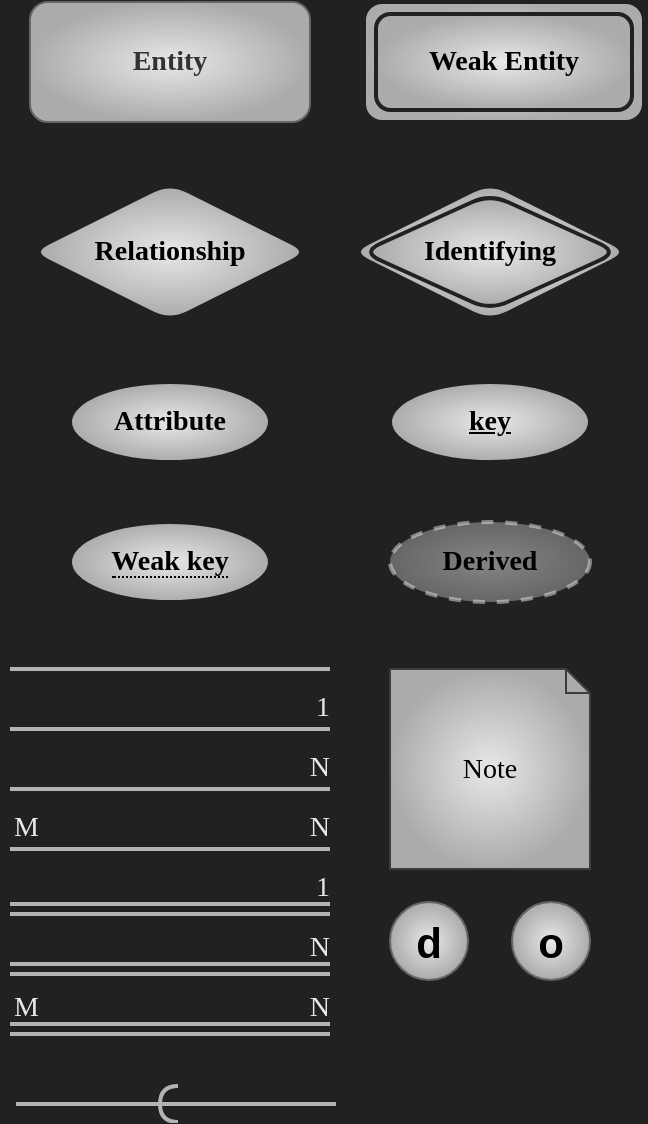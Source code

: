 <mxfile pages="5">
    <diagram id="nxQ-FBLO75y6oR8-ZmPx" name="template">
        <mxGraphModel dx="1145" dy="790" grid="0" gridSize="10" guides="1" tooltips="1" connect="1" arrows="1" fold="1" page="1" pageScale="1" pageWidth="1169" pageHeight="827" background="#212121" math="0" shadow="0">
            <root>
                <mxCell id="0"/>
                <mxCell id="1" parent="0"/>
                <mxCell id="2" value="Entity" style="whiteSpace=wrap;html=1;align=center;fontFamily=Tahoma;rounded=1;fillColor=#E8E8E8;strokeColor=#666666;fontColor=#333333;gradientColor=#ABABAB;gradientDirection=radial;fontSize=14;labelBackgroundColor=none;fontStyle=1" parent="1" vertex="1">
                    <mxGeometry x="30" y="30" width="140" height="60" as="geometry"/>
                </mxCell>
                <mxCell id="3" value="Weak Entity" style="shape=ext;margin=3;double=1;whiteSpace=wrap;html=1;align=center;rounded=1;labelBackgroundColor=none;fontFamily=Tahoma;fontSize=14;fontColor=#000000;fillColor=#E8E8E8;gradientColor=#ABABAB;gradientDirection=radial;fontStyle=1;strokeColor=#212121;strokeWidth=2;glass=0;" parent="1" vertex="1">
                    <mxGeometry x="197" y="30" width="140" height="60" as="geometry"/>
                </mxCell>
                <mxCell id="4" value="Relationship" style="shape=rhombus;perimeter=rhombusPerimeter;whiteSpace=wrap;html=1;align=center;rounded=1;labelBackgroundColor=none;fontFamily=Tahoma;fontSize=14;fontColor=#000000;strokeColor=#212121;strokeWidth=2;fillColor=#E8E8E8;gradientColor=#ABABAB;gradientDirection=radial;fontStyle=1" parent="1" vertex="1">
                    <mxGeometry x="30" y="120" width="140" height="70" as="geometry"/>
                </mxCell>
                <mxCell id="5" value="Identifying" style="shape=rhombus;double=1;perimeter=rhombusPerimeter;whiteSpace=wrap;html=1;align=center;rounded=1;labelBackgroundColor=none;fontFamily=Tahoma;fontSize=14;fontColor=#000000;strokeColor=#212121;strokeWidth=2;fillColor=#E8E8E8;gradientColor=#ABABAB;gradientDirection=radial;fontStyle=1" parent="1" vertex="1">
                    <mxGeometry x="190" y="120" width="140" height="70" as="geometry"/>
                </mxCell>
                <mxCell id="6" value="Attribute" style="ellipse;whiteSpace=wrap;html=1;align=center;rounded=1;labelBackgroundColor=none;fontFamily=Tahoma;fontSize=14;fontColor=#000000;strokeColor=#212121;strokeWidth=2;fillColor=#E8E8E8;gradientColor=#ABABAB;gradientDirection=radial;fontStyle=1" parent="1" vertex="1">
                    <mxGeometry x="50" y="220" width="100" height="40" as="geometry"/>
                </mxCell>
                <mxCell id="7" value="key" style="ellipse;whiteSpace=wrap;html=1;align=center;fontStyle=5;rounded=1;labelBackgroundColor=none;fontFamily=Tahoma;fontSize=14;fontColor=#000000;strokeColor=#212121;strokeWidth=2;fillColor=#E8E8E8;gradientColor=#ABABAB;gradientDirection=radial;" parent="1" vertex="1">
                    <mxGeometry x="210" y="220" width="100" height="40" as="geometry"/>
                </mxCell>
                <mxCell id="8" value="&lt;span style=&quot;border-bottom: 1px dotted&quot;&gt;Weak key&lt;/span&gt;" style="ellipse;whiteSpace=wrap;html=1;align=center;rounded=1;labelBackgroundColor=none;fontFamily=Tahoma;fontSize=14;fontColor=#000000;strokeColor=#212121;strokeWidth=2;fillColor=#E8E8E8;gradientColor=#ABABAB;gradientDirection=radial;fontStyle=1" parent="1" vertex="1">
                    <mxGeometry x="50" y="290" width="100" height="40" as="geometry"/>
                </mxCell>
                <mxCell id="10" value="Derived" style="ellipse;whiteSpace=wrap;html=1;align=center;dashed=1;rounded=1;labelBackgroundColor=none;fontFamily=Tahoma;fontSize=14;fontColor=#000000;strokeColor=#e8e8e8;strokeWidth=2;fillColor=#E8E8E8;gradientColor=#ABABAB;gradientDirection=radial;perimeterSpacing=0;fontStyle=1;labelBorderColor=none;shadow=0;opacity=50;" parent="1" vertex="1">
                    <mxGeometry x="210" y="290" width="100" height="40" as="geometry"/>
                </mxCell>
                <mxCell id="15" value="Note" style="shape=note;size=12;whiteSpace=wrap;html=1;rounded=1;shadow=0;glass=0;labelBackgroundColor=none;labelBorderColor=none;fontFamily=Tahoma;fontSize=14;fontColor=#000000;strokeColor=#3D3D3D;strokeWidth=1;fillColor=#E8E8E8;gradientColor=#ABABAB;gradientDirection=radial;" parent="1" vertex="1">
                    <mxGeometry x="210" y="363.5" width="100" height="100" as="geometry"/>
                </mxCell>
                <mxCell id="17" value="" style="endArrow=none;html=1;rounded=1;fontFamily=Tahoma;fontSize=14;fontColor=#000000;strokeWidth=2;sketch=0;shadow=0;fillColor=none;strokeColor=#B3B3B3;" parent="1" edge="1">
                    <mxGeometry relative="1" as="geometry">
                        <mxPoint x="20" y="363.5" as="sourcePoint"/>
                        <mxPoint x="180" y="363.5" as="targetPoint"/>
                    </mxGeometry>
                </mxCell>
                <mxCell id="18" value="" style="endArrow=none;html=1;rounded=0;shadow=0;sketch=0;fontFamily=Tahoma;fontSize=14;fontColor=#E8E8E8;strokeWidth=2;fillColor=none;strokeColor=#B3B3B3;" parent="1" edge="1">
                    <mxGeometry relative="1" as="geometry">
                        <mxPoint x="20" y="393.5" as="sourcePoint"/>
                        <mxPoint x="180" y="393.5" as="targetPoint"/>
                    </mxGeometry>
                </mxCell>
                <mxCell id="19" value="1" style="resizable=0;html=1;align=right;verticalAlign=bottom;rounded=1;shadow=0;glass=0;labelBackgroundColor=none;labelBorderColor=none;fontFamily=Tahoma;fontSize=14;fontColor=#E8E8E8;strokeColor=#3D3D3D;strokeWidth=1;fillColor=#E8E8E8;gradientColor=#ABABAB;gradientDirection=radial;" parent="18" connectable="0" vertex="1">
                    <mxGeometry x="1" relative="1" as="geometry"/>
                </mxCell>
                <mxCell id="20" value="" style="endArrow=none;html=1;rounded=0;shadow=0;sketch=0;fontFamily=Tahoma;fontSize=14;fontColor=#E8E8E8;strokeWidth=2;fillColor=none;strokeColor=#B3B3B3;" parent="1" edge="1">
                    <mxGeometry relative="1" as="geometry">
                        <mxPoint x="20" y="423.5" as="sourcePoint"/>
                        <mxPoint x="180" y="423.5" as="targetPoint"/>
                    </mxGeometry>
                </mxCell>
                <mxCell id="21" value="N" style="resizable=0;html=1;align=right;verticalAlign=bottom;rounded=1;shadow=0;glass=0;labelBackgroundColor=none;labelBorderColor=none;fontFamily=Tahoma;fontSize=14;fontColor=#E8E8E8;strokeColor=#3D3D3D;strokeWidth=1;fillColor=#E8E8E8;gradientColor=#ABABAB;gradientDirection=radial;" parent="20" connectable="0" vertex="1">
                    <mxGeometry x="1" relative="1" as="geometry"/>
                </mxCell>
                <mxCell id="22" value="" style="endArrow=none;html=1;rounded=0;shadow=0;sketch=0;fontFamily=Tahoma;fontSize=14;fontColor=#E8E8E8;strokeWidth=2;fillColor=none;strokeColor=#B3B3B3;" parent="1" edge="1">
                    <mxGeometry relative="1" as="geometry">
                        <mxPoint x="20" y="453.5" as="sourcePoint"/>
                        <mxPoint x="180" y="453.5" as="targetPoint"/>
                    </mxGeometry>
                </mxCell>
                <mxCell id="23" value="M" style="resizable=0;html=1;align=left;verticalAlign=bottom;rounded=1;shadow=0;glass=0;labelBackgroundColor=none;labelBorderColor=none;fontFamily=Tahoma;fontSize=14;fontColor=#E8E8E8;strokeColor=#3D3D3D;strokeWidth=1;fillColor=#E8E8E8;gradientColor=#ABABAB;gradientDirection=radial;" parent="22" connectable="0" vertex="1">
                    <mxGeometry x="-1" relative="1" as="geometry"/>
                </mxCell>
                <mxCell id="24" value="N" style="resizable=0;html=1;align=right;verticalAlign=bottom;rounded=1;shadow=0;glass=0;labelBackgroundColor=none;labelBorderColor=none;fontFamily=Tahoma;fontSize=14;fontColor=#E8E8E8;strokeColor=#3D3D3D;strokeWidth=1;fillColor=#E8E8E8;gradientColor=#ABABAB;gradientDirection=radial;" parent="22" connectable="0" vertex="1">
                    <mxGeometry x="1" relative="1" as="geometry"/>
                </mxCell>
                <mxCell id="27" value="" style="shape=link;html=1;rounded=0;shadow=0;sketch=0;fontFamily=Tahoma;fontSize=14;fontColor=#E8E8E8;strokeWidth=2;fillColor=none;strokeColor=#B3B3B3;" parent="1" edge="1">
                    <mxGeometry relative="1" as="geometry">
                        <mxPoint x="20" y="483.5" as="sourcePoint"/>
                        <mxPoint x="180" y="483.5" as="targetPoint"/>
                    </mxGeometry>
                </mxCell>
                <mxCell id="28" value="1" style="resizable=0;html=1;align=right;verticalAlign=bottom;rounded=1;shadow=0;glass=0;labelBackgroundColor=none;labelBorderColor=none;fontFamily=Tahoma;fontSize=14;fontColor=#E8E8E8;strokeColor=#3D3D3D;strokeWidth=1;fillColor=#E8E8E8;gradientColor=#ABABAB;gradientDirection=radial;" parent="27" connectable="0" vertex="1">
                    <mxGeometry x="1" relative="1" as="geometry"/>
                </mxCell>
                <mxCell id="29" value="" style="shape=link;html=1;rounded=0;shadow=0;sketch=0;fontFamily=Tahoma;fontSize=14;fontColor=#E8E8E8;strokeWidth=2;fillColor=none;strokeColor=#B3B3B3;" parent="1" edge="1">
                    <mxGeometry relative="1" as="geometry">
                        <mxPoint x="20" y="513.5" as="sourcePoint"/>
                        <mxPoint x="180" y="513.5" as="targetPoint"/>
                    </mxGeometry>
                </mxCell>
                <mxCell id="30" value="N" style="resizable=0;html=1;align=right;verticalAlign=bottom;rounded=1;shadow=0;glass=0;labelBackgroundColor=none;labelBorderColor=none;fontFamily=Tahoma;fontSize=14;fontColor=#E8E8E8;strokeColor=#3D3D3D;strokeWidth=1;fillColor=#E8E8E8;gradientColor=#ABABAB;gradientDirection=radial;" parent="29" connectable="0" vertex="1">
                    <mxGeometry x="1" relative="1" as="geometry"/>
                </mxCell>
                <mxCell id="31" value="" style="shape=link;html=1;rounded=0;shadow=0;sketch=0;fontFamily=Tahoma;fontSize=14;fontColor=#E8E8E8;strokeWidth=2;fillColor=none;strokeColor=#B3B3B3;" parent="1" edge="1">
                    <mxGeometry relative="1" as="geometry">
                        <mxPoint x="20" y="543.5" as="sourcePoint"/>
                        <mxPoint x="180" y="543.5" as="targetPoint"/>
                    </mxGeometry>
                </mxCell>
                <mxCell id="32" value="M" style="resizable=0;html=1;align=left;verticalAlign=bottom;rounded=1;shadow=0;glass=0;labelBackgroundColor=none;labelBorderColor=none;fontFamily=Tahoma;fontSize=14;fontColor=#E8E8E8;strokeColor=#3D3D3D;strokeWidth=1;fillColor=#E8E8E8;gradientColor=#ABABAB;gradientDirection=radial;" parent="31" connectable="0" vertex="1">
                    <mxGeometry x="-1" relative="1" as="geometry"/>
                </mxCell>
                <mxCell id="33" value="N" style="resizable=0;html=1;align=right;verticalAlign=bottom;rounded=1;shadow=0;glass=0;labelBackgroundColor=none;labelBorderColor=none;fontFamily=Tahoma;fontSize=14;fontColor=#E8E8E8;strokeColor=#3D3D3D;strokeWidth=1;fillColor=#E8E8E8;gradientColor=#ABABAB;gradientDirection=radial;" parent="31" connectable="0" vertex="1">
                    <mxGeometry x="1" relative="1" as="geometry"/>
                </mxCell>
                <mxCell id="36" value="" style="group" parent="1" vertex="1" connectable="0">
                    <mxGeometry x="23" y="581" width="160" as="geometry"/>
                </mxCell>
                <mxCell id="34" value="" style="endArrow=halfCircle;html=1;rounded=1;fontFamily=Tahoma;fontSize=14;fontColor=#000000;strokeWidth=2;sketch=0;shadow=0;endFill=0;fillColor=none;strokeColor=#B3B3B3;" parent="36" edge="1">
                    <mxGeometry relative="1" as="geometry">
                        <mxPoint as="sourcePoint"/>
                        <mxPoint x="81" as="targetPoint"/>
                    </mxGeometry>
                </mxCell>
                <mxCell id="35" value="" style="endArrow=none;html=1;rounded=1;fontFamily=Tahoma;fontSize=14;fontColor=#000000;strokeWidth=2;sketch=0;shadow=0;fillColor=none;strokeColor=#B3B3B3;" parent="36" edge="1">
                    <mxGeometry relative="1" as="geometry">
                        <mxPoint x="62" as="sourcePoint"/>
                        <mxPoint x="160" as="targetPoint"/>
                    </mxGeometry>
                </mxCell>
                <mxCell id="3HomuDgHa28YBOJsueHy-36" value="d" style="ellipse;whiteSpace=wrap;html=1;aspect=fixed;fontColor=#000000;gradientColor=#ababab;gradientDirection=radial;fillColor=#e8e8e8;fontStyle=1;fontSize=21;strokeColor=#666666;" parent="1" vertex="1">
                    <mxGeometry x="210" y="480" width="39" height="39" as="geometry"/>
                </mxCell>
                <mxCell id="3HomuDgHa28YBOJsueHy-37" value="o" style="ellipse;whiteSpace=wrap;html=1;aspect=fixed;fontColor=#000000;gradientColor=#ababab;gradientDirection=radial;fillColor=#e8e8e8;fontStyle=1;fontSize=21;strokeColor=#666666;" parent="1" vertex="1">
                    <mxGeometry x="271" y="480" width="39" height="39" as="geometry"/>
                </mxCell>
            </root>
        </mxGraphModel>
    </diagram>
    <diagram id="VD69oyN2dOncVNKw7iFa" name="magnet">
        <mxGraphModel dx="1145" dy="1959" grid="0" gridSize="10" guides="1" tooltips="1" connect="1" arrows="1" fold="1" page="1" pageScale="1" pageWidth="827" pageHeight="1169" background="#212121" math="0" shadow="0">
            <root>
                <mxCell id="rk4uph9lNx4iMlP4vl7M-0"/>
                <mxCell id="rk4uph9lNx4iMlP4vl7M-1" parent="rk4uph9lNx4iMlP4vl7M-0"/>
                <mxCell id="9rkRvWxK_ZJ8U9tP2Gku-0" value="" style="endArrow=none;html=1;rounded=1;fontFamily=Tahoma;fontSize=14;fontColor=#000000;strokeWidth=2;sketch=0;shadow=0;fillColor=none;strokeColor=#B3B3B3;exitX=0.75;exitY=0;exitDx=0;exitDy=0;entryX=0;entryY=0.5;entryDx=0;entryDy=0;" parent="rk4uph9lNx4iMlP4vl7M-1" target="YN9PPE13zo6NIbzX8YwI-0" edge="1">
                    <mxGeometry relative="1" as="geometry">
                        <mxPoint x="292" y="200" as="sourcePoint"/>
                        <mxPoint x="350" y="150" as="targetPoint"/>
                    </mxGeometry>
                </mxCell>
                <mxCell id="YN9PPE13zo6NIbzX8YwI-0" value="Title" style="ellipse;whiteSpace=wrap;html=1;align=center;rounded=1;labelBackgroundColor=none;fontFamily=Tahoma;fontSize=14;fontColor=#000000;strokeColor=#212121;strokeWidth=2;fillColor=#E8E8E8;gradientColor=#ABABAB;gradientDirection=radial;fontStyle=1" parent="rk4uph9lNx4iMlP4vl7M-1" vertex="1">
                    <mxGeometry x="369" y="93" width="100" height="40" as="geometry"/>
                </mxCell>
                <mxCell id="IxRI5mt1s3i6k6pDzqre-0" value="" style="endArrow=none;html=1;rounded=1;fontFamily=Tahoma;fontSize=14;fontColor=#000000;strokeWidth=2;sketch=0;shadow=0;fillColor=none;strokeColor=#B3B3B3;exitX=0.5;exitY=1;exitDx=0;exitDy=0;entryX=0.5;entryY=0;entryDx=0;entryDy=0;" parent="rk4uph9lNx4iMlP4vl7M-1" target="o7-g1ddoqkwyKj3Kwt74-1" edge="1">
                    <mxGeometry relative="1" as="geometry">
                        <mxPoint x="257" y="260" as="sourcePoint"/>
                        <mxPoint x="257" y="299" as="targetPoint"/>
                    </mxGeometry>
                </mxCell>
                <mxCell id="Xhn75recrWoib7lo1joH-0" value="Work&lt;br&gt;Distance" style="ellipse;whiteSpace=wrap;html=1;align=center;rounded=1;labelBackgroundColor=none;fontFamily=Tahoma;fontSize=14;fontColor=#000000;strokeColor=#212121;strokeWidth=2;fillColor=#E8E8E8;gradientColor=#ABABAB;gradientDirection=radial;fontStyle=1" parent="rk4uph9lNx4iMlP4vl7M-1" vertex="1">
                    <mxGeometry x="290" y="372" width="100" height="40" as="geometry"/>
                </mxCell>
                <mxCell id="VGgSrM5OayeGxAi1Kpbs-0" value="" style="endArrow=none;html=1;rounded=1;fontFamily=Tahoma;fontSize=14;fontColor=#000000;strokeWidth=2;sketch=0;shadow=0;fillColor=none;strokeColor=#B3B3B3;exitX=0.5;exitY=0;exitDx=0;exitDy=0;entryX=0.75;entryY=1;entryDx=0;entryDy=0;" parent="rk4uph9lNx4iMlP4vl7M-1" source="Xhn75recrWoib7lo1joH-0" edge="1">
                    <mxGeometry relative="1" as="geometry">
                        <mxPoint x="200" y="290" as="sourcePoint"/>
                        <mxPoint x="292" y="260" as="targetPoint"/>
                    </mxGeometry>
                </mxCell>
                <mxCell id="IYPRDOV5zk_tmM5L2EDF-17" style="edgeStyle=none;html=1;exitX=1;exitY=0.5;exitDx=0;exitDy=0;entryX=0;entryY=0.75;entryDx=0;entryDy=0;endArrow=none;endFill=0;strokeColor=#B3B3B3;strokeWidth=2;" parent="rk4uph9lNx4iMlP4vl7M-1" source="z-m0kT5MLivwVzJxrD-b-0" target="o7-g1ddoqkwyKj3Kwt74-0" edge="1">
                    <mxGeometry relative="1" as="geometry"/>
                </mxCell>
                <mxCell id="z-m0kT5MLivwVzJxrD-b-0" value="Date" style="ellipse;whiteSpace=wrap;html=1;align=center;rounded=1;labelBackgroundColor=none;fontFamily=Tahoma;fontSize=14;fontColor=#000000;strokeColor=#212121;strokeWidth=2;fillColor=#E8E8E8;gradientColor=#ABABAB;gradientDirection=radial;fontStyle=1" parent="rk4uph9lNx4iMlP4vl7M-1" vertex="1">
                    <mxGeometry x="43" y="230.5" width="100" height="40" as="geometry"/>
                </mxCell>
                <mxCell id="IYPRDOV5zk_tmM5L2EDF-16" style="edgeStyle=none;html=1;exitX=1;exitY=0.5;exitDx=0;exitDy=0;entryX=0;entryY=0.25;entryDx=0;entryDy=0;endArrow=none;endFill=0;strokeColor=#B3B3B3;strokeWidth=2;" parent="rk4uph9lNx4iMlP4vl7M-1" source="CeNcWIniL0N3e3qiuI1k-0" target="o7-g1ddoqkwyKj3Kwt74-0" edge="1">
                    <mxGeometry relative="1" as="geometry"/>
                </mxCell>
                <mxCell id="CeNcWIniL0N3e3qiuI1k-0" value="Salary" style="ellipse;whiteSpace=wrap;html=1;align=center;rounded=1;labelBackgroundColor=none;fontFamily=Tahoma;fontSize=14;fontColor=#000000;strokeColor=#212121;strokeWidth=2;fillColor=#E8E8E8;gradientColor=#ABABAB;gradientDirection=radial;fontStyle=1" parent="rk4uph9lNx4iMlP4vl7M-1" vertex="1">
                    <mxGeometry x="43" y="189.5" width="100" height="40" as="geometry"/>
                </mxCell>
                <mxCell id="4T1wd8W-M_qAhaZi0YMt-0" value="" style="endArrow=none;html=1;rounded=0;shadow=0;sketch=0;fontFamily=Tahoma;fontSize=14;fontColor=#E8E8E8;strokeWidth=2;fillColor=none;strokeColor=#B3B3B3;exitX=0.5;exitY=0;exitDx=0;exitDy=0;startArrow=none;entryX=0.5;entryY=1;entryDx=0;entryDy=0;" parent="rk4uph9lNx4iMlP4vl7M-1" source="qmHMkQABPCZLnamkYkSW-0" target="-v7QiB_Z96umjHIJAuUX-0" edge="1">
                    <mxGeometry relative="1" as="geometry">
                        <mxPoint x="200" y="120" as="sourcePoint"/>
                        <mxPoint x="220" y="40" as="targetPoint"/>
                    </mxGeometry>
                </mxCell>
                <mxCell id="4T1wd8W-M_qAhaZi0YMt-2" value="N" style="resizable=0;html=1;align=right;verticalAlign=bottom;rounded=1;shadow=0;glass=0;labelBackgroundColor=none;labelBorderColor=none;fontFamily=Tahoma;fontSize=14;fontColor=#E8E8E8;strokeColor=#3D3D3D;strokeWidth=1;fillColor=#E8E8E8;gradientColor=#ABABAB;gradientDirection=radial;" parent="4T1wd8W-M_qAhaZi0YMt-0" connectable="0" vertex="1">
                    <mxGeometry x="1" relative="1" as="geometry">
                        <mxPoint x="12" y="20" as="offset"/>
                    </mxGeometry>
                </mxCell>
                <mxCell id="-v7QiB_Z96umjHIJAuUX-0" value="Developer" style="whiteSpace=wrap;html=1;align=center;fontFamily=Tahoma;rounded=1;fillColor=#E8E8E8;strokeColor=#666666;fontColor=#333333;gradientColor=#ABABAB;gradientDirection=radial;fontSize=14;labelBackgroundColor=none;fontStyle=1" parent="rk4uph9lNx4iMlP4vl7M-1" vertex="1">
                    <mxGeometry x="187" y="-93" width="140" height="60" as="geometry"/>
                </mxCell>
                <mxCell id="qmHMkQABPCZLnamkYkSW-0" value="Demand" style="shape=rhombus;perimeter=rhombusPerimeter;whiteSpace=wrap;html=1;align=center;rounded=1;labelBackgroundColor=none;fontFamily=Tahoma;fontSize=14;fontColor=#000000;strokeColor=#212121;strokeWidth=2;fillColor=#E8E8E8;gradientColor=#ABABAB;gradientDirection=radial;fontStyle=1" parent="rk4uph9lNx4iMlP4vl7M-1" vertex="1">
                    <mxGeometry x="187" y="19.5" width="140" height="70" as="geometry"/>
                </mxCell>
                <mxCell id="-v7QiB_Z96umjHIJAuUX-1" value="" style="endArrow=none;html=1;rounded=0;shadow=0;sketch=0;fontFamily=Tahoma;fontSize=14;fontColor=#E8E8E8;strokeWidth=2;fillColor=none;strokeColor=#B3B3B3;exitX=0.5;exitY=0;exitDx=0;exitDy=0;entryX=0.5;entryY=1;entryDx=0;entryDy=0;" parent="rk4uph9lNx4iMlP4vl7M-1" target="qmHMkQABPCZLnamkYkSW-0" edge="1">
                    <mxGeometry relative="1" as="geometry">
                        <mxPoint x="257" y="200" as="sourcePoint"/>
                        <mxPoint x="220" y="40" as="targetPoint"/>
                    </mxGeometry>
                </mxCell>
                <mxCell id="-v7QiB_Z96umjHIJAuUX-2" value="M" style="resizable=0;html=1;align=left;verticalAlign=bottom;rounded=1;shadow=0;glass=0;labelBackgroundColor=none;labelBorderColor=none;fontFamily=Tahoma;fontSize=14;fontColor=#E8E8E8;strokeColor=#3D3D3D;strokeWidth=1;fillColor=#E8E8E8;gradientColor=#ABABAB;gradientDirection=radial;" parent="-v7QiB_Z96umjHIJAuUX-1" connectable="0" vertex="1">
                    <mxGeometry x="-1" relative="1" as="geometry">
                        <mxPoint x="1" y="1" as="offset"/>
                    </mxGeometry>
                </mxCell>
                <mxCell id="4z8ztbfDljH6pk97vrW4-0" value="" style="endArrow=none;html=1;rounded=1;fontFamily=Tahoma;fontSize=14;fontColor=#000000;strokeWidth=2;sketch=0;shadow=0;fillColor=none;strokeColor=#B3B3B3;entryX=0;entryY=0;entryDx=0;entryDy=0;exitX=1;exitY=0.5;exitDx=0;exitDy=0;" parent="rk4uph9lNx4iMlP4vl7M-1" source="wwb4A_Kse1EsZqZpXOCj-1" target="qmHMkQABPCZLnamkYkSW-0" edge="1">
                    <mxGeometry relative="1" as="geometry">
                        <mxPoint x="110" y="90" as="sourcePoint"/>
                        <mxPoint x="270" y="90" as="targetPoint"/>
                    </mxGeometry>
                </mxCell>
                <mxCell id="4z8ztbfDljH6pk97vrW4-1" value="" style="endArrow=none;html=1;rounded=1;fontFamily=Tahoma;fontSize=14;fontColor=#000000;strokeWidth=2;sketch=0;shadow=0;fillColor=none;strokeColor=#B3B3B3;exitX=1;exitY=0.5;exitDx=0;exitDy=0;entryX=0;entryY=0.5;entryDx=0;entryDy=0;" parent="rk4uph9lNx4iMlP4vl7M-1" source="wwb4A_Kse1EsZqZpXOCj-0" target="qmHMkQABPCZLnamkYkSW-0" edge="1">
                    <mxGeometry relative="1" as="geometry">
                        <mxPoint x="80" y="119" as="sourcePoint"/>
                        <mxPoint x="172" y="120" as="targetPoint"/>
                        <Array as="points"/>
                    </mxGeometry>
                </mxCell>
                <mxCell id="4z8ztbfDljH6pk97vrW4-2" value="" style="endArrow=none;html=1;rounded=1;fontFamily=Tahoma;fontSize=14;fontColor=#000000;strokeWidth=2;sketch=0;shadow=0;fillColor=none;strokeColor=#B3B3B3;exitX=1;exitY=0.5;exitDx=0;exitDy=0;entryX=0;entryY=1;entryDx=0;entryDy=0;" parent="rk4uph9lNx4iMlP4vl7M-1" source="wwb4A_Kse1EsZqZpXOCj-2" target="qmHMkQABPCZLnamkYkSW-0" edge="1">
                    <mxGeometry relative="1" as="geometry">
                        <mxPoint x="120" y="160" as="sourcePoint"/>
                        <mxPoint x="280" y="160" as="targetPoint"/>
                    </mxGeometry>
                </mxCell>
                <mxCell id="wwb4A_Kse1EsZqZpXOCj-0" value="Date" style="ellipse;whiteSpace=wrap;html=1;align=center;rounded=1;labelBackgroundColor=none;fontFamily=Tahoma;fontSize=14;fontColor=#000000;strokeColor=#212121;strokeWidth=2;fillColor=#E8E8E8;gradientColor=#ABABAB;gradientDirection=radial;fontStyle=1" parent="rk4uph9lNx4iMlP4vl7M-1" vertex="1">
                    <mxGeometry x="43" y="34" width="100" height="40" as="geometry"/>
                </mxCell>
                <mxCell id="wwb4A_Kse1EsZqZpXOCj-1" value="Description" style="ellipse;whiteSpace=wrap;html=1;align=center;rounded=1;labelBackgroundColor=none;fontFamily=Tahoma;fontSize=14;fontColor=#000000;strokeColor=#212121;strokeWidth=2;fillColor=#E8E8E8;gradientColor=#ABABAB;gradientDirection=radial;fontStyle=1" parent="rk4uph9lNx4iMlP4vl7M-1" vertex="1">
                    <mxGeometry x="43" y="-14" width="100" height="40" as="geometry"/>
                </mxCell>
                <mxCell id="wwb4A_Kse1EsZqZpXOCj-2" value="CV URI" style="ellipse;whiteSpace=wrap;html=1;align=center;rounded=1;labelBackgroundColor=none;fontFamily=Tahoma;fontSize=14;fontColor=#000000;strokeColor=#212121;strokeWidth=2;fillColor=#E8E8E8;gradientColor=#ABABAB;gradientDirection=radial;fontStyle=1" parent="rk4uph9lNx4iMlP4vl7M-1" vertex="1">
                    <mxGeometry x="43" y="84" width="100" height="40" as="geometry"/>
                </mxCell>
                <mxCell id="M5eslnkCeTe2n3EcGh0Y-0" value="Company" style="whiteSpace=wrap;html=1;align=center;fontFamily=Tahoma;rounded=1;fillColor=#E8E8E8;strokeColor=#666666;fontColor=#333333;gradientColor=#ABABAB;gradientDirection=radial;fontSize=14;labelBackgroundColor=none;fontStyle=1" parent="rk4uph9lNx4iMlP4vl7M-1" vertex="1">
                    <mxGeometry x="820" y="200" width="140" height="60" as="geometry"/>
                </mxCell>
                <mxCell id="kXl6wBacoeYT-bvrtTcC-0" value="" style="endArrow=none;html=1;rounded=1;fontFamily=Tahoma;fontSize=14;fontColor=#000000;strokeWidth=2;sketch=0;shadow=0;fillColor=none;strokeColor=#B3B3B3;entryX=0;entryY=0;entryDx=0;entryDy=0;exitX=1;exitY=1;exitDx=0;exitDy=0;" parent="rk4uph9lNx4iMlP4vl7M-1" source="mS9bInaBYe6kqbn-PW9V-2" target="M5eslnkCeTe2n3EcGh0Y-0" edge="1">
                    <mxGeometry relative="1" as="geometry">
                        <mxPoint x="600" y="160" as="sourcePoint"/>
                        <mxPoint x="670" y="20" as="targetPoint"/>
                    </mxGeometry>
                </mxCell>
                <mxCell id="kXl6wBacoeYT-bvrtTcC-2" value="" style="endArrow=none;html=1;rounded=1;fontFamily=Tahoma;fontSize=14;fontColor=#000000;strokeWidth=2;sketch=0;shadow=0;fillColor=none;strokeColor=#B3B3B3;exitX=1;exitY=0.5;exitDx=0;exitDy=0;entryX=0;entryY=0.75;entryDx=0;entryDy=0;" parent="rk4uph9lNx4iMlP4vl7M-1" source="mS9bInaBYe6kqbn-PW9V-1" target="M5eslnkCeTe2n3EcGh0Y-0" edge="1">
                    <mxGeometry relative="1" as="geometry">
                        <mxPoint x="600" y="240" as="sourcePoint"/>
                        <mxPoint x="751" y="203" as="targetPoint"/>
                    </mxGeometry>
                </mxCell>
                <mxCell id="kXl6wBacoeYT-bvrtTcC-3" value="" style="endArrow=none;html=1;rounded=1;fontFamily=Tahoma;fontSize=14;fontColor=#000000;strokeWidth=2;sketch=0;shadow=0;fillColor=none;strokeColor=#B3B3B3;entryX=0.25;entryY=0;entryDx=0;entryDy=0;exitX=0.5;exitY=1;exitDx=0;exitDy=0;" parent="rk4uph9lNx4iMlP4vl7M-1" source="mS9bInaBYe6kqbn-PW9V-4" target="M5eslnkCeTe2n3EcGh0Y-0" edge="1">
                    <mxGeometry relative="1" as="geometry">
                        <mxPoint x="640" y="150" as="sourcePoint"/>
                        <mxPoint x="610" y="70" as="targetPoint"/>
                    </mxGeometry>
                </mxCell>
                <mxCell id="kXl6wBacoeYT-bvrtTcC-4" value="" style="endArrow=none;html=1;rounded=1;fontFamily=Tahoma;fontSize=14;fontColor=#000000;strokeWidth=2;sketch=0;shadow=0;fillColor=none;strokeColor=#B3B3B3;exitX=0.75;exitY=0;exitDx=0;exitDy=0;entryX=0.5;entryY=1;entryDx=0;entryDy=0;" parent="rk4uph9lNx4iMlP4vl7M-1" source="M5eslnkCeTe2n3EcGh0Y-0" target="mS9bInaBYe6kqbn-PW9V-5" edge="1">
                    <mxGeometry relative="1" as="geometry">
                        <mxPoint x="710" y="70" as="sourcePoint"/>
                        <mxPoint x="730" y="140" as="targetPoint"/>
                    </mxGeometry>
                </mxCell>
                <mxCell id="kXl6wBacoeYT-bvrtTcC-5" value="" style="endArrow=none;html=1;rounded=1;fontFamily=Tahoma;fontSize=14;fontColor=#000000;strokeWidth=2;sketch=0;shadow=0;fillColor=none;strokeColor=#B3B3B3;exitX=0.5;exitY=0;exitDx=0;exitDy=0;entryX=0.5;entryY=1;entryDx=0;entryDy=0;" parent="rk4uph9lNx4iMlP4vl7M-1" source="M5eslnkCeTe2n3EcGh0Y-0" target="mS9bInaBYe6kqbn-PW9V-0" edge="1">
                    <mxGeometry relative="1" as="geometry">
                        <mxPoint x="740" y="30" as="sourcePoint"/>
                        <mxPoint x="670" y="150" as="targetPoint"/>
                    </mxGeometry>
                </mxCell>
                <mxCell id="mS9bInaBYe6kqbn-PW9V-0" value="Description" style="ellipse;whiteSpace=wrap;html=1;align=center;rounded=1;labelBackgroundColor=none;fontFamily=Tahoma;fontSize=14;fontColor=#000000;strokeColor=#212121;strokeWidth=2;fillColor=#E8E8E8;gradientColor=#ABABAB;gradientDirection=radial;fontStyle=1" parent="rk4uph9lNx4iMlP4vl7M-1" vertex="1">
                    <mxGeometry x="785" y="30" width="100" height="40" as="geometry"/>
                </mxCell>
                <mxCell id="mS9bInaBYe6kqbn-PW9V-1" value="Founded&lt;br&gt;Date" style="ellipse;whiteSpace=wrap;html=1;align=center;rounded=1;labelBackgroundColor=none;fontFamily=Tahoma;fontSize=14;fontColor=#000000;strokeColor=#212121;strokeWidth=2;fillColor=#E8E8E8;gradientColor=#ABABAB;gradientDirection=radial;fontStyle=1" parent="rk4uph9lNx4iMlP4vl7M-1" vertex="1">
                    <mxGeometry x="628" y="251" width="100" height="40" as="geometry"/>
                </mxCell>
                <mxCell id="mS9bInaBYe6kqbn-PW9V-2" value="&lt;u&gt;ID&lt;/u&gt;" style="ellipse;whiteSpace=wrap;html=1;align=center;rounded=1;labelBackgroundColor=none;fontFamily=Tahoma;fontSize=14;fontColor=#000000;strokeColor=#212121;strokeWidth=2;fillColor=#E8E8E8;gradientColor=#ABABAB;gradientDirection=radial;fontStyle=1" parent="rk4uph9lNx4iMlP4vl7M-1" vertex="1">
                    <mxGeometry x="612" y="112" width="100" height="40" as="geometry"/>
                </mxCell>
                <mxCell id="mS9bInaBYe6kqbn-PW9V-4" value="Website" style="ellipse;whiteSpace=wrap;html=1;align=center;rounded=1;labelBackgroundColor=none;fontFamily=Tahoma;fontSize=14;fontColor=#000000;strokeColor=#212121;strokeWidth=2;fillColor=#E8E8E8;gradientColor=#ABABAB;gradientDirection=radial;fontStyle=1" parent="rk4uph9lNx4iMlP4vl7M-1" vertex="1">
                    <mxGeometry x="705" y="68" width="100" height="40" as="geometry"/>
                </mxCell>
                <mxCell id="mS9bInaBYe6kqbn-PW9V-5" value="Logo" style="ellipse;whiteSpace=wrap;html=1;align=center;rounded=1;labelBackgroundColor=none;fontFamily=Tahoma;fontSize=14;fontColor=#000000;strokeColor=#212121;strokeWidth=2;fillColor=#E8E8E8;gradientColor=#ABABAB;gradientDirection=radial;fontStyle=1" parent="rk4uph9lNx4iMlP4vl7M-1" vertex="1">
                    <mxGeometry x="980" y="60" width="100" height="40" as="geometry"/>
                </mxCell>
                <mxCell id="IYPRDOV5zk_tmM5L2EDF-1" style="edgeStyle=none;html=1;entryX=0.5;entryY=0;entryDx=0;entryDy=0;endArrow=none;endFill=0;strokeColor=#B3B3B3;strokeWidth=2;" parent="rk4uph9lNx4iMlP4vl7M-1" source="M5eslnkCeTe2n3EcGh0Y-0" target="IYPRDOV5zk_tmM5L2EDF-0" edge="1">
                    <mxGeometry relative="1" as="geometry">
                        <mxPoint x="890" y="264" as="sourcePoint"/>
                    </mxGeometry>
                </mxCell>
                <mxCell id="HMTSiggFg2v9bHZh1Jme-0" value="" style="endArrow=none;html=1;rounded=0;shadow=0;sketch=0;fontFamily=Tahoma;fontSize=14;fontColor=#E8E8E8;strokeWidth=2;fillColor=none;strokeColor=#B3B3B3;entryX=1;entryY=0.75;entryDx=0;entryDy=0;exitX=0;exitY=0.5;exitDx=0;exitDy=0;" parent="rk4uph9lNx4iMlP4vl7M-1" source="34lWhpTyZUIq1QaOFEer-0" target="M5eslnkCeTe2n3EcGh0Y-0" edge="1">
                    <mxGeometry relative="1" as="geometry">
                        <mxPoint x="1120" y="40" as="sourcePoint"/>
                        <mxPoint x="1000" y="-2.5" as="targetPoint"/>
                    </mxGeometry>
                </mxCell>
                <mxCell id="HMTSiggFg2v9bHZh1Jme-1" value="N" style="resizable=0;html=1;align=right;verticalAlign=bottom;rounded=1;shadow=0;glass=0;labelBackgroundColor=none;labelBorderColor=none;fontFamily=Tahoma;fontSize=14;fontColor=#E8E8E8;strokeColor=#3D3D3D;strokeWidth=1;fillColor=#E8E8E8;gradientColor=#ABABAB;gradientDirection=radial;" parent="HMTSiggFg2v9bHZh1Jme-0" connectable="0" vertex="1">
                    <mxGeometry x="1" relative="1" as="geometry">
                        <mxPoint x="11" y="1" as="offset"/>
                    </mxGeometry>
                </mxCell>
                <mxCell id="34lWhpTyZUIq1QaOFEer-0" value="Locates" style="shape=rhombus;perimeter=rhombusPerimeter;whiteSpace=wrap;html=1;align=center;rounded=1;labelBackgroundColor=none;fontFamily=Tahoma;fontSize=14;fontColor=#000000;strokeColor=#212121;strokeWidth=2;fillColor=#E8E8E8;gradientColor=#ABABAB;gradientDirection=radial;fontStyle=1" parent="rk4uph9lNx4iMlP4vl7M-1" vertex="1">
                    <mxGeometry x="1141" y="210" width="140" height="70" as="geometry"/>
                </mxCell>
                <mxCell id="KicKk4CuplXBeK2j76jz-0" value="" style="endArrow=none;html=1;rounded=0;shadow=0;sketch=0;fontFamily=Tahoma;fontSize=14;fontColor=#E8E8E8;strokeWidth=2;fillColor=none;strokeColor=#B3B3B3;exitX=1;exitY=0.5;exitDx=0;exitDy=0;entryX=0;entryY=0.5;entryDx=0;entryDy=0;" parent="rk4uph9lNx4iMlP4vl7M-1" source="34lWhpTyZUIq1QaOFEer-0" target="XFbkaoFBkfBugiIYJQcY-0" edge="1">
                    <mxGeometry relative="1" as="geometry">
                        <mxPoint x="1300" y="50" as="sourcePoint"/>
                        <mxPoint x="1330" y="45" as="targetPoint"/>
                    </mxGeometry>
                </mxCell>
                <mxCell id="KicKk4CuplXBeK2j76jz-1" value="1" style="resizable=0;html=1;align=right;verticalAlign=bottom;rounded=1;shadow=0;glass=0;labelBackgroundColor=none;labelBorderColor=none;fontFamily=Tahoma;fontSize=14;fontColor=#E8E8E8;strokeColor=#3D3D3D;strokeWidth=1;fillColor=#E8E8E8;gradientColor=#ABABAB;gradientDirection=radial;" parent="KicKk4CuplXBeK2j76jz-0" connectable="0" vertex="1">
                    <mxGeometry x="1" relative="1" as="geometry">
                        <mxPoint x="-10" as="offset"/>
                    </mxGeometry>
                </mxCell>
                <mxCell id="XFbkaoFBkfBugiIYJQcY-0" value="City" style="whiteSpace=wrap;html=1;align=center;fontFamily=Tahoma;rounded=1;fillColor=#E8E8E8;strokeColor=#666666;fontColor=#333333;gradientColor=#ABABAB;gradientDirection=radial;fontSize=14;labelBackgroundColor=none;fontStyle=1" parent="rk4uph9lNx4iMlP4vl7M-1" vertex="1">
                    <mxGeometry x="1329" y="215" width="140" height="60" as="geometry"/>
                </mxCell>
                <mxCell id="jHswfLb86BvzL6aUGFka-0" value="Address" style="ellipse;whiteSpace=wrap;html=1;align=center;rounded=1;labelBackgroundColor=none;fontFamily=Tahoma;fontSize=14;fontColor=#000000;strokeColor=#212121;strokeWidth=2;fillColor=#E8E8E8;gradientColor=#ABABAB;gradientDirection=radial;fontStyle=1" parent="rk4uph9lNx4iMlP4vl7M-1" vertex="1">
                    <mxGeometry x="885" y="34.5" width="100" height="40" as="geometry"/>
                </mxCell>
                <mxCell id="nalVSyHV8NBqMGCQENZN-1" value="" style="endArrow=none;html=1;rounded=1;fontFamily=Tahoma;fontSize=14;fontColor=#000000;strokeWidth=2;sketch=0;shadow=0;fillColor=none;strokeColor=#B3B3B3;" parent="rk4uph9lNx4iMlP4vl7M-1" source="M5eslnkCeTe2n3EcGh0Y-0" target="jHswfLb86BvzL6aUGFka-0" edge="1">
                    <mxGeometry relative="1" as="geometry">
                        <mxPoint x="1379" y="204" as="sourcePoint"/>
                        <mxPoint x="1539" y="204" as="targetPoint"/>
                    </mxGeometry>
                </mxCell>
                <mxCell id="_IM1ZWLi6QHKRyQs7zv6-0" value="" style="endArrow=none;html=1;rounded=0;shadow=0;sketch=0;fontFamily=Tahoma;fontSize=14;fontColor=#E8E8E8;strokeWidth=2;fillColor=none;strokeColor=#B3B3B3;entryX=0.75;entryY=1;entryDx=0;entryDy=0;exitX=0.5;exitY=0;exitDx=0;exitDy=0;" parent="rk4uph9lNx4iMlP4vl7M-1" source="QhfcQawecJ60GTix5Z_p-0" target="M5eslnkCeTe2n3EcGh0Y-0" edge="1">
                    <mxGeometry relative="1" as="geometry">
                        <mxPoint x="1020" y="320" as="sourcePoint"/>
                        <mxPoint x="970" y="270" as="targetPoint"/>
                    </mxGeometry>
                </mxCell>
                <mxCell id="_IM1ZWLi6QHKRyQs7zv6-1" value="1" style="resizable=0;html=1;align=right;verticalAlign=bottom;rounded=1;shadow=0;glass=0;labelBackgroundColor=none;labelBorderColor=none;fontFamily=Tahoma;fontSize=14;fontColor=#E8E8E8;strokeColor=#3D3D3D;strokeWidth=1;fillColor=#E8E8E8;gradientColor=#ABABAB;gradientDirection=radial;" parent="_IM1ZWLi6QHKRyQs7zv6-0" connectable="0" vertex="1">
                    <mxGeometry x="1" relative="1" as="geometry">
                        <mxPoint x="4" y="20" as="offset"/>
                    </mxGeometry>
                </mxCell>
                <mxCell id="QhfcQawecJ60GTix5Z_p-0" value="Manages" style="shape=rhombus;perimeter=rhombusPerimeter;whiteSpace=wrap;html=1;align=center;rounded=1;labelBackgroundColor=none;fontFamily=Tahoma;fontSize=14;fontColor=#000000;strokeColor=#212121;strokeWidth=2;fillColor=#E8E8E8;gradientColor=#ABABAB;gradientDirection=radial;fontStyle=1" parent="rk4uph9lNx4iMlP4vl7M-1" vertex="1">
                    <mxGeometry x="980" y="309" width="140" height="70" as="geometry"/>
                </mxCell>
                <mxCell id="8rbj2YwFmsxi6fiUbJQq-0" value="" style="endArrow=none;html=1;rounded=0;shadow=0;sketch=0;fontFamily=Tahoma;fontSize=14;fontColor=#E8E8E8;strokeWidth=2;fillColor=none;strokeColor=#B3B3B3;exitX=0.5;exitY=1;exitDx=0;exitDy=0;entryX=0.5;entryY=0;entryDx=0;entryDy=0;" parent="rk4uph9lNx4iMlP4vl7M-1" source="QhfcQawecJ60GTix5Z_p-0" target="XCdwXTbgePPAaGVF3Ozp-0" edge="1">
                    <mxGeometry relative="1" as="geometry">
                        <mxPoint x="1090" y="440" as="sourcePoint"/>
                        <mxPoint x="1090" y="430" as="targetPoint"/>
                    </mxGeometry>
                </mxCell>
                <mxCell id="8rbj2YwFmsxi6fiUbJQq-1" value="1" style="resizable=0;html=1;align=right;verticalAlign=bottom;rounded=1;shadow=0;glass=0;labelBackgroundColor=none;labelBorderColor=none;fontFamily=Tahoma;fontSize=14;fontColor=#E8E8E8;strokeColor=#3D3D3D;strokeWidth=1;fillColor=#E8E8E8;gradientColor=#ABABAB;gradientDirection=radial;" parent="8rbj2YwFmsxi6fiUbJQq-0" connectable="0" vertex="1">
                    <mxGeometry x="1" relative="1" as="geometry">
                        <mxPoint x="-3" as="offset"/>
                    </mxGeometry>
                </mxCell>
                <mxCell id="XCdwXTbgePPAaGVF3Ozp-0" value="Employer" style="whiteSpace=wrap;html=1;align=center;fontFamily=Tahoma;rounded=1;fillColor=#E8E8E8;strokeColor=#666666;fontColor=#333333;gradientColor=#ABABAB;gradientDirection=radial;fontSize=14;labelBackgroundColor=none;fontStyle=1" parent="rk4uph9lNx4iMlP4vl7M-1" vertex="1">
                    <mxGeometry x="980" y="417" width="140" height="60" as="geometry"/>
                </mxCell>
                <mxCell id="yrAQXW9hUlmQCqPhp-NB-0" value="" style="endArrow=none;html=1;rounded=0;shadow=0;sketch=0;fontFamily=Tahoma;fontSize=14;fontColor=#E8E8E8;strokeWidth=2;fillColor=none;strokeColor=#B3B3B3;exitX=0.5;exitY=1;exitDx=0;exitDy=0;entryX=0.5;entryY=0;entryDx=0;entryDy=0;startArrow=none;" parent="rk4uph9lNx4iMlP4vl7M-1" source="-e6jIDWIIV8rq4Plgz7x-0" target="h80Pgypa8EdWbcIu9wtF-0" edge="1">
                    <mxGeometry relative="1" as="geometry">
                        <mxPoint x="880" y="310" as="sourcePoint"/>
                        <mxPoint x="890" y="400" as="targetPoint"/>
                    </mxGeometry>
                </mxCell>
                <mxCell id="yrAQXW9hUlmQCqPhp-NB-2" value="N" style="resizable=0;html=1;align=right;verticalAlign=bottom;rounded=1;shadow=0;glass=0;labelBackgroundColor=none;labelBorderColor=none;fontFamily=Tahoma;fontSize=14;fontColor=#E8E8E8;strokeColor=#3D3D3D;strokeWidth=1;fillColor=#E8E8E8;gradientColor=#ABABAB;gradientDirection=radial;" parent="yrAQXW9hUlmQCqPhp-NB-0" connectable="0" vertex="1">
                    <mxGeometry x="1" relative="1" as="geometry">
                        <mxPoint x="-4" y="1" as="offset"/>
                    </mxGeometry>
                </mxCell>
                <mxCell id="h80Pgypa8EdWbcIu9wtF-0" value="Technology" style="whiteSpace=wrap;html=1;align=center;fontFamily=Tahoma;rounded=1;fillColor=#E8E8E8;strokeColor=#666666;fontColor=#333333;gradientColor=#ABABAB;gradientDirection=radial;fontSize=14;labelBackgroundColor=none;fontStyle=1" parent="rk4uph9lNx4iMlP4vl7M-1" vertex="1">
                    <mxGeometry x="660" y="417" width="140" height="60" as="geometry"/>
                </mxCell>
                <mxCell id="-e6jIDWIIV8rq4Plgz7x-0" value="Works with" style="shape=rhombus;perimeter=rhombusPerimeter;whiteSpace=wrap;html=1;align=center;rounded=1;labelBackgroundColor=none;fontFamily=Tahoma;fontSize=14;fontColor=#000000;strokeColor=#212121;strokeWidth=2;fillColor=#E8E8E8;gradientColor=#ABABAB;gradientDirection=radial;fontStyle=1" parent="rk4uph9lNx4iMlP4vl7M-1" vertex="1">
                    <mxGeometry x="660" y="309" width="140" height="70" as="geometry"/>
                </mxCell>
                <mxCell id="h80Pgypa8EdWbcIu9wtF-2" value="" style="endArrow=none;html=1;rounded=0;shadow=0;sketch=0;fontFamily=Tahoma;fontSize=14;fontColor=#E8E8E8;strokeWidth=2;fillColor=none;strokeColor=#B3B3B3;exitX=0.25;exitY=1;exitDx=0;exitDy=0;entryX=0.5;entryY=0;entryDx=0;entryDy=0;" parent="rk4uph9lNx4iMlP4vl7M-1" source="M5eslnkCeTe2n3EcGh0Y-0" target="-e6jIDWIIV8rq4Plgz7x-0" edge="1">
                    <mxGeometry relative="1" as="geometry">
                        <mxPoint x="890" y="260" as="sourcePoint"/>
                        <mxPoint x="897" y="410" as="targetPoint"/>
                    </mxGeometry>
                </mxCell>
                <mxCell id="h80Pgypa8EdWbcIu9wtF-3" value="M" style="resizable=0;html=1;align=left;verticalAlign=bottom;rounded=1;shadow=0;glass=0;labelBackgroundColor=none;labelBorderColor=none;fontFamily=Tahoma;fontSize=14;fontColor=#E8E8E8;strokeColor=#3D3D3D;strokeWidth=1;fillColor=#E8E8E8;gradientColor=#ABABAB;gradientDirection=radial;" parent="h80Pgypa8EdWbcIu9wtF-2" connectable="0" vertex="1">
                    <mxGeometry x="-1" relative="1" as="geometry">
                        <mxPoint x="-10" y="22" as="offset"/>
                    </mxGeometry>
                </mxCell>
                <mxCell id="dEZMH6ccxxZ7D6KvFc35-1" value="ID" style="ellipse;whiteSpace=wrap;html=1;align=center;rounded=1;labelBackgroundColor=none;fontFamily=Tahoma;fontSize=14;fontColor=#000000;strokeColor=#212121;strokeWidth=2;fillColor=#E8E8E8;gradientColor=#ABABAB;gradientDirection=radial;fontStyle=5" parent="rk4uph9lNx4iMlP4vl7M-1" vertex="1">
                    <mxGeometry x="645" y="510" width="100" height="40" as="geometry"/>
                </mxCell>
                <mxCell id="vEMILW7_B0EVdKi1nIc1-0" value="" style="endArrow=none;html=1;rounded=1;fontFamily=Tahoma;fontSize=14;fontColor=#000000;strokeWidth=2;sketch=0;shadow=0;fillColor=none;strokeColor=#B3B3B3;exitX=0.5;exitY=0;exitDx=0;exitDy=0;entryX=0.25;entryY=1;entryDx=0;entryDy=0;" parent="rk4uph9lNx4iMlP4vl7M-1" source="dEZMH6ccxxZ7D6KvFc35-1" target="h80Pgypa8EdWbcIu9wtF-0" edge="1">
                    <mxGeometry relative="1" as="geometry">
                        <mxPoint x="910" y="530" as="sourcePoint"/>
                        <mxPoint x="1070" y="530" as="targetPoint"/>
                    </mxGeometry>
                </mxCell>
                <mxCell id="PCLbxiO3rHWi389LdDyJ-0" value="" style="shape=link;html=1;rounded=0;shadow=0;sketch=0;fontFamily=Tahoma;fontSize=14;fontColor=#E8E8E8;strokeWidth=2;fillColor=none;strokeColor=#B3B3B3;entryX=1;entryY=0.5;entryDx=0;entryDy=0;exitX=0;exitY=0.5;exitDx=0;exitDy=0;" parent="rk4uph9lNx4iMlP4vl7M-1" source="B0to_KN0IrZ1huGf4od6-0" edge="1">
                    <mxGeometry relative="1" as="geometry">
                        <mxPoint x="440" y="230" as="sourcePoint"/>
                        <mxPoint x="327" y="230" as="targetPoint"/>
                    </mxGeometry>
                </mxCell>
                <mxCell id="PCLbxiO3rHWi389LdDyJ-1" value="N" style="resizable=0;html=1;align=right;verticalAlign=bottom;rounded=1;shadow=0;glass=0;labelBackgroundColor=none;labelBorderColor=none;fontFamily=Tahoma;fontSize=14;fontColor=#E8E8E8;strokeColor=#3D3D3D;strokeWidth=1;fillColor=#E8E8E8;gradientColor=#ABABAB;gradientDirection=radial;" parent="PCLbxiO3rHWi389LdDyJ-0" connectable="0" vertex="1">
                    <mxGeometry x="1" relative="1" as="geometry">
                        <mxPoint x="22" y="-1" as="offset"/>
                    </mxGeometry>
                </mxCell>
                <mxCell id="B0to_KN0IrZ1huGf4od6-0" value="Creates" style="shape=rhombus;double=1;perimeter=rhombusPerimeter;whiteSpace=wrap;html=1;align=center;rounded=1;labelBackgroundColor=none;fontFamily=Tahoma;fontSize=14;fontColor=#000000;strokeColor=#212121;strokeWidth=2;fillColor=#E8E8E8;gradientColor=#ABABAB;gradientDirection=radial;fontStyle=1" parent="rk4uph9lNx4iMlP4vl7M-1" vertex="1">
                    <mxGeometry x="460" y="195" width="140" height="70" as="geometry"/>
                </mxCell>
                <mxCell id="NrXhFiKd3d-AHPOZRVHp-0" value="" style="endArrow=none;html=1;rounded=0;shadow=0;sketch=0;fontFamily=Tahoma;fontSize=14;fontColor=#E8E8E8;strokeWidth=2;fillColor=none;strokeColor=#B3B3B3;exitX=1;exitY=0.5;exitDx=0;exitDy=0;entryX=0;entryY=0.5;entryDx=0;entryDy=0;" parent="rk4uph9lNx4iMlP4vl7M-1" source="B0to_KN0IrZ1huGf4od6-0" target="M5eslnkCeTe2n3EcGh0Y-0" edge="1">
                    <mxGeometry relative="1" as="geometry">
                        <mxPoint x="590" y="230" as="sourcePoint"/>
                        <mxPoint x="792" y="232" as="targetPoint"/>
                    </mxGeometry>
                </mxCell>
                <mxCell id="NrXhFiKd3d-AHPOZRVHp-1" value="1" style="resizable=0;html=1;align=right;verticalAlign=bottom;rounded=1;shadow=0;glass=0;labelBackgroundColor=none;labelBorderColor=none;fontFamily=Tahoma;fontSize=14;fontColor=#E8E8E8;strokeColor=#3D3D3D;strokeWidth=1;fillColor=#E8E8E8;gradientColor=#ABABAB;gradientDirection=radial;" parent="NrXhFiKd3d-AHPOZRVHp-0" connectable="0" vertex="1">
                    <mxGeometry x="1" relative="1" as="geometry">
                        <mxPoint x="-3" as="offset"/>
                    </mxGeometry>
                </mxCell>
                <mxCell id="HqEOK-NAZQ2St8RxkOxp-0" value="" style="endArrow=none;html=1;rounded=0;shadow=0;sketch=0;fontFamily=Tahoma;fontSize=14;fontColor=#E8E8E8;strokeWidth=2;fillColor=none;strokeColor=#B3B3B3;exitX=1;exitY=0.75;exitDx=0;exitDy=0;startArrow=none;entryX=0;entryY=0.5;entryDx=0;entryDy=0;" parent="rk4uph9lNx4iMlP4vl7M-1" source="ZVDsPyasbtQZKUuWSDPm-0" target="h80Pgypa8EdWbcIu9wtF-0" edge="1">
                    <mxGeometry relative="1" as="geometry">
                        <mxPoint x="290" y="250" as="sourcePoint"/>
                        <mxPoint x="590" y="440" as="targetPoint"/>
                    </mxGeometry>
                </mxCell>
                <mxCell id="HqEOK-NAZQ2St8RxkOxp-2" value="N" style="resizable=0;html=1;align=right;verticalAlign=bottom;rounded=1;shadow=0;glass=0;labelBackgroundColor=none;labelBorderColor=none;fontFamily=Tahoma;fontSize=14;fontColor=#E8E8E8;strokeColor=#3D3D3D;strokeWidth=1;fillColor=#E8E8E8;gradientColor=#ABABAB;gradientDirection=radial;" parent="HqEOK-NAZQ2St8RxkOxp-0" connectable="0" vertex="1">
                    <mxGeometry x="1" relative="1" as="geometry">
                        <mxPoint x="-3" y="18" as="offset"/>
                    </mxGeometry>
                </mxCell>
                <mxCell id="ZVDsPyasbtQZKUuWSDPm-0" value="Relationship" style="shape=rhombus;perimeter=rhombusPerimeter;whiteSpace=wrap;html=1;align=center;rounded=1;labelBackgroundColor=none;fontFamily=Tahoma;fontSize=14;fontColor=#000000;strokeColor=#212121;strokeWidth=2;fillColor=#E8E8E8;gradientColor=#ABABAB;gradientDirection=radial;fontStyle=1" parent="rk4uph9lNx4iMlP4vl7M-1" vertex="1">
                    <mxGeometry x="448" y="339" width="140" height="70" as="geometry"/>
                </mxCell>
                <mxCell id="ZVDsPyasbtQZKUuWSDPm-1" value="" style="endArrow=none;html=1;rounded=0;shadow=0;sketch=0;fontFamily=Tahoma;fontSize=14;fontColor=#E8E8E8;strokeWidth=2;fillColor=none;strokeColor=#B3B3B3;exitX=1;exitY=0.75;exitDx=0;exitDy=0;" parent="rk4uph9lNx4iMlP4vl7M-1" target="ZVDsPyasbtQZKUuWSDPm-0" edge="1">
                    <mxGeometry relative="1" as="geometry">
                        <mxPoint x="327" y="245" as="sourcePoint"/>
                        <mxPoint x="590" y="440" as="targetPoint"/>
                    </mxGeometry>
                </mxCell>
                <mxCell id="ZVDsPyasbtQZKUuWSDPm-2" value="M" style="resizable=0;html=1;align=left;verticalAlign=bottom;rounded=1;shadow=0;glass=0;labelBackgroundColor=none;labelBorderColor=none;fontFamily=Tahoma;fontSize=14;fontColor=#E8E8E8;strokeColor=#3D3D3D;strokeWidth=1;fillColor=#E8E8E8;gradientColor=#ABABAB;gradientDirection=radial;" parent="ZVDsPyasbtQZKUuWSDPm-1" connectable="0" vertex="1">
                    <mxGeometry x="-1" relative="1" as="geometry">
                        <mxPoint x="10" y="10" as="offset"/>
                    </mxGeometry>
                </mxCell>
                <mxCell id="mTIs682GzsTPPZRVgHKH-2" value="" style="endArrow=none;html=1;rounded=1;fontFamily=Tahoma;fontSize=14;fontColor=#000000;strokeWidth=2;sketch=0;shadow=0;fillColor=none;strokeColor=#B3B3B3;exitX=0.947;exitY=1.014;exitDx=0;exitDy=0;exitPerimeter=0;" parent="rk4uph9lNx4iMlP4vl7M-1" target="NdCT4lPAYd-3NCZbbC6s-30" edge="1">
                    <mxGeometry relative="1" as="geometry">
                        <mxPoint x="319.58" y="260.84" as="sourcePoint"/>
                        <mxPoint x="384" y="329" as="targetPoint"/>
                    </mxGeometry>
                </mxCell>
                <mxCell id="Hia7ry7zS_Wvous6hk-F-0" value="&lt;div style=&quot;direction: rtl&quot;&gt;&lt;span&gt;Technology Category&lt;/span&gt;&lt;/div&gt;" style="whiteSpace=wrap;html=1;align=center;fontFamily=Tahoma;rounded=1;fillColor=#E8E8E8;strokeColor=#666666;fontColor=#333333;gradientColor=#ABABAB;gradientDirection=radial;fontSize=14;labelBackgroundColor=none;fontStyle=1" parent="rk4uph9lNx4iMlP4vl7M-1" vertex="1">
                    <mxGeometry x="695" y="651" width="140" height="60" as="geometry"/>
                </mxCell>
                <mxCell id="Hia7ry7zS_Wvous6hk-F-1" value="Has" style="shape=rhombus;perimeter=rhombusPerimeter;whiteSpace=wrap;html=1;align=center;rounded=1;labelBackgroundColor=none;fontFamily=Tahoma;fontSize=14;fontColor=#000000;strokeColor=#212121;strokeWidth=2;fillColor=#E8E8E8;gradientColor=#ABABAB;gradientDirection=radial;fontStyle=1" parent="rk4uph9lNx4iMlP4vl7M-1" vertex="1">
                    <mxGeometry x="695" y="544" width="140" height="70" as="geometry"/>
                </mxCell>
                <mxCell id="Hia7ry7zS_Wvous6hk-F-2" value="" style="endArrow=none;html=1;rounded=0;shadow=0;sketch=0;fontFamily=Tahoma;fontSize=14;fontColor=#E8E8E8;strokeWidth=2;fillColor=none;strokeColor=#B3B3B3;exitX=0.5;exitY=0;exitDx=0;exitDy=0;entryX=0.75;entryY=1;entryDx=0;entryDy=0;" parent="rk4uph9lNx4iMlP4vl7M-1" source="Hia7ry7zS_Wvous6hk-F-1" target="h80Pgypa8EdWbcIu9wtF-0" edge="1">
                    <mxGeometry relative="1" as="geometry">
                        <mxPoint x="1006" y="526" as="sourcePoint"/>
                        <mxPoint x="1006.04" y="577.98" as="targetPoint"/>
                    </mxGeometry>
                </mxCell>
                <mxCell id="Hia7ry7zS_Wvous6hk-F-3" value="N" style="resizable=0;html=1;align=right;verticalAlign=bottom;rounded=1;shadow=0;glass=0;labelBackgroundColor=none;labelBorderColor=none;fontFamily=Tahoma;fontSize=14;fontColor=#E8E8E8;strokeColor=#3D3D3D;strokeWidth=1;fillColor=#E8E8E8;gradientColor=#ABABAB;gradientDirection=radial;" parent="Hia7ry7zS_Wvous6hk-F-2" connectable="0" vertex="1">
                    <mxGeometry x="1" relative="1" as="geometry">
                        <mxPoint x="-4" y="20" as="offset"/>
                    </mxGeometry>
                </mxCell>
                <mxCell id="Hia7ry7zS_Wvous6hk-F-4" value="" style="endArrow=none;html=1;rounded=0;shadow=0;sketch=0;fontFamily=Tahoma;fontSize=14;fontColor=#E8E8E8;strokeWidth=2;fillColor=none;strokeColor=#B3B3B3;exitX=0.5;exitY=1;exitDx=0;exitDy=0;entryX=0.5;entryY=0;entryDx=0;entryDy=0;" parent="rk4uph9lNx4iMlP4vl7M-1" source="Hia7ry7zS_Wvous6hk-F-1" target="Hia7ry7zS_Wvous6hk-F-0" edge="1">
                    <mxGeometry relative="1" as="geometry">
                        <mxPoint x="924.5" y="624" as="sourcePoint"/>
                        <mxPoint x="967" y="642" as="targetPoint"/>
                    </mxGeometry>
                </mxCell>
                <mxCell id="Hia7ry7zS_Wvous6hk-F-5" value="1" style="resizable=0;html=1;align=right;verticalAlign=bottom;rounded=1;shadow=0;glass=0;labelBackgroundColor=none;labelBorderColor=none;fontFamily=Tahoma;fontSize=14;fontColor=#E8E8E8;strokeColor=#3D3D3D;strokeWidth=1;fillColor=#E8E8E8;gradientColor=#ABABAB;gradientDirection=radial;" parent="Hia7ry7zS_Wvous6hk-F-4" connectable="0" vertex="1">
                    <mxGeometry x="1" relative="1" as="geometry">
                        <mxPoint x="-4" y="1" as="offset"/>
                    </mxGeometry>
                </mxCell>
                <mxCell id="NdCT4lPAYd-3NCZbbC6s-15" style="edgeStyle=none;html=1;exitX=0.5;exitY=0;exitDx=0;exitDy=0;entryX=0.5;entryY=1;entryDx=0;entryDy=0;endArrow=none;endFill=0;strokeColor=#B3B3B3;strokeWidth=2;" parent="rk4uph9lNx4iMlP4vl7M-1" source="NdCT4lPAYd-3NCZbbC6s-14" target="Hia7ry7zS_Wvous6hk-F-0" edge="1">
                    <mxGeometry relative="1" as="geometry"/>
                </mxCell>
                <mxCell id="NdCT4lPAYd-3NCZbbC6s-14" value="ID" style="ellipse;whiteSpace=wrap;html=1;align=center;rounded=1;labelBackgroundColor=none;fontFamily=Tahoma;fontSize=14;fontColor=#000000;strokeColor=#212121;strokeWidth=2;fillColor=#E8E8E8;gradientColor=#ABABAB;gradientDirection=radial;fontStyle=5" parent="rk4uph9lNx4iMlP4vl7M-1" vertex="1">
                    <mxGeometry x="715" y="734" width="100" height="40" as="geometry"/>
                </mxCell>
                <mxCell id="NdCT4lPAYd-3NCZbbC6s-31" style="edgeStyle=none;html=1;exitX=0;exitY=0.5;exitDx=0;exitDy=0;entryX=1;entryY=0;entryDx=0;entryDy=0;endArrow=none;endFill=0;strokeColor=#B3B3B3;strokeWidth=2;" parent="rk4uph9lNx4iMlP4vl7M-1" source="NdCT4lPAYd-3NCZbbC6s-16" target="o7-g1ddoqkwyKj3Kwt74-0" edge="1">
                    <mxGeometry relative="1" as="geometry">
                        <mxPoint x="327" y="200" as="targetPoint"/>
                    </mxGeometry>
                </mxCell>
                <mxCell id="NdCT4lPAYd-3NCZbbC6s-16" value="Level" style="ellipse;whiteSpace=wrap;html=1;align=center;rounded=1;labelBackgroundColor=none;fontFamily=Tahoma;fontSize=14;fontColor=#000000;strokeColor=#212121;strokeWidth=2;fillColor=#E8E8E8;gradientColor=#ABABAB;gradientDirection=radial;fontStyle=1" parent="rk4uph9lNx4iMlP4vl7M-1" vertex="1">
                    <mxGeometry x="369" y="155.5" width="100" height="40" as="geometry"/>
                </mxCell>
                <mxCell id="NdCT4lPAYd-3NCZbbC6s-21" value="" style="endArrow=none;html=1;rounded=0;shadow=0;sketch=0;fontFamily=Tahoma;fontSize=14;fontColor=#E8E8E8;strokeWidth=2;fillColor=none;strokeColor=#B3B3B3;entryX=0.25;entryY=1;entryDx=0;entryDy=0;exitX=0.5;exitY=0;exitDx=0;exitDy=0;" parent="rk4uph9lNx4iMlP4vl7M-1" source="NdCT4lPAYd-3NCZbbC6s-23" edge="1">
                    <mxGeometry relative="1" as="geometry">
                        <mxPoint x="87" y="330.5" as="sourcePoint"/>
                        <mxPoint x="222" y="260" as="targetPoint"/>
                    </mxGeometry>
                </mxCell>
                <mxCell id="NdCT4lPAYd-3NCZbbC6s-22" value="N" style="resizable=0;html=1;align=right;verticalAlign=bottom;rounded=1;shadow=0;glass=0;labelBackgroundColor=none;labelBorderColor=none;fontFamily=Tahoma;fontSize=14;fontColor=#E8E8E8;strokeColor=#3D3D3D;strokeWidth=1;fillColor=#E8E8E8;gradientColor=#ABABAB;gradientDirection=radial;" parent="NdCT4lPAYd-3NCZbbC6s-21" connectable="0" vertex="1">
                    <mxGeometry x="1" relative="1" as="geometry">
                        <mxPoint x="-25" y="25" as="offset"/>
                    </mxGeometry>
                </mxCell>
                <mxCell id="NdCT4lPAYd-3NCZbbC6s-23" value="In" style="shape=rhombus;perimeter=rhombusPerimeter;whiteSpace=wrap;html=1;align=center;rounded=1;labelBackgroundColor=none;fontFamily=Tahoma;fontSize=14;fontColor=#000000;strokeColor=#212121;strokeWidth=2;fillColor=#E8E8E8;gradientColor=#ABABAB;gradientDirection=radial;fontStyle=1" parent="rk4uph9lNx4iMlP4vl7M-1" vertex="1">
                    <mxGeometry x="81" y="342" width="140" height="70" as="geometry"/>
                </mxCell>
                <mxCell id="NdCT4lPAYd-3NCZbbC6s-24" value="" style="endArrow=none;html=1;rounded=0;shadow=0;sketch=0;fontFamily=Tahoma;fontSize=14;fontColor=#E8E8E8;strokeWidth=2;fillColor=none;strokeColor=#B3B3B3;exitX=0.5;exitY=1;exitDx=0;exitDy=0;entryX=0.5;entryY=0;entryDx=0;entryDy=0;" parent="rk4uph9lNx4iMlP4vl7M-1" source="NdCT4lPAYd-3NCZbbC6s-23" target="NdCT4lPAYd-3NCZbbC6s-26" edge="1">
                    <mxGeometry relative="1" as="geometry">
                        <mxPoint x="165" y="436" as="sourcePoint"/>
                        <mxPoint x="220" y="511" as="targetPoint"/>
                    </mxGeometry>
                </mxCell>
                <mxCell id="NdCT4lPAYd-3NCZbbC6s-25" value="1" style="resizable=0;html=1;align=right;verticalAlign=bottom;rounded=1;shadow=0;glass=0;labelBackgroundColor=none;labelBorderColor=none;fontFamily=Tahoma;fontSize=14;fontColor=#E8E8E8;strokeColor=#3D3D3D;strokeWidth=1;fillColor=#E8E8E8;gradientColor=#ABABAB;gradientDirection=radial;" parent="NdCT4lPAYd-3NCZbbC6s-24" connectable="0" vertex="1">
                    <mxGeometry x="1" relative="1" as="geometry">
                        <mxPoint x="12" y="1" as="offset"/>
                    </mxGeometry>
                </mxCell>
                <mxCell id="NdCT4lPAYd-3NCZbbC6s-26" value="State" style="whiteSpace=wrap;html=1;align=center;fontFamily=Tahoma;rounded=1;fillColor=#E8E8E8;strokeColor=#666666;fontColor=#333333;gradientColor=#ABABAB;gradientDirection=radial;fontSize=14;labelBackgroundColor=none;fontStyle=1" parent="rk4uph9lNx4iMlP4vl7M-1" vertex="1">
                    <mxGeometry x="81" y="454" width="140" height="60" as="geometry"/>
                </mxCell>
                <mxCell id="NdCT4lPAYd-3NCZbbC6s-30" value="Cooperation" style="ellipse;whiteSpace=wrap;html=1;align=center;rounded=1;labelBackgroundColor=none;fontFamily=Tahoma;fontSize=14;fontColor=#000000;strokeColor=#212121;strokeWidth=2;fillColor=#E8E8E8;gradientColor=#ABABAB;gradientDirection=radial;fontStyle=1" parent="rk4uph9lNx4iMlP4vl7M-1" vertex="1">
                    <mxGeometry x="343" y="324" width="100" height="40" as="geometry"/>
                </mxCell>
                <mxCell id="JPYH1X2S94LrVoOZOwHy-2" style="edgeStyle=none;html=1;exitX=1;exitY=0.5;exitDx=0;exitDy=0;entryX=0;entryY=0.25;entryDx=0;entryDy=0;endArrow=none;endFill=0;strokeColor=#B3B3B3;strokeWidth=2;" parent="rk4uph9lNx4iMlP4vl7M-1" source="JPYH1X2S94LrVoOZOwHy-0" target="M5eslnkCeTe2n3EcGh0Y-0" edge="1">
                    <mxGeometry relative="1" as="geometry"/>
                </mxCell>
                <mxCell id="JPYH1X2S94LrVoOZOwHy-0" value="Name" style="ellipse;whiteSpace=wrap;html=1;align=center;rounded=1;labelBackgroundColor=none;fontFamily=Tahoma;fontSize=14;fontColor=#000000;strokeColor=#212121;strokeWidth=2;fillColor=#E8E8E8;gradientColor=#ABABAB;gradientDirection=radial;fontStyle=1" parent="rk4uph9lNx4iMlP4vl7M-1" vertex="1">
                    <mxGeometry x="603" y="165" width="100" height="40" as="geometry"/>
                </mxCell>
                <mxCell id="o7-g1ddoqkwyKj3Kwt74-0" value="JobOffer" style="whiteSpace=wrap;html=1;align=center;fontFamily=Tahoma;rounded=1;fillColor=#E8E8E8;strokeColor=#666666;fontColor=#333333;gradientColor=#ABABAB;gradientDirection=radial;fontSize=14;labelBackgroundColor=none;fontStyle=1" parent="rk4uph9lNx4iMlP4vl7M-1" vertex="1">
                    <mxGeometry x="187" y="200" width="140" height="60" as="geometry"/>
                </mxCell>
                <mxCell id="o7-g1ddoqkwyKj3Kwt74-1" value="ID" style="ellipse;whiteSpace=wrap;html=1;align=center;rounded=1;labelBackgroundColor=none;fontFamily=Tahoma;fontSize=14;fontColor=#000000;strokeColor=#212121;strokeWidth=2;fillColor=#E8E8E8;gradientColor=#ABABAB;gradientDirection=radial;fontStyle=5" parent="rk4uph9lNx4iMlP4vl7M-1" vertex="1">
                    <mxGeometry x="207" y="293" width="100" height="40" as="geometry"/>
                </mxCell>
                <mxCell id="IYPRDOV5zk_tmM5L2EDF-0" value="Field" style="ellipse;whiteSpace=wrap;html=1;align=center;fontStyle=1;rounded=1;labelBackgroundColor=none;fontFamily=Tahoma;fontSize=14;fontColor=#000000;strokeColor=#212121;strokeWidth=2;fillColor=#E8E8E8;gradientColor=#ABABAB;gradientDirection=radial;" parent="rk4uph9lNx4iMlP4vl7M-1" vertex="1">
                    <mxGeometry x="840" y="299" width="100" height="40" as="geometry"/>
                </mxCell>
                <mxCell id="IYPRDOV5zk_tmM5L2EDF-9" style="edgeStyle=none;html=1;exitX=1;exitY=0;exitDx=0;exitDy=0;entryX=0;entryY=1;entryDx=0;entryDy=0;endArrow=none;endFill=0;strokeColor=#B3B3B3;strokeWidth=2;" parent="rk4uph9lNx4iMlP4vl7M-1" source="IYPRDOV5zk_tmM5L2EDF-8" target="Hia7ry7zS_Wvous6hk-F-0" edge="1">
                    <mxGeometry relative="1" as="geometry"/>
                </mxCell>
                <mxCell id="IYPRDOV5zk_tmM5L2EDF-8" value="Title" style="ellipse;whiteSpace=wrap;html=1;align=center;fontStyle=1;rounded=1;labelBackgroundColor=none;fontFamily=Tahoma;fontSize=14;fontColor=#000000;strokeColor=#212121;strokeWidth=2;fillColor=#E8E8E8;gradientColor=#ABABAB;gradientDirection=radial;" parent="rk4uph9lNx4iMlP4vl7M-1" vertex="1">
                    <mxGeometry x="595" y="725" width="100" height="40" as="geometry"/>
                </mxCell>
                <mxCell id="IYPRDOV5zk_tmM5L2EDF-11" style="edgeStyle=none;html=1;exitX=1;exitY=0;exitDx=0;exitDy=0;entryX=0;entryY=1;entryDx=0;entryDy=0;endArrow=none;endFill=0;strokeColor=#B3B3B3;strokeWidth=2;" parent="rk4uph9lNx4iMlP4vl7M-1" source="IYPRDOV5zk_tmM5L2EDF-10" target="h80Pgypa8EdWbcIu9wtF-0" edge="1">
                    <mxGeometry relative="1" as="geometry"/>
                </mxCell>
                <mxCell id="IYPRDOV5zk_tmM5L2EDF-10" value="Title" style="ellipse;whiteSpace=wrap;html=1;align=center;fontStyle=1;rounded=1;labelBackgroundColor=none;fontFamily=Tahoma;fontSize=14;fontColor=#000000;strokeColor=#212121;strokeWidth=2;fillColor=#E8E8E8;gradientColor=#ABABAB;gradientDirection=radial;" parent="rk4uph9lNx4iMlP4vl7M-1" vertex="1">
                    <mxGeometry x="535" y="481" width="100" height="40" as="geometry"/>
                </mxCell>
                <mxCell id="IYPRDOV5zk_tmM5L2EDF-15" style="edgeStyle=none;html=1;exitX=1;exitY=0.5;exitDx=0;exitDy=0;entryX=0;entryY=0;entryDx=0;entryDy=0;endArrow=none;endFill=0;strokeColor=#B3B3B3;strokeWidth=2;" parent="rk4uph9lNx4iMlP4vl7M-1" source="IYPRDOV5zk_tmM5L2EDF-12" target="o7-g1ddoqkwyKj3Kwt74-0" edge="1">
                    <mxGeometry relative="1" as="geometry"/>
                </mxCell>
                <mxCell id="IYPRDOV5zk_tmM5L2EDF-12" value="Expired" style="ellipse;whiteSpace=wrap;html=1;align=center;rounded=1;labelBackgroundColor=none;fontFamily=Tahoma;fontSize=14;fontColor=#000000;strokeColor=#212121;strokeWidth=2;fillColor=#E8E8E8;gradientColor=#ABABAB;gradientDirection=radial;fontStyle=1" parent="rk4uph9lNx4iMlP4vl7M-1" vertex="1">
                    <mxGeometry x="43" y="148.5" width="100" height="40" as="geometry"/>
                </mxCell>
                <mxCell id="IYPRDOV5zk_tmM5L2EDF-18" style="edgeStyle=none;html=1;exitX=1;exitY=0.5;exitDx=0;exitDy=0;entryX=0;entryY=1;entryDx=0;entryDy=0;endArrow=none;endFill=0;strokeColor=#B3B3B3;strokeWidth=2;" parent="rk4uph9lNx4iMlP4vl7M-1" source="IYPRDOV5zk_tmM5L2EDF-14" target="o7-g1ddoqkwyKj3Kwt74-0" edge="1">
                    <mxGeometry relative="1" as="geometry"/>
                </mxCell>
                <mxCell id="IYPRDOV5zk_tmM5L2EDF-14" value="Description" style="ellipse;whiteSpace=wrap;html=1;align=center;rounded=1;labelBackgroundColor=none;fontFamily=Tahoma;fontSize=14;fontColor=#000000;strokeColor=#212121;strokeWidth=2;fillColor=#E8E8E8;gradientColor=#ABABAB;gradientDirection=radial;fontStyle=1" parent="rk4uph9lNx4iMlP4vl7M-1" vertex="1">
                    <mxGeometry x="45" y="271.5" width="100" height="40" as="geometry"/>
                </mxCell>
                <mxCell id="Tfhdt8Lpo6gHFnDa4IvY-3" style="edgeStyle=none;html=1;exitX=0;exitY=1;exitDx=0;exitDy=0;entryX=1;entryY=0;entryDx=0;entryDy=0;endArrow=none;endFill=0;strokeWidth=2;" parent="rk4uph9lNx4iMlP4vl7M-1" source="Tfhdt8Lpo6gHFnDa4IvY-0" target="M5eslnkCeTe2n3EcGh0Y-0" edge="1">
                    <mxGeometry relative="1" as="geometry"/>
                </mxCell>
                <mxCell id="Tfhdt8Lpo6gHFnDa4IvY-0" value="Link" style="ellipse;shape=doubleEllipse;margin=3;whiteSpace=wrap;html=1;align=center;gradientColor=#ABABAB;gradientDirection=radial;fillColor=#E8E8E8;fontSize=14;fontColor=#000000;fontStyle=1;strokeColor=#000000;" parent="rk4uph9lNx4iMlP4vl7M-1" vertex="1">
                    <mxGeometry x="1051" y="108" width="100" height="40" as="geometry"/>
                </mxCell>
                <mxCell id="Tfhdt8Lpo6gHFnDa4IvY-4" style="edgeStyle=none;html=1;endArrow=none;endFill=0;strokeWidth=2;" parent="rk4uph9lNx4iMlP4vl7M-1" source="Tfhdt8Lpo6gHFnDa4IvY-1" target="Tfhdt8Lpo6gHFnDa4IvY-0" edge="1">
                    <mxGeometry relative="1" as="geometry"/>
                </mxCell>
                <mxCell id="Tfhdt8Lpo6gHFnDa4IvY-1" value="type" style="ellipse;whiteSpace=wrap;html=1;align=center;rounded=1;labelBackgroundColor=none;fontFamily=Tahoma;fontSize=14;fontColor=#000000;strokeColor=#212121;strokeWidth=2;fillColor=#E8E8E8;gradientColor=#ABABAB;gradientDirection=radial;fontStyle=1" parent="rk4uph9lNx4iMlP4vl7M-1" vertex="1">
                    <mxGeometry x="1101" y="49.5" width="100" height="40" as="geometry"/>
                </mxCell>
                <mxCell id="Tfhdt8Lpo6gHFnDa4IvY-5" style="edgeStyle=none;html=1;endArrow=none;endFill=0;strokeWidth=2;" parent="rk4uph9lNx4iMlP4vl7M-1" source="Tfhdt8Lpo6gHFnDa4IvY-2" target="Tfhdt8Lpo6gHFnDa4IvY-0" edge="1">
                    <mxGeometry relative="1" as="geometry"/>
                </mxCell>
                <mxCell id="Tfhdt8Lpo6gHFnDa4IvY-2" value="url" style="ellipse;whiteSpace=wrap;html=1;align=center;rounded=1;labelBackgroundColor=none;fontFamily=Tahoma;fontSize=14;fontColor=#000000;strokeColor=#212121;strokeWidth=2;fillColor=#E8E8E8;gradientColor=#ABABAB;gradientDirection=radial;fontStyle=1" parent="rk4uph9lNx4iMlP4vl7M-1" vertex="1">
                    <mxGeometry x="1181" y="95" width="100" height="40" as="geometry"/>
                </mxCell>
                <mxCell id="xEA6lxiagK2d_8vuavJa-1" style="edgeStyle=none;html=1;endArrow=none;endFill=0;strokeWidth=2;" parent="rk4uph9lNx4iMlP4vl7M-1" source="xEA6lxiagK2d_8vuavJa-0" target="M5eslnkCeTe2n3EcGh0Y-0" edge="1">
                    <mxGeometry relative="1" as="geometry"/>
                </mxCell>
                <mxCell id="xEA6lxiagK2d_8vuavJa-0" value="size" style="ellipse;whiteSpace=wrap;html=1;align=center;rounded=1;labelBackgroundColor=none;fontFamily=Tahoma;fontSize=14;fontColor=#000000;strokeColor=#212121;strokeWidth=2;fillColor=#E8E8E8;gradientColor=#ABABAB;gradientDirection=radial;fontStyle=1" parent="rk4uph9lNx4iMlP4vl7M-1" vertex="1">
                    <mxGeometry x="1067" y="270.5" width="100" height="40" as="geometry"/>
                </mxCell>
                <mxCell id="lMZcEXzRf1EZpo4S6g7_-1" style="edgeStyle=none;html=1;endArrow=none;endFill=0;strokeWidth=2;" edge="1" parent="rk4uph9lNx4iMlP4vl7M-1" source="lMZcEXzRf1EZpo4S6g7_-0" target="M5eslnkCeTe2n3EcGh0Y-0">
                    <mxGeometry relative="1" as="geometry"/>
                </mxCell>
                <mxCell id="lMZcEXzRf1EZpo4S6g7_-0" value="Advantage" style="ellipse;shape=doubleEllipse;margin=3;whiteSpace=wrap;html=1;align=center;gradientColor=#ABABAB;gradientDirection=radial;fillColor=#E8E8E8;fontSize=14;fontColor=#000000;fontStyle=1;strokeColor=#000000;" vertex="1" parent="rk4uph9lNx4iMlP4vl7M-1">
                    <mxGeometry x="1067" y="170" width="100" height="40" as="geometry"/>
                </mxCell>
            </root>
        </mxGraphModel>
    </diagram>
    <diagram id="btPwFFDAqony0lJgfnz8" name="authentication">
        <mxGraphModel dx="1145" dy="790" grid="0" gridSize="10" guides="1" tooltips="1" connect="1" arrows="1" fold="1" page="1" pageScale="1" pageWidth="827" pageHeight="1169" background="#212121" math="0" shadow="0">
            <root>
                <mxCell id="VoPTAlwQ83Eu-m84ZyHq-0"/>
                <mxCell id="VoPTAlwQ83Eu-m84ZyHq-1" parent="VoPTAlwQ83Eu-m84ZyHq-0"/>
                <mxCell id="-dDUSOQ3vrAIqZhvLVzI-0" value="City" style="whiteSpace=wrap;html=1;align=center;fontFamily=Tahoma;rounded=1;fillColor=#E8E8E8;strokeColor=#666666;fontColor=#333333;gradientColor=#ABABAB;gradientDirection=radial;fontSize=14;labelBackgroundColor=none;fontStyle=1" parent="VoPTAlwQ83Eu-m84ZyHq-1" vertex="1">
                    <mxGeometry x="197" y="310" width="140" height="60" as="geometry"/>
                </mxCell>
                <mxCell id="NRKkLonXtqZc7XoBjDIj-0" value="" style="endArrow=none;html=1;rounded=1;fontFamily=Tahoma;fontSize=14;fontColor=#000000;strokeWidth=2;sketch=0;shadow=0;fillColor=none;strokeColor=#B3B3B3;exitX=1;exitY=1;exitDx=0;exitDy=0;entryX=0;entryY=0;entryDx=0;entryDy=0;" parent="VoPTAlwQ83Eu-m84ZyHq-1" source="-dDUSOQ3vrAIqZhvLVzI-0" target="6Z512yrpi5yus9X40zNh-0" edge="1">
                    <mxGeometry relative="1" as="geometry">
                        <mxPoint x="307" y="410" as="sourcePoint"/>
                        <mxPoint x="317" y="420" as="targetPoint"/>
                    </mxGeometry>
                </mxCell>
                <mxCell id="6Z512yrpi5yus9X40zNh-0" value="ID" style="ellipse;whiteSpace=wrap;html=1;align=center;fontStyle=5;rounded=1;labelBackgroundColor=none;fontFamily=Tahoma;fontSize=14;fontColor=#000000;strokeColor=#212121;strokeWidth=2;fillColor=#E8E8E8;gradientColor=#ABABAB;gradientDirection=radial;" parent="VoPTAlwQ83Eu-m84ZyHq-1" vertex="1">
                    <mxGeometry x="345" y="387" width="100" height="40" as="geometry"/>
                </mxCell>
                <mxCell id="Yu-fozEkh7fxC9fJU6Ph-0" value="" style="endArrow=none;html=1;rounded=1;shadow=0;sketch=0;fontFamily=Tahoma;fontSize=14;fontColor=#E8E8E8;strokeWidth=2;fillColor=none;strokeColor=#B3B3B3;entryX=0.5;entryY=1;entryDx=0;entryDy=0;exitX=0.5;exitY=0;exitDx=0;exitDy=0;" parent="VoPTAlwQ83Eu-m84ZyHq-1" source="iEhlK9cdCIMrFuzxs3pt-0" target="-dDUSOQ3vrAIqZhvLVzI-0" edge="1">
                    <mxGeometry relative="1" as="geometry">
                        <mxPoint x="232" y="570" as="sourcePoint"/>
                        <mxPoint x="377" y="430" as="targetPoint"/>
                    </mxGeometry>
                </mxCell>
                <mxCell id="Yu-fozEkh7fxC9fJU6Ph-1" value="1" style="resizable=0;html=1;align=right;verticalAlign=bottom;rounded=1;shadow=0;glass=0;labelBackgroundColor=none;labelBorderColor=none;fontFamily=Tahoma;fontSize=14;fontColor=#E8E8E8;strokeColor=#3D3D3D;strokeWidth=1;fillColor=#E8E8E8;gradientColor=#ABABAB;gradientDirection=radial;" parent="Yu-fozEkh7fxC9fJU6Ph-0" connectable="0" vertex="1">
                    <mxGeometry x="1" relative="1" as="geometry">
                        <mxPoint x="-4" y="20" as="offset"/>
                    </mxGeometry>
                </mxCell>
                <mxCell id="iEhlK9cdCIMrFuzxs3pt-0" value="Locates" style="shape=rhombus;perimeter=rhombusPerimeter;whiteSpace=wrap;html=1;align=center;rounded=1;labelBackgroundColor=none;fontFamily=Tahoma;fontSize=14;fontColor=#000000;strokeColor=#212121;strokeWidth=2;fillColor=#E8E8E8;gradientColor=#ABABAB;gradientDirection=radial;fontStyle=1" parent="VoPTAlwQ83Eu-m84ZyHq-1" vertex="1">
                    <mxGeometry x="197" y="543" width="140" height="70" as="geometry"/>
                </mxCell>
                <mxCell id="1LTi-C9QcExn-dIL67jP-0" value="" style="endArrow=none;html=1;rounded=1;shadow=0;sketch=0;fontFamily=Tahoma;fontSize=14;fontColor=#E8E8E8;strokeWidth=2;fillColor=none;strokeColor=#B3B3B3;exitX=0.5;exitY=1;exitDx=0;exitDy=0;entryX=0.5;entryY=0;entryDx=0;entryDy=0;" parent="VoPTAlwQ83Eu-m84ZyHq-1" source="iEhlK9cdCIMrFuzxs3pt-0" target="t3NX_ORaMGxijngcedTL-0" edge="1">
                    <mxGeometry relative="1" as="geometry">
                        <mxPoint x="257" y="650" as="sourcePoint"/>
                        <mxPoint x="227" y="720" as="targetPoint"/>
                    </mxGeometry>
                </mxCell>
                <mxCell id="1LTi-C9QcExn-dIL67jP-1" value="N" style="resizable=0;html=1;align=right;verticalAlign=bottom;rounded=1;shadow=0;glass=0;labelBackgroundColor=none;labelBorderColor=none;fontFamily=Tahoma;fontSize=14;fontColor=#E8E8E8;strokeColor=#3D3D3D;strokeWidth=1;fillColor=#E8E8E8;gradientColor=#ABABAB;gradientDirection=radial;" parent="1LTi-C9QcExn-dIL67jP-0" connectable="0" vertex="1">
                    <mxGeometry x="1" relative="1" as="geometry">
                        <mxPoint x="-4" y="1" as="offset"/>
                    </mxGeometry>
                </mxCell>
                <mxCell id="t3NX_ORaMGxijngcedTL-0" value="Institute" style="whiteSpace=wrap;html=1;align=center;fontFamily=Tahoma;rounded=1;fillColor=#E8E8E8;strokeColor=#666666;fontColor=#333333;gradientColor=#ABABAB;gradientDirection=radial;fontSize=14;labelBackgroundColor=none;fontStyle=1" parent="VoPTAlwQ83Eu-m84ZyHq-1" vertex="1">
                    <mxGeometry x="197" y="762" width="140" height="60" as="geometry"/>
                </mxCell>
                <mxCell id="PKIw6ml3RJZ9ol5pUYfS-0" value="" style="endArrow=none;html=1;rounded=1;fontFamily=Tahoma;fontSize=14;fontColor=#000000;strokeWidth=2;sketch=0;shadow=0;fillColor=none;strokeColor=#B3B3B3;entryX=0;entryY=0;entryDx=0;entryDy=0;exitX=1;exitY=1;exitDx=0;exitDy=0;" parent="VoPTAlwQ83Eu-m84ZyHq-1" source="t3NX_ORaMGxijngcedTL-0" target="Illh2fwvYBB_bsx16cVt-0" edge="1">
                    <mxGeometry relative="1" as="geometry">
                        <mxPoint x="297" y="820" as="sourcePoint"/>
                        <mxPoint x="307" y="820" as="targetPoint"/>
                    </mxGeometry>
                </mxCell>
                <mxCell id="PKIw6ml3RJZ9ol5pUYfS-1" value="" style="endArrow=none;html=1;rounded=1;fontFamily=Tahoma;fontSize=14;fontColor=#000000;strokeWidth=2;sketch=0;shadow=0;fillColor=none;strokeColor=#B3B3B3;exitX=0;exitY=0;exitDx=0;exitDy=0;entryX=0.5;entryY=1;entryDx=0;entryDy=0;" parent="VoPTAlwQ83Eu-m84ZyHq-1" source="t3NX_ORaMGxijngcedTL-0" target="YyQXSlRXgkA_HUZOZyW--0" edge="1">
                    <mxGeometry relative="1" as="geometry">
                        <mxPoint x="207" y="870" as="sourcePoint"/>
                        <mxPoint x="187" y="830" as="targetPoint"/>
                    </mxGeometry>
                </mxCell>
                <mxCell id="PKIw6ml3RJZ9ol5pUYfS-2" value="" style="endArrow=none;html=1;rounded=1;fontFamily=Tahoma;fontSize=14;fontColor=#000000;strokeWidth=2;sketch=0;shadow=0;fillColor=none;strokeColor=#B3B3B3;entryX=0.5;entryY=0;entryDx=0;entryDy=0;exitX=0.5;exitY=1;exitDx=0;exitDy=0;" parent="VoPTAlwQ83Eu-m84ZyHq-1" source="t3NX_ORaMGxijngcedTL-0" target="Illh2fwvYBB_bsx16cVt-1" edge="1">
                    <mxGeometry relative="1" as="geometry">
                        <mxPoint x="247" y="825" as="sourcePoint"/>
                        <mxPoint x="247" y="830" as="targetPoint"/>
                    </mxGeometry>
                </mxCell>
                <mxCell id="Illh2fwvYBB_bsx16cVt-0" value="Type" style="ellipse;whiteSpace=wrap;html=1;align=center;rounded=1;labelBackgroundColor=none;fontFamily=Tahoma;fontSize=14;fontColor=#000000;strokeColor=#212121;strokeWidth=2;fillColor=#E8E8E8;gradientColor=#ABABAB;gradientDirection=radial;fontStyle=1" parent="VoPTAlwQ83Eu-m84ZyHq-1" vertex="1">
                    <mxGeometry x="340" y="832.5" width="100" height="40" as="geometry"/>
                </mxCell>
                <mxCell id="Illh2fwvYBB_bsx16cVt-1" value="Website" style="ellipse;whiteSpace=wrap;html=1;align=center;rounded=1;labelBackgroundColor=none;fontFamily=Tahoma;fontSize=14;fontColor=#000000;strokeColor=#212121;strokeWidth=2;fillColor=#E8E8E8;gradientColor=#ABABAB;gradientDirection=radial;fontStyle=1" parent="VoPTAlwQ83Eu-m84ZyHq-1" vertex="1">
                    <mxGeometry x="217" y="843" width="100" height="40" as="geometry"/>
                </mxCell>
                <mxCell id="YyQXSlRXgkA_HUZOZyW--0" value="ID" style="ellipse;whiteSpace=wrap;html=1;align=center;fontStyle=5;rounded=1;labelBackgroundColor=none;fontFamily=Tahoma;fontSize=14;fontColor=#000000;strokeColor=#212121;strokeWidth=2;fillColor=#E8E8E8;gradientColor=#ABABAB;gradientDirection=radial;" parent="VoPTAlwQ83Eu-m84ZyHq-1" vertex="1">
                    <mxGeometry x="108" y="696" width="100" height="40" as="geometry"/>
                </mxCell>
                <mxCell id="Rz3oU1HPiJHHxve738ld-0" value="" style="endArrow=none;html=1;rounded=1;shadow=0;sketch=0;fontFamily=Tahoma;fontSize=14;fontColor=#E8E8E8;strokeWidth=2;fillColor=none;strokeColor=#B3B3B3;entryX=1;entryY=0.5;entryDx=0;entryDy=0;exitX=0;exitY=0.5;exitDx=0;exitDy=0;" parent="VoPTAlwQ83Eu-m84ZyHq-1" source="n3NOE7GrMjQdPtes_bEB-0" target="-dDUSOQ3vrAIqZhvLVzI-0" edge="1">
                    <mxGeometry relative="1" as="geometry">
                        <mxPoint x="447" y="340" as="sourcePoint"/>
                        <mxPoint x="607" y="340" as="targetPoint"/>
                    </mxGeometry>
                </mxCell>
                <mxCell id="Rz3oU1HPiJHHxve738ld-1" value="N" style="resizable=0;html=1;align=right;verticalAlign=bottom;rounded=1;shadow=0;glass=0;labelBackgroundColor=none;labelBorderColor=none;fontFamily=Tahoma;fontSize=14;fontColor=#E8E8E8;strokeColor=#3D3D3D;strokeWidth=1;fillColor=#E8E8E8;gradientColor=#ABABAB;gradientDirection=radial;" parent="Rz3oU1HPiJHHxve738ld-0" connectable="0" vertex="1">
                    <mxGeometry x="1" relative="1" as="geometry">
                        <mxPoint x="12" as="offset"/>
                    </mxGeometry>
                </mxCell>
                <mxCell id="n3NOE7GrMjQdPtes_bEB-0" value="Has" style="shape=rhombus;perimeter=rhombusPerimeter;whiteSpace=wrap;html=1;align=center;rounded=1;labelBackgroundColor=none;fontFamily=Tahoma;fontSize=14;fontColor=#000000;strokeColor=#212121;strokeWidth=2;fillColor=#E8E8E8;gradientColor=#ABABAB;gradientDirection=radial;fontStyle=1" parent="VoPTAlwQ83Eu-m84ZyHq-1" vertex="1">
                    <mxGeometry x="457" y="305" width="140" height="70" as="geometry"/>
                </mxCell>
                <mxCell id="sAhDoEMAv9qJZ-wurYjP-0" value="" style="endArrow=none;html=1;rounded=1;shadow=0;sketch=0;fontFamily=Tahoma;fontSize=14;fontColor=#E8E8E8;strokeWidth=2;fillColor=none;strokeColor=#B3B3B3;entryX=1;entryY=0.5;entryDx=0;entryDy=0;exitX=0;exitY=0.5;exitDx=0;exitDy=0;exitPerimeter=0;" parent="VoPTAlwQ83Eu-m84ZyHq-1" source="jWGQe3FbxhloXlLBQzAI-0" target="n3NOE7GrMjQdPtes_bEB-0" edge="1">
                    <mxGeometry relative="1" as="geometry">
                        <mxPoint x="697" y="340" as="sourcePoint"/>
                        <mxPoint x="777" y="380" as="targetPoint"/>
                    </mxGeometry>
                </mxCell>
                <mxCell id="sAhDoEMAv9qJZ-wurYjP-1" value="1" style="resizable=0;html=1;align=right;verticalAlign=bottom;rounded=1;shadow=0;glass=0;labelBackgroundColor=none;labelBorderColor=none;fontFamily=Tahoma;fontSize=14;fontColor=#E8E8E8;strokeColor=#3D3D3D;strokeWidth=1;fillColor=#E8E8E8;gradientColor=#ABABAB;gradientDirection=radial;" parent="sAhDoEMAv9qJZ-wurYjP-0" connectable="0" vertex="1">
                    <mxGeometry x="1" relative="1" as="geometry">
                        <mxPoint x="105" as="offset"/>
                    </mxGeometry>
                </mxCell>
                <mxCell id="jWGQe3FbxhloXlLBQzAI-0" value="State" style="whiteSpace=wrap;html=1;align=center;fontFamily=Tahoma;rounded=1;fillColor=#E8E8E8;strokeColor=#666666;fontColor=#333333;gradientColor=#ABABAB;gradientDirection=radial;fontSize=14;labelBackgroundColor=none;fontStyle=1" parent="VoPTAlwQ83Eu-m84ZyHq-1" vertex="1">
                    <mxGeometry x="707" y="310" width="140" height="60" as="geometry"/>
                </mxCell>
                <mxCell id="Kay8-f6thiA5MVy2JD7W-0" value="ID" style="ellipse;whiteSpace=wrap;html=1;align=center;fontStyle=5;rounded=1;labelBackgroundColor=none;fontFamily=Tahoma;fontSize=14;fontColor=#000000;strokeColor=#212121;strokeWidth=2;fillColor=#E8E8E8;gradientColor=#ABABAB;gradientDirection=radial;" parent="VoPTAlwQ83Eu-m84ZyHq-1" vertex="1">
                    <mxGeometry x="727" y="241" width="100" height="40" as="geometry"/>
                </mxCell>
                <mxCell id="AvBbFxPndmOlMJx9nVpX-0" value="" style="endArrow=none;html=1;rounded=1;fontFamily=Tahoma;fontSize=14;fontColor=#000000;strokeWidth=2;sketch=0;shadow=0;fillColor=none;strokeColor=#B3B3B3;entryX=0.5;entryY=1;entryDx=0;entryDy=0;exitX=0.5;exitY=0;exitDx=0;exitDy=0;" parent="VoPTAlwQ83Eu-m84ZyHq-1" source="jWGQe3FbxhloXlLBQzAI-0" target="Kay8-f6thiA5MVy2JD7W-0" edge="1">
                    <mxGeometry relative="1" as="geometry">
                        <mxPoint x="807" y="293" as="sourcePoint"/>
                        <mxPoint x="823" y="278" as="targetPoint"/>
                    </mxGeometry>
                </mxCell>
                <mxCell id="r_pirPd4DW8sbqOUouAH-0" value="" style="endArrow=none;html=1;rounded=1;shadow=0;sketch=0;fontFamily=Tahoma;fontSize=14;fontColor=#E8E8E8;strokeWidth=2;fillColor=none;strokeColor=#B3B3B3;entryX=1;entryY=0.5;entryDx=0;entryDy=0;exitX=0;exitY=0.5;exitDx=0;exitDy=0;" parent="VoPTAlwQ83Eu-m84ZyHq-1" source="Iudw0HNPwQaDdwKHsc6K-0" target="jWGQe3FbxhloXlLBQzAI-0" edge="1">
                    <mxGeometry relative="1" as="geometry">
                        <mxPoint x="937" y="340" as="sourcePoint"/>
                        <mxPoint x="1027" y="340" as="targetPoint"/>
                    </mxGeometry>
                </mxCell>
                <mxCell id="r_pirPd4DW8sbqOUouAH-1" value="1" style="resizable=0;html=1;align=right;verticalAlign=bottom;rounded=1;shadow=0;glass=0;labelBackgroundColor=none;labelBorderColor=none;fontFamily=Tahoma;fontSize=14;fontColor=#E8E8E8;strokeColor=#3D3D3D;strokeWidth=1;fillColor=#E8E8E8;gradientColor=#ABABAB;gradientDirection=radial;" parent="r_pirPd4DW8sbqOUouAH-0" connectable="0" vertex="1">
                    <mxGeometry x="1" relative="1" as="geometry">
                        <mxPoint x="12" y="-1" as="offset"/>
                    </mxGeometry>
                </mxCell>
                <mxCell id="Iudw0HNPwQaDdwKHsc6K-0" value="Lives" style="shape=rhombus;perimeter=rhombusPerimeter;whiteSpace=wrap;html=1;align=center;rounded=1;labelBackgroundColor=none;fontFamily=Tahoma;fontSize=14;fontColor=#000000;strokeColor=#212121;strokeWidth=2;fillColor=#E8E8E8;gradientColor=#ABABAB;gradientDirection=radial;fontStyle=1" parent="VoPTAlwQ83Eu-m84ZyHq-1" vertex="1">
                    <mxGeometry x="937" y="305" width="140" height="70" as="geometry"/>
                </mxCell>
                <mxCell id="EtBZpyEI89XcD2DHzSL1-0" value="" style="endArrow=none;html=1;rounded=1;shadow=0;sketch=0;fontFamily=Tahoma;fontSize=14;fontColor=#E8E8E8;strokeWidth=2;fillColor=none;strokeColor=#B3B3B3;exitX=1;exitY=0.5;exitDx=0;exitDy=0;entryX=0;entryY=0.5;entryDx=0;entryDy=0;" parent="VoPTAlwQ83Eu-m84ZyHq-1" target="WQhOk56Jj76UOlcqp49Q-0" edge="1">
                    <mxGeometry relative="1" as="geometry">
                        <mxPoint x="1067" y="339.5" as="sourcePoint"/>
                        <mxPoint x="1177" y="339.5" as="targetPoint"/>
                    </mxGeometry>
                </mxCell>
                <mxCell id="EtBZpyEI89XcD2DHzSL1-1" value="N" style="resizable=0;html=1;align=right;verticalAlign=bottom;rounded=1;shadow=0;glass=0;labelBackgroundColor=none;labelBorderColor=none;fontFamily=Tahoma;fontSize=14;fontColor=#E8E8E8;strokeColor=#3D3D3D;strokeWidth=1;fillColor=#E8E8E8;gradientColor=#ABABAB;gradientDirection=radial;" parent="EtBZpyEI89XcD2DHzSL1-0" connectable="0" vertex="1">
                    <mxGeometry x="1" relative="1" as="geometry">
                        <mxPoint x="-10" y="1" as="offset"/>
                    </mxGeometry>
                </mxCell>
                <mxCell id="WQhOk56Jj76UOlcqp49Q-0" value="User" style="whiteSpace=wrap;html=1;align=center;fontFamily=Tahoma;rounded=1;fillColor=#E8E8E8;strokeColor=#666666;fontColor=#333333;gradientColor=#ABABAB;gradientDirection=radial;fontSize=14;labelBackgroundColor=none;fontStyle=1" parent="VoPTAlwQ83Eu-m84ZyHq-1" vertex="1">
                    <mxGeometry x="1177" y="310" width="140" height="60" as="geometry"/>
                </mxCell>
                <mxCell id="u5Wh6dLevqiyMCimapTV-0" value="" style="endArrow=none;html=1;rounded=1;fontFamily=Tahoma;fontSize=14;fontColor=#000000;strokeWidth=2;sketch=0;shadow=0;fillColor=none;strokeColor=#B3B3B3;exitX=1;exitY=0;exitDx=0;exitDy=0;entryX=0;entryY=0.5;entryDx=0;entryDy=0;" parent="VoPTAlwQ83Eu-m84ZyHq-1" source="WQhOk56Jj76UOlcqp49Q-0" target="PhBmoNbxLVsj2eBdj147-3" edge="1">
                    <mxGeometry relative="1" as="geometry">
                        <mxPoint x="1327" y="310" as="sourcePoint"/>
                        <mxPoint x="1387" y="280" as="targetPoint"/>
                    </mxGeometry>
                </mxCell>
                <mxCell id="u5Wh6dLevqiyMCimapTV-1" value="" style="endArrow=none;html=1;rounded=1;fontFamily=Tahoma;fontSize=14;fontColor=#000000;strokeWidth=2;sketch=0;shadow=0;fillColor=none;strokeColor=#B3B3B3;exitX=1;exitY=0.25;exitDx=0;exitDy=0;entryX=0;entryY=0.5;entryDx=0;entryDy=0;" parent="VoPTAlwQ83Eu-m84ZyHq-1" source="WQhOk56Jj76UOlcqp49Q-0" target="EibyuzwkOFFBI9Kg7grU-0" edge="1">
                    <mxGeometry relative="1" as="geometry">
                        <mxPoint x="1327" y="500" as="sourcePoint"/>
                        <mxPoint x="1417" y="325" as="targetPoint"/>
                    </mxGeometry>
                </mxCell>
                <mxCell id="u5Wh6dLevqiyMCimapTV-2" value="" style="endArrow=none;html=1;rounded=1;fontFamily=Tahoma;fontSize=14;fontColor=#000000;strokeWidth=2;sketch=0;shadow=0;fillColor=none;strokeColor=#B3B3B3;exitX=1.014;exitY=0.617;exitDx=0;exitDy=0;exitPerimeter=0;entryX=0;entryY=0.5;entryDx=0;entryDy=0;" parent="VoPTAlwQ83Eu-m84ZyHq-1" source="WQhOk56Jj76UOlcqp49Q-0" target="PhBmoNbxLVsj2eBdj147-0" edge="1">
                    <mxGeometry relative="1" as="geometry">
                        <mxPoint x="1237" y="520" as="sourcePoint"/>
                        <mxPoint x="1457" y="347" as="targetPoint"/>
                    </mxGeometry>
                </mxCell>
                <mxCell id="u5Wh6dLevqiyMCimapTV-3" value="" style="endArrow=none;html=1;rounded=1;fontFamily=Tahoma;fontSize=14;fontColor=#000000;strokeWidth=2;sketch=0;shadow=0;fillColor=none;strokeColor=#B3B3B3;exitX=1;exitY=1;exitDx=0;exitDy=0;entryX=0;entryY=0.5;entryDx=0;entryDy=0;" parent="VoPTAlwQ83Eu-m84ZyHq-1" source="WQhOk56Jj76UOlcqp49Q-0" target="PhBmoNbxLVsj2eBdj147-1" edge="1">
                    <mxGeometry relative="1" as="geometry">
                        <mxPoint x="1127" y="560" as="sourcePoint"/>
                        <mxPoint x="1417" y="410" as="targetPoint"/>
                    </mxGeometry>
                </mxCell>
                <mxCell id="u5Wh6dLevqiyMCimapTV-4" value="" style="endArrow=none;html=1;rounded=1;fontFamily=Tahoma;fontSize=14;fontColor=#000000;strokeWidth=2;sketch=0;shadow=0;fillColor=none;strokeColor=#B3B3B3;entryX=0.686;entryY=0.017;entryDx=0;entryDy=0;exitX=0.5;exitY=1;exitDx=0;exitDy=0;entryPerimeter=0;" parent="VoPTAlwQ83Eu-m84ZyHq-1" source="PhBmoNbxLVsj2eBdj147-2" target="WQhOk56Jj76UOlcqp49Q-0" edge="1">
                    <mxGeometry relative="1" as="geometry">
                        <mxPoint x="1282" y="270" as="sourcePoint"/>
                        <mxPoint x="1217" y="540" as="targetPoint"/>
                    </mxGeometry>
                </mxCell>
                <mxCell id="PhBmoNbxLVsj2eBdj147-0" value="Password" style="ellipse;whiteSpace=wrap;html=1;align=center;rounded=1;labelBackgroundColor=none;fontFamily=Tahoma;fontSize=14;fontColor=#000000;strokeColor=#212121;strokeWidth=2;fillColor=#E8E8E8;gradientColor=#ABABAB;gradientDirection=radial;fontStyle=1" parent="VoPTAlwQ83Eu-m84ZyHq-1" vertex="1">
                    <mxGeometry x="1358" y="347" width="100" height="40" as="geometry"/>
                </mxCell>
                <mxCell id="PhBmoNbxLVsj2eBdj147-1" value="Name" style="ellipse;whiteSpace=wrap;html=1;align=center;rounded=1;labelBackgroundColor=none;fontFamily=Tahoma;fontSize=14;fontColor=#000000;strokeColor=#212121;strokeWidth=2;fillColor=#E8E8E8;gradientColor=#ABABAB;gradientDirection=radial;fontStyle=1" parent="VoPTAlwQ83Eu-m84ZyHq-1" vertex="1">
                    <mxGeometry x="1358" y="400" width="100" height="40" as="geometry"/>
                </mxCell>
                <mxCell id="PhBmoNbxLVsj2eBdj147-2" value="Phone" style="ellipse;whiteSpace=wrap;html=1;align=center;rounded=1;labelBackgroundColor=none;fontFamily=Tahoma;fontSize=14;fontColor=#000000;strokeColor=#212121;strokeWidth=2;fillColor=#E8E8E8;gradientColor=#ABABAB;gradientDirection=radial;fontStyle=1" parent="VoPTAlwQ83Eu-m84ZyHq-1" vertex="1">
                    <mxGeometry x="1223" y="241" width="100" height="40" as="geometry"/>
                </mxCell>
                <mxCell id="PhBmoNbxLVsj2eBdj147-3" value="Status" style="ellipse;whiteSpace=wrap;html=1;align=center;rounded=1;labelBackgroundColor=none;fontFamily=Tahoma;fontSize=14;fontColor=#000000;strokeColor=#212121;strokeWidth=2;fillColor=#E8E8E8;gradientColor=#ABABAB;gradientDirection=radial;fontStyle=1" parent="VoPTAlwQ83Eu-m84ZyHq-1" vertex="1">
                    <mxGeometry x="1358" y="241" width="100" height="40" as="geometry"/>
                </mxCell>
                <mxCell id="EibyuzwkOFFBI9Kg7grU-0" value="ID" style="ellipse;whiteSpace=wrap;html=1;align=center;fontStyle=5;rounded=1;labelBackgroundColor=none;fontFamily=Tahoma;fontSize=14;fontColor=#000000;strokeColor=#212121;strokeWidth=2;fillColor=#E8E8E8;gradientColor=#ABABAB;gradientDirection=radial;" parent="VoPTAlwQ83Eu-m84ZyHq-1" vertex="1">
                    <mxGeometry x="1358" y="293" width="100" height="40" as="geometry"/>
                </mxCell>
                <mxCell id="BunvK28EjqJPntyRuHgs-0" value="" style="shape=link;html=1;rounded=1;shadow=0;sketch=0;fontFamily=Tahoma;fontSize=14;fontColor=#E8E8E8;strokeWidth=2;fillColor=none;strokeColor=#B3B3B3;exitX=0.5;exitY=1;exitDx=0;exitDy=0;entryX=0.5;entryY=0;entryDx=0;entryDy=0;" parent="VoPTAlwQ83Eu-m84ZyHq-1" source="WQhOk56Jj76UOlcqp49Q-0" target="Ib5HK1NLs8wA7hAJjIL--0" edge="1">
                    <mxGeometry relative="1" as="geometry">
                        <mxPoint x="1217" y="480" as="sourcePoint"/>
                        <mxPoint x="1247" y="450" as="targetPoint"/>
                    </mxGeometry>
                </mxCell>
                <mxCell id="GW_2DRLK5_fC6lIW4dNO-3" style="edgeStyle=none;html=1;exitX=0;exitY=0.5;exitDx=0;exitDy=0;entryX=1;entryY=0.5;entryDx=0;entryDy=0;fontFamily=Helvetica;fontSize=14;fontColor=#000000;endArrow=none;endFill=0;strokeWidth=2;" parent="VoPTAlwQ83Eu-m84ZyHq-1" source="--Ye67OIksvv-knrjWdl-0" target="GW_2DRLK5_fC6lIW4dNO-0" edge="1">
                    <mxGeometry relative="1" as="geometry"/>
                </mxCell>
                <mxCell id="--Ye67OIksvv-knrjWdl-0" value="Manager" style="whiteSpace=wrap;html=1;align=center;fontFamily=Tahoma;rounded=1;fillColor=#E8E8E8;strokeColor=#666666;fontColor=#333333;gradientColor=#ABABAB;gradientDirection=radial;fontSize=14;labelBackgroundColor=none;fontStyle=1" parent="VoPTAlwQ83Eu-m84ZyHq-1" vertex="1">
                    <mxGeometry x="1027" y="660" width="140" height="60" as="geometry"/>
                </mxCell>
                <mxCell id="--Ye67OIksvv-knrjWdl-1" value="Developer" style="whiteSpace=wrap;html=1;align=center;fontFamily=Tahoma;rounded=1;fillColor=#E8E8E8;strokeColor=#666666;fontColor=#333333;gradientColor=#ABABAB;gradientDirection=radial;fontSize=14;labelBackgroundColor=none;fontStyle=1" parent="VoPTAlwQ83Eu-m84ZyHq-1" vertex="1">
                    <mxGeometry x="1177" y="678" width="140" height="60" as="geometry"/>
                </mxCell>
                <mxCell id="--Ye67OIksvv-knrjWdl-2" value="Employeer" style="whiteSpace=wrap;html=1;align=center;fontFamily=Tahoma;rounded=1;fillColor=#E8E8E8;strokeColor=#666666;fontColor=#333333;gradientColor=#ABABAB;gradientDirection=radial;fontSize=14;labelBackgroundColor=none;fontStyle=1" parent="VoPTAlwQ83Eu-m84ZyHq-1" vertex="1">
                    <mxGeometry x="1327" y="660" width="140" height="60" as="geometry"/>
                </mxCell>
                <mxCell id="G6pM7AOzz0U92_Vn43lC-0" value="" style="endArrow=none;html=1;rounded=1;shadow=0;sketch=0;fontFamily=Tahoma;fontSize=14;fontColor=#E8E8E8;strokeWidth=2;fillColor=none;strokeColor=#B3B3B3;entryX=1;entryY=0.5;entryDx=0;entryDy=0;exitX=0;exitY=0.5;exitDx=0;exitDy=0;" parent="VoPTAlwQ83Eu-m84ZyHq-1" source="9EX-jw16-nPd0vLqEf1U-0" target="t3NX_ORaMGxijngcedTL-0" edge="1">
                    <mxGeometry relative="1" as="geometry">
                        <mxPoint x="927" y="800" as="sourcePoint"/>
                        <mxPoint x="717" y="880" as="targetPoint"/>
                    </mxGeometry>
                </mxCell>
                <mxCell id="G6pM7AOzz0U92_Vn43lC-1" value="1" style="resizable=0;html=1;align=right;verticalAlign=bottom;rounded=1;shadow=0;glass=0;labelBackgroundColor=none;labelBorderColor=none;fontFamily=Tahoma;fontSize=14;fontColor=#E8E8E8;strokeColor=#3D3D3D;strokeWidth=1;fillColor=#E8E8E8;gradientColor=#ABABAB;gradientDirection=radial;" parent="G6pM7AOzz0U92_Vn43lC-0" connectable="0" vertex="1">
                    <mxGeometry x="1" relative="1" as="geometry">
                        <mxPoint x="11" y="-1" as="offset"/>
                    </mxGeometry>
                </mxCell>
                <mxCell id="9EX-jw16-nPd0vLqEf1U-0" value="Engages" style="shape=rhombus;perimeter=rhombusPerimeter;whiteSpace=wrap;html=1;align=center;rounded=1;labelBackgroundColor=none;fontFamily=Tahoma;fontSize=14;fontColor=#000000;strokeColor=#212121;strokeWidth=2;fillColor=#E8E8E8;gradientColor=#ABABAB;gradientDirection=radial;fontStyle=1" parent="VoPTAlwQ83Eu-m84ZyHq-1" vertex="1">
                    <mxGeometry x="755" y="757" width="140" height="70" as="geometry"/>
                </mxCell>
                <mxCell id="Fh2trc8xQXs_p5XYm-hZ-0" value="" style="endArrow=none;html=1;rounded=1;shadow=0;sketch=0;fontFamily=Tahoma;fontSize=14;fontColor=#E8E8E8;strokeWidth=2;fillColor=none;strokeColor=#B3B3B3;exitX=1;exitY=0.5;exitDx=0;exitDy=0;entryX=0.5;entryY=1;entryDx=0;entryDy=0;" parent="VoPTAlwQ83Eu-m84ZyHq-1" source="9EX-jw16-nPd0vLqEf1U-0" target="--Ye67OIksvv-knrjWdl-1" edge="1">
                    <mxGeometry relative="1" as="geometry">
                        <mxPoint x="1147" y="880" as="sourcePoint"/>
                        <mxPoint x="1307" y="880" as="targetPoint"/>
                        <Array as="points">
                            <mxPoint x="1247" y="792"/>
                        </Array>
                    </mxGeometry>
                </mxCell>
                <mxCell id="Fh2trc8xQXs_p5XYm-hZ-1" value="N" style="resizable=0;html=1;align=right;verticalAlign=bottom;rounded=1;shadow=0;glass=0;labelBackgroundColor=none;labelBorderColor=none;fontFamily=Tahoma;fontSize=14;fontColor=#E8E8E8;strokeColor=#3D3D3D;strokeWidth=1;fillColor=#E8E8E8;gradientColor=#ABABAB;gradientDirection=radial;" parent="Fh2trc8xQXs_p5XYm-hZ-0" connectable="0" vertex="1">
                    <mxGeometry x="1" relative="1" as="geometry">
                        <mxPoint x="-10" y="25" as="offset"/>
                    </mxGeometry>
                </mxCell>
                <mxCell id="fHSomhWOvkglkENQmv5z-0" value="" style="endArrow=none;html=1;rounded=1;fontFamily=Tahoma;fontSize=14;fontColor=#000000;strokeWidth=2;sketch=0;shadow=0;fillColor=none;strokeColor=#B3B3B3;exitX=1;exitY=1;exitDx=0;exitDy=0;entryX=0;entryY=0;entryDx=0;entryDy=0;" parent="VoPTAlwQ83Eu-m84ZyHq-1" source="--Ye67OIksvv-knrjWdl-1" target="1f8GYcqdgvRsMw7QFTcF-0" edge="1">
                    <mxGeometry relative="1" as="geometry">
                        <mxPoint x="1287" y="830" as="sourcePoint"/>
                        <mxPoint x="1292" y="800" as="targetPoint"/>
                    </mxGeometry>
                </mxCell>
                <mxCell id="1f8GYcqdgvRsMw7QFTcF-0" value="Solve Count" style="ellipse;whiteSpace=wrap;html=1;align=center;dashed=1;rounded=1;labelBackgroundColor=none;fontFamily=Tahoma;fontSize=14;fontColor=#000000;strokeColor=#e8e8e8;strokeWidth=2;fillColor=#E8E8E8;gradientColor=#ABABAB;gradientDirection=radial;perimeterSpacing=0;fontStyle=1;labelBorderColor=none;shadow=0;opacity=50;" parent="VoPTAlwQ83Eu-m84ZyHq-1" vertex="1">
                    <mxGeometry x="1323" y="762" width="100" height="40" as="geometry"/>
                </mxCell>
                <mxCell id="Ib5HK1NLs8wA7hAJjIL--0" value="d" style="ellipse;whiteSpace=wrap;html=1;aspect=fixed;fontColor=#000000;gradientColor=#ababab;gradientDirection=radial;fillColor=#e8e8e8;fontStyle=1;fontSize=21;strokeColor=#666666;rounded=1;" parent="VoPTAlwQ83Eu-m84ZyHq-1" vertex="1">
                    <mxGeometry x="1227.5" y="455" width="39" height="39" as="geometry"/>
                </mxCell>
                <mxCell id="nyIbkP0lDKlkyMooMCBb-0" value="" style="group;rotation=-135;rounded=1;" parent="VoPTAlwQ83Eu-m84ZyHq-1" vertex="1" connectable="0">
                    <mxGeometry x="1250" y="545" width="160" as="geometry"/>
                </mxCell>
                <mxCell id="nyIbkP0lDKlkyMooMCBb-1" value="" style="endArrow=halfCircle;html=1;rounded=1;fontFamily=Tahoma;fontSize=14;fontColor=#000000;strokeWidth=2;sketch=0;shadow=0;endFill=0;fillColor=none;strokeColor=#B3B3B3;exitX=0.5;exitY=0;exitDx=0;exitDy=0;" parent="nyIbkP0lDKlkyMooMCBb-0" source="--Ye67OIksvv-knrjWdl-2" edge="1">
                    <mxGeometry relative="1" as="geometry">
                        <mxPoint x="137" y="56" as="sourcePoint"/>
                        <mxPoint x="64" y="8" as="targetPoint"/>
                    </mxGeometry>
                </mxCell>
                <mxCell id="nyIbkP0lDKlkyMooMCBb-2" value="" style="endArrow=none;html=1;rounded=1;fontFamily=Tahoma;fontSize=14;fontColor=#000000;strokeWidth=2;sketch=0;shadow=0;fillColor=none;strokeColor=#B3B3B3;entryX=1;entryY=1;entryDx=0;entryDy=0;" parent="nyIbkP0lDKlkyMooMCBb-0" target="Ib5HK1NLs8wA7hAJjIL--0" edge="1">
                    <mxGeometry relative="1" as="geometry">
                        <mxPoint x="74" y="21" as="sourcePoint"/>
                        <mxPoint x="23" y="-56" as="targetPoint"/>
                    </mxGeometry>
                </mxCell>
                <mxCell id="nyIbkP0lDKlkyMooMCBb-6" value="" style="group;rotation=-90;rounded=1;" parent="VoPTAlwQ83Eu-m84ZyHq-1" vertex="1" connectable="0">
                    <mxGeometry x="1167" y="578" width="160" as="geometry"/>
                </mxCell>
                <mxCell id="nyIbkP0lDKlkyMooMCBb-7" value="" style="endArrow=halfCircle;html=1;rounded=1;fontFamily=Tahoma;fontSize=14;fontColor=#000000;strokeWidth=2;sketch=0;shadow=0;endFill=0;fillColor=none;strokeColor=#B3B3B3;exitX=0.5;exitY=0;exitDx=0;exitDy=0;" parent="nyIbkP0lDKlkyMooMCBb-6" source="--Ye67OIksvv-knrjWdl-1" edge="1">
                    <mxGeometry relative="1" as="geometry">
                        <mxPoint x="80" y="80" as="sourcePoint"/>
                        <mxPoint x="80" y="-1" as="targetPoint"/>
                    </mxGeometry>
                </mxCell>
                <mxCell id="nyIbkP0lDKlkyMooMCBb-8" value="" style="endArrow=none;html=1;rounded=1;fontFamily=Tahoma;fontSize=14;fontColor=#000000;strokeWidth=2;sketch=0;shadow=0;fillColor=none;strokeColor=#B3B3B3;entryX=0.5;entryY=0.974;entryDx=0;entryDy=0;entryPerimeter=0;" parent="nyIbkP0lDKlkyMooMCBb-6" target="Ib5HK1NLs8wA7hAJjIL--0" edge="1">
                    <mxGeometry relative="1" as="geometry">
                        <mxPoint x="80" y="18" as="sourcePoint"/>
                        <mxPoint x="80" y="-80" as="targetPoint"/>
                    </mxGeometry>
                </mxCell>
                <mxCell id="nyIbkP0lDKlkyMooMCBb-9" value="" style="group;rounded=1;" parent="VoPTAlwQ83Eu-m84ZyHq-1" vertex="1" connectable="0">
                    <mxGeometry x="1056" y="489" width="160" as="geometry"/>
                </mxCell>
                <mxCell id="nyIbkP0lDKlkyMooMCBb-10" value="" style="endArrow=halfCircle;html=1;rounded=1;fontFamily=Tahoma;fontSize=14;fontColor=#000000;strokeWidth=2;sketch=0;shadow=0;endFill=0;fillColor=none;strokeColor=#B3B3B3;exitX=0.5;exitY=0;exitDx=0;exitDy=0;" parent="nyIbkP0lDKlkyMooMCBb-9" source="--Ye67OIksvv-knrjWdl-0" edge="1">
                    <mxGeometry relative="1" as="geometry">
                        <mxPoint as="sourcePoint"/>
                        <mxPoint x="129" y="60" as="targetPoint"/>
                    </mxGeometry>
                </mxCell>
                <mxCell id="nyIbkP0lDKlkyMooMCBb-11" value="" style="endArrow=none;html=1;rounded=1;fontFamily=Tahoma;fontSize=14;fontColor=#000000;strokeWidth=2;sketch=0;shadow=0;fillColor=none;strokeColor=#B3B3B3;entryX=0;entryY=1;entryDx=0;entryDy=0;" parent="nyIbkP0lDKlkyMooMCBb-9" target="Ib5HK1NLs8wA7hAJjIL--0" edge="1">
                    <mxGeometry relative="1" as="geometry">
                        <mxPoint x="121" y="70" as="sourcePoint"/>
                        <mxPoint x="160" as="targetPoint"/>
                    </mxGeometry>
                </mxCell>
                <mxCell id="VFvC-NyGltKpH2Q8-X3p-3" style="edgeStyle=none;html=1;exitX=1;exitY=0;exitDx=0;exitDy=0;entryX=0;entryY=1;entryDx=0;entryDy=0;strokeColor=#B3B3B3;strokeWidth=2;endArrow=none;endFill=0;" parent="VoPTAlwQ83Eu-m84ZyHq-1" source="VFvC-NyGltKpH2Q8-X3p-0" target="t3NX_ORaMGxijngcedTL-0" edge="1">
                    <mxGeometry relative="1" as="geometry"/>
                </mxCell>
                <mxCell id="VFvC-NyGltKpH2Q8-X3p-0" value="Name" style="ellipse;whiteSpace=wrap;html=1;align=center;fontStyle=1;rounded=1;labelBackgroundColor=none;fontFamily=Tahoma;fontSize=14;fontColor=#000000;strokeColor=#212121;strokeWidth=2;fillColor=#E8E8E8;gradientColor=#ABABAB;gradientDirection=radial;" parent="VoPTAlwQ83Eu-m84ZyHq-1" vertex="1">
                    <mxGeometry x="91" y="835" width="100" height="40" as="geometry"/>
                </mxCell>
                <mxCell id="VFvC-NyGltKpH2Q8-X3p-4" value="Adds" style="shape=rhombus;perimeter=rhombusPerimeter;whiteSpace=wrap;html=1;align=center;rounded=1;labelBackgroundColor=none;fontFamily=Tahoma;fontSize=14;fontColor=#000000;strokeColor=#212121;strokeWidth=2;fillColor=#E8E8E8;gradientColor=#ABABAB;gradientDirection=radial;fontStyle=1" parent="VoPTAlwQ83Eu-m84ZyHq-1" vertex="1">
                    <mxGeometry x="682" y="529" width="140" height="70" as="geometry"/>
                </mxCell>
                <mxCell id="VFvC-NyGltKpH2Q8-X3p-5" value="" style="endArrow=none;html=1;rounded=1;shadow=0;sketch=0;fontFamily=Tahoma;fontSize=14;fontColor=#E8E8E8;strokeWidth=2;fillColor=none;strokeColor=#B3B3B3;exitX=0;exitY=1;exitDx=0;exitDy=0;entryX=1;entryY=0;entryDx=0;entryDy=0;" parent="VoPTAlwQ83Eu-m84ZyHq-1" source="WQhOk56Jj76UOlcqp49Q-0" target="VFvC-NyGltKpH2Q8-X3p-4" edge="1">
                    <mxGeometry relative="1" as="geometry">
                        <mxPoint x="1030" y="466" as="sourcePoint"/>
                        <mxPoint x="947" y="466" as="targetPoint"/>
                    </mxGeometry>
                </mxCell>
                <mxCell id="VFvC-NyGltKpH2Q8-X3p-6" value="1" style="resizable=0;html=1;align=left;verticalAlign=bottom;rounded=1;shadow=0;glass=0;labelBackgroundColor=none;labelBorderColor=none;fontFamily=Tahoma;fontSize=14;fontColor=#E8E8E8;strokeColor=#3D3D3D;strokeWidth=1;fillColor=#E8E8E8;gradientColor=#ABABAB;gradientDirection=radial;" parent="VFvC-NyGltKpH2Q8-X3p-5" connectable="0" vertex="1">
                    <mxGeometry x="-1" relative="1" as="geometry">
                        <mxPoint x="-20" as="offset"/>
                    </mxGeometry>
                </mxCell>
                <mxCell id="VFvC-NyGltKpH2Q8-X3p-7" value="" style="html=1;rounded=1;shadow=0;sketch=0;fontFamily=Tahoma;fontSize=14;fontColor=#E8E8E8;strokeWidth=2;fillColor=none;strokeColor=#B3B3B3;entryX=1;entryY=0;entryDx=0;entryDy=0;endArrow=none;endFill=0;exitX=0;exitY=1;exitDx=0;exitDy=0;" parent="VoPTAlwQ83Eu-m84ZyHq-1" source="VFvC-NyGltKpH2Q8-X3p-4" target="t3NX_ORaMGxijngcedTL-0" edge="1">
                    <mxGeometry relative="1" as="geometry">
                        <mxPoint x="724" y="746" as="sourcePoint"/>
                        <mxPoint x="694" y="700" as="targetPoint"/>
                    </mxGeometry>
                </mxCell>
                <mxCell id="VFvC-NyGltKpH2Q8-X3p-8" value="N" style="resizable=0;html=1;align=right;verticalAlign=bottom;rounded=1;shadow=0;glass=0;labelBackgroundColor=none;labelBorderColor=none;fontFamily=Tahoma;fontSize=14;fontColor=#E8E8E8;strokeColor=#3D3D3D;strokeWidth=1;fillColor=#E8E8E8;gradientColor=#ABABAB;gradientDirection=radial;" parent="VFvC-NyGltKpH2Q8-X3p-7" connectable="0" vertex="1">
                    <mxGeometry x="1" relative="1" as="geometry">
                        <mxPoint x="-2" y="-2" as="offset"/>
                    </mxGeometry>
                </mxCell>
                <mxCell id="Dx5OcQwYkq9e-ga3NqnA-1" style="edgeStyle=none;html=1;exitX=1;exitY=1;exitDx=0;exitDy=0;entryX=0;entryY=0;entryDx=0;entryDy=0;strokeWidth=2;endArrow=none;endFill=0;strokeColor=#B3B3B3;" parent="VoPTAlwQ83Eu-m84ZyHq-1" source="Dx5OcQwYkq9e-ga3NqnA-0" target="-dDUSOQ3vrAIqZhvLVzI-0" edge="1">
                    <mxGeometry relative="1" as="geometry"/>
                </mxCell>
                <mxCell id="Dx5OcQwYkq9e-ga3NqnA-0" value="Name" style="ellipse;whiteSpace=wrap;html=1;align=center;rounded=1;labelBackgroundColor=none;fontFamily=Tahoma;fontSize=14;fontColor=#000000;strokeColor=#212121;strokeWidth=2;fillColor=#E8E8E8;gradientColor=#ABABAB;gradientDirection=radial;fontStyle=1" parent="VoPTAlwQ83Eu-m84ZyHq-1" vertex="1">
                    <mxGeometry x="93" y="253" width="100" height="40" as="geometry"/>
                </mxCell>
                <mxCell id="Dx5OcQwYkq9e-ga3NqnA-3" style="edgeStyle=none;html=1;exitX=1;exitY=1;exitDx=0;exitDy=0;entryX=0.307;entryY=0;entryDx=0;entryDy=0;entryPerimeter=0;endArrow=none;endFill=0;strokeColor=#B3B3B3;strokeWidth=2;" parent="VoPTAlwQ83Eu-m84ZyHq-1" source="Dx5OcQwYkq9e-ga3NqnA-2" target="WQhOk56Jj76UOlcqp49Q-0" edge="1">
                    <mxGeometry relative="1" as="geometry"/>
                </mxCell>
                <mxCell id="Dx5OcQwYkq9e-ga3NqnA-2" value="Mail" style="ellipse;whiteSpace=wrap;html=1;align=center;rounded=1;labelBackgroundColor=none;fontFamily=Tahoma;fontSize=14;fontColor=#000000;strokeColor=#212121;strokeWidth=2;fillColor=#E8E8E8;gradientColor=#ABABAB;gradientDirection=radial;fontStyle=1" parent="VoPTAlwQ83Eu-m84ZyHq-1" vertex="1">
                    <mxGeometry x="1096" y="241" width="100" height="40" as="geometry"/>
                </mxCell>
                <mxCell id="Dx5OcQwYkq9e-ga3NqnA-8" style="edgeStyle=none;html=1;exitX=0.5;exitY=0;exitDx=0;exitDy=0;entryX=0.5;entryY=1;entryDx=0;entryDy=0;endArrow=none;endFill=0;strokeColor=#B3B3B3;strokeWidth=2;" parent="VoPTAlwQ83Eu-m84ZyHq-1" source="Dx5OcQwYkq9e-ga3NqnA-7" target="jWGQe3FbxhloXlLBQzAI-0" edge="1">
                    <mxGeometry relative="1" as="geometry"/>
                </mxCell>
                <mxCell id="Dx5OcQwYkq9e-ga3NqnA-7" value="Mail" style="ellipse;whiteSpace=wrap;html=1;align=center;rounded=1;labelBackgroundColor=none;fontFamily=Tahoma;fontSize=14;fontColor=#000000;strokeColor=#212121;strokeWidth=2;fillColor=#E8E8E8;gradientColor=#ABABAB;gradientDirection=radial;fontStyle=1" parent="VoPTAlwQ83Eu-m84ZyHq-1" vertex="1">
                    <mxGeometry x="727" y="400" width="100" height="40" as="geometry"/>
                </mxCell>
                <mxCell id="Dx5OcQwYkq9e-ga3NqnA-11" style="edgeStyle=none;html=1;exitX=0.5;exitY=0;exitDx=0;exitDy=0;entryX=0.75;entryY=1;entryDx=0;entryDy=0;endArrow=none;endFill=0;strokeColor=#B3B3B3;strokeWidth=2;" parent="VoPTAlwQ83Eu-m84ZyHq-1" source="Dx5OcQwYkq9e-ga3NqnA-9" target="--Ye67OIksvv-knrjWdl-1" edge="1">
                    <mxGeometry relative="1" as="geometry"/>
                </mxCell>
                <mxCell id="Dx5OcQwYkq9e-ga3NqnA-9" value="Public" style="ellipse;whiteSpace=wrap;html=1;align=center;rounded=1;labelBackgroundColor=none;fontFamily=Tahoma;fontSize=14;fontColor=#000000;strokeColor=#212121;strokeWidth=2;fillColor=#E8E8E8;gradientColor=#ABABAB;gradientDirection=radial;fontStyle=1" parent="VoPTAlwQ83Eu-m84ZyHq-1" vertex="1">
                    <mxGeometry x="1232" y="798" width="100" height="40" as="geometry"/>
                </mxCell>
                <mxCell id="GW_2DRLK5_fC6lIW4dNO-0" value="Role" style="ellipse;shape=doubleEllipse;margin=3;whiteSpace=wrap;html=1;align=center;gradientColor=#ABABAB;gradientDirection=radial;fillColor=#E8E8E8;fontSize=14;fontColor=#000000;fontStyle=1;strokeColor=#000000;" parent="VoPTAlwQ83Eu-m84ZyHq-1" vertex="1">
                    <mxGeometry x="886" y="670" width="100" height="40" as="geometry"/>
                </mxCell>
                <mxCell id="GW_2DRLK5_fC6lIW4dNO-4" style="edgeStyle=none;html=1;exitX=1;exitY=0.5;exitDx=0;exitDy=0;entryX=0;entryY=1;entryDx=0;entryDy=0;fontFamily=Helvetica;fontSize=14;fontColor=#000000;endArrow=none;endFill=0;strokeWidth=2;" parent="VoPTAlwQ83Eu-m84ZyHq-1" source="GW_2DRLK5_fC6lIW4dNO-1" target="GW_2DRLK5_fC6lIW4dNO-0" edge="1">
                    <mxGeometry relative="1" as="geometry"/>
                </mxCell>
                <mxCell id="GW_2DRLK5_fC6lIW4dNO-1" value="Name" style="ellipse;whiteSpace=wrap;html=1;align=center;rounded=1;labelBackgroundColor=none;fontFamily=Helvetica;fontSize=14;fontColor=#000000;strokeColor=#212121;strokeWidth=2;fillColor=#E8E8E8;gradientColor=#ABABAB;gradientDirection=radial;fontStyle=1" parent="VoPTAlwQ83Eu-m84ZyHq-1" vertex="1">
                    <mxGeometry x="780" y="698" width="100" height="40" as="geometry"/>
                </mxCell>
                <mxCell id="GW_2DRLK5_fC6lIW4dNO-5" style="edgeStyle=none;html=1;exitX=1;exitY=0.5;exitDx=0;exitDy=0;entryX=0;entryY=0;entryDx=0;entryDy=0;fontFamily=Helvetica;fontSize=14;fontColor=#000000;endArrow=none;endFill=0;strokeWidth=2;" parent="VoPTAlwQ83Eu-m84ZyHq-1" source="GW_2DRLK5_fC6lIW4dNO-2" target="GW_2DRLK5_fC6lIW4dNO-0" edge="1">
                    <mxGeometry relative="1" as="geometry"/>
                </mxCell>
                <mxCell id="GW_2DRLK5_fC6lIW4dNO-2" value="Expiration" style="ellipse;whiteSpace=wrap;html=1;align=center;rounded=1;labelBackgroundColor=none;fontFamily=Helvetica;fontSize=14;fontColor=#000000;strokeColor=#212121;strokeWidth=2;fillColor=#E8E8E8;gradientColor=#ABABAB;gradientDirection=radial;fontStyle=1" parent="VoPTAlwQ83Eu-m84ZyHq-1" vertex="1">
                    <mxGeometry x="780" y="638" width="100" height="40" as="geometry"/>
                </mxCell>
                <mxCell id="Z-uKg9oPj9O5pwzY2C-T-1" style="edgeStyle=none;html=1;endArrow=none;endFill=0;strokeWidth=2;" parent="VoPTAlwQ83Eu-m84ZyHq-1" source="Z-uKg9oPj9O5pwzY2C-T-0" target="WQhOk56Jj76UOlcqp49Q-0" edge="1">
                    <mxGeometry relative="1" as="geometry"/>
                </mxCell>
                <mxCell id="Z-uKg9oPj9O5pwzY2C-T-0" value="JoinedAt" style="ellipse;whiteSpace=wrap;html=1;align=center;rounded=1;labelBackgroundColor=none;fontFamily=Tahoma;fontSize=14;fontColor=#000000;strokeColor=#212121;strokeWidth=2;fillColor=#E8E8E8;gradientColor=#ABABAB;gradientDirection=radial;fontStyle=1" parent="VoPTAlwQ83Eu-m84ZyHq-1" vertex="1">
                    <mxGeometry x="1264" y="424" width="100" height="40" as="geometry"/>
                </mxCell>
            </root>
        </mxGraphModel>
    </diagram>
    <diagram id="7nPUmuGI8JlBHQezXByt" name="problemset">
        <mxGraphModel dx="1145" dy="1959" grid="0" gridSize="10" guides="1" tooltips="1" connect="1" arrows="1" fold="1" page="1" pageScale="1" pageWidth="827" pageHeight="1169" background="#212121" math="0" shadow="0">
            <root>
                <mxCell id="CJTzZ2uIdhC68NuvdAII-0"/>
                <mxCell id="CJTzZ2uIdhC68NuvdAII-1" parent="CJTzZ2uIdhC68NuvdAII-0"/>
                <mxCell id="Xcu1fn-qJLex0P0aI4uV-0" value="Developer" style="whiteSpace=wrap;html=1;align=center;fontFamily=Tahoma;rounded=1;fillColor=#E8E8E8;strokeColor=#666666;fontColor=#333333;gradientColor=#ABABAB;gradientDirection=radial;fontSize=14;labelBackgroundColor=none;fontStyle=1" parent="CJTzZ2uIdhC68NuvdAII-1" vertex="1">
                    <mxGeometry x="38" y="80" width="140" height="60" as="geometry"/>
                </mxCell>
                <mxCell id="D4qT3hWCURz8_7yKkfwK-0" value="" style="endArrow=none;html=1;rounded=0;shadow=0;sketch=0;fontFamily=Tahoma;fontSize=14;fontColor=#E8E8E8;strokeWidth=2;fillColor=none;strokeColor=#B3B3B3;exitX=1;exitY=0.5;exitDx=0;exitDy=0;startArrow=none;" parent="CJTzZ2uIdhC68NuvdAII-1" target="Rtf11cwbkhXAF70TT4sb-0" edge="1">
                    <mxGeometry relative="1" as="geometry">
                        <mxPoint x="554.0" y="110.0" as="sourcePoint"/>
                        <mxPoint x="780" y="110" as="targetPoint"/>
                    </mxGeometry>
                </mxCell>
                <mxCell id="D4qT3hWCURz8_7yKkfwK-2" value="1" style="resizable=0;html=1;align=right;verticalAlign=bottom;rounded=1;shadow=0;glass=0;labelBackgroundColor=none;labelBorderColor=none;fontFamily=Tahoma;fontSize=14;fontColor=#E8E8E8;strokeColor=#3D3D3D;strokeWidth=1;fillColor=#E8E8E8;gradientColor=#ABABAB;gradientDirection=radial;" parent="D4qT3hWCURz8_7yKkfwK-0" connectable="0" vertex="1">
                    <mxGeometry x="1" relative="1" as="geometry">
                        <mxPoint x="-10" as="offset"/>
                    </mxGeometry>
                </mxCell>
                <mxCell id="hgGRyd1cnxWFRC9oOpjQ-1" value="" style="endArrow=none;html=1;rounded=0;shadow=0;sketch=0;fontFamily=Tahoma;fontSize=14;fontColor=#E8E8E8;strokeWidth=2;fillColor=none;strokeColor=#B3B3B3;exitX=1;exitY=0.5;exitDx=0;exitDy=0;" parent="CJTzZ2uIdhC68NuvdAII-1" source="Xcu1fn-qJLex0P0aI4uV-0" edge="1">
                    <mxGeometry relative="1" as="geometry">
                        <mxPoint x="220" y="110" as="sourcePoint"/>
                        <mxPoint x="414.0" y="110.0" as="targetPoint"/>
                    </mxGeometry>
                </mxCell>
                <mxCell id="hgGRyd1cnxWFRC9oOpjQ-2" value="1" style="resizable=0;html=1;align=left;verticalAlign=bottom;rounded=1;shadow=0;glass=0;labelBackgroundColor=none;labelBorderColor=none;fontFamily=Tahoma;fontSize=14;fontColor=#E8E8E8;strokeColor=#3D3D3D;strokeWidth=1;fillColor=#E8E8E8;gradientColor=#ABABAB;gradientDirection=radial;" parent="hgGRyd1cnxWFRC9oOpjQ-1" connectable="0" vertex="1">
                    <mxGeometry x="-1" relative="1" as="geometry"/>
                </mxCell>
                <mxCell id="BScCIW6whtTR-xXXOTAS-5" value="N" style="resizable=0;html=1;align=left;verticalAlign=bottom;rounded=1;shadow=0;glass=0;labelBackgroundColor=none;labelBorderColor=none;fontFamily=Tahoma;fontSize=14;fontColor=#E8E8E8;strokeColor=#3D3D3D;strokeWidth=1;fillColor=#E8E8E8;gradientColor=#ABABAB;gradientDirection=radial;" parent="hgGRyd1cnxWFRC9oOpjQ-1" connectable="0" vertex="1">
                    <mxGeometry x="-1" relative="1" as="geometry">
                        <mxPoint x="221" y="2" as="offset"/>
                    </mxGeometry>
                </mxCell>
                <mxCell id="BScCIW6whtTR-xXXOTAS-6" value="N" style="resizable=0;html=1;align=left;verticalAlign=bottom;rounded=1;shadow=0;glass=0;labelBackgroundColor=none;labelBorderColor=none;fontFamily=Tahoma;fontSize=14;fontColor=#E8E8E8;strokeColor=#3D3D3D;strokeWidth=1;fillColor=#E8E8E8;gradientColor=#ABABAB;gradientDirection=radial;" parent="hgGRyd1cnxWFRC9oOpjQ-1" connectable="0" vertex="1">
                    <mxGeometry x="-1" relative="1" as="geometry">
                        <mxPoint x="378" y="3" as="offset"/>
                    </mxGeometry>
                </mxCell>
                <mxCell id="hg9i1kGTVoQecXA5ecAH-0" value="" style="endArrow=none;html=1;rounded=1;fontFamily=Tahoma;fontSize=14;fontColor=#000000;strokeWidth=2;sketch=0;shadow=0;fillColor=none;strokeColor=#B3B3B3;exitX=0.836;exitY=0.314;exitDx=0;exitDy=0;exitPerimeter=0;entryX=0.5;entryY=1;entryDx=0;entryDy=0;" parent="CJTzZ2uIdhC68NuvdAII-1" target="PDfX8eT-NJj8Rln2USCD-3" edge="1">
                    <mxGeometry relative="1" as="geometry">
                        <mxPoint x="531.04" y="96.98" as="sourcePoint"/>
                        <mxPoint x="580" y="60" as="targetPoint"/>
                    </mxGeometry>
                </mxCell>
                <mxCell id="hg9i1kGTVoQecXA5ecAH-1" value="" style="endArrow=none;html=1;rounded=1;fontFamily=Tahoma;fontSize=14;fontColor=#000000;strokeWidth=2;sketch=0;shadow=0;fillColor=none;strokeColor=#B3B3B3;entryX=0.5;entryY=1;entryDx=0;entryDy=0;" parent="CJTzZ2uIdhC68NuvdAII-1" target="PDfX8eT-NJj8Rln2USCD-4" edge="1">
                    <mxGeometry relative="1" as="geometry">
                        <mxPoint x="503" y="85" as="sourcePoint"/>
                        <mxPoint x="530" y="40" as="targetPoint"/>
                    </mxGeometry>
                </mxCell>
                <mxCell id="hg9i1kGTVoQecXA5ecAH-2" value="" style="endArrow=none;html=1;rounded=1;fontFamily=Tahoma;fontSize=14;fontColor=#000000;strokeWidth=2;sketch=0;shadow=0;fillColor=none;strokeColor=#B3B3B3;entryX=0.407;entryY=0.114;entryDx=0;entryDy=0;entryPerimeter=0;exitX=0.5;exitY=1;exitDx=0;exitDy=0;" parent="CJTzZ2uIdhC68NuvdAII-1" source="PDfX8eT-NJj8Rln2USCD-5" edge="1">
                    <mxGeometry relative="1" as="geometry">
                        <mxPoint x="450" y="51" as="sourcePoint"/>
                        <mxPoint x="470.98" y="82.98" as="targetPoint"/>
                    </mxGeometry>
                </mxCell>
                <mxCell id="hg9i1kGTVoQecXA5ecAH-3" value="" style="endArrow=none;html=1;rounded=1;fontFamily=Tahoma;fontSize=14;fontColor=#000000;strokeWidth=2;sketch=0;shadow=0;fillColor=none;strokeColor=#B3B3B3;entryX=0.164;entryY=0.3;entryDx=0;entryDy=0;entryPerimeter=0;exitX=0.5;exitY=1;exitDx=0;exitDy=0;" parent="CJTzZ2uIdhC68NuvdAII-1" source="PDfX8eT-NJj8Rln2USCD-6" edge="1">
                    <mxGeometry relative="1" as="geometry">
                        <mxPoint x="390" y="70" as="sourcePoint"/>
                        <mxPoint x="436.96" y="96.0" as="targetPoint"/>
                    </mxGeometry>
                </mxCell>
                <mxCell id="hg9i1kGTVoQecXA5ecAH-4" value="" style="endArrow=none;html=1;rounded=1;fontFamily=Tahoma;fontSize=14;fontColor=#000000;strokeWidth=2;sketch=0;shadow=0;fillColor=none;strokeColor=#B3B3B3;exitX=0.85;exitY=0.686;exitDx=0;exitDy=0;exitPerimeter=0;entryX=0.5;entryY=0;entryDx=0;entryDy=0;" parent="CJTzZ2uIdhC68NuvdAII-1" target="PDfX8eT-NJj8Rln2USCD-2" edge="1">
                    <mxGeometry relative="1" as="geometry">
                        <mxPoint x="533" y="123.02" as="sourcePoint"/>
                        <mxPoint x="600" y="150" as="targetPoint"/>
                    </mxGeometry>
                </mxCell>
                <mxCell id="hg9i1kGTVoQecXA5ecAH-5" value="" style="endArrow=none;html=1;rounded=1;fontFamily=Tahoma;fontSize=14;fontColor=#000000;strokeWidth=2;sketch=0;shadow=0;fillColor=none;strokeColor=#B3B3B3;exitX=0.714;exitY=0.857;exitDx=0;exitDy=0;exitPerimeter=0;entryX=0.5;entryY=0;entryDx=0;entryDy=0;" parent="CJTzZ2uIdhC68NuvdAII-1" target="PDfX8eT-NJj8Rln2USCD-1" edge="1">
                    <mxGeometry relative="1" as="geometry">
                        <mxPoint x="513.96" y="134.99" as="sourcePoint"/>
                        <mxPoint x="588" y="174" as="targetPoint"/>
                    </mxGeometry>
                </mxCell>
                <mxCell id="hg9i1kGTVoQecXA5ecAH-6" value="" style="endArrow=none;html=1;rounded=1;fontFamily=Tahoma;fontSize=14;fontColor=#000000;strokeWidth=2;sketch=0;shadow=0;fillColor=none;strokeColor=#B3B3B3;entryX=0.136;entryY=0.671;entryDx=0;entryDy=0;entryPerimeter=0;exitX=0.5;exitY=0;exitDx=0;exitDy=0;" parent="CJTzZ2uIdhC68NuvdAII-1" edge="1">
                    <mxGeometry relative="1" as="geometry">
                        <mxPoint x="364" y="158.0" as="sourcePoint"/>
                        <mxPoint x="433.04" y="121.97" as="targetPoint"/>
                    </mxGeometry>
                </mxCell>
                <mxCell id="hg9i1kGTVoQecXA5ecAH-7" value="" style="endArrow=none;html=1;rounded=1;fontFamily=Tahoma;fontSize=14;fontColor=#000000;strokeWidth=2;sketch=0;shadow=0;fillColor=none;strokeColor=#B3B3B3;entryX=0.3;entryY=0.814;entryDx=0;entryDy=0;entryPerimeter=0;exitX=0.5;exitY=0;exitDx=0;exitDy=0;" parent="CJTzZ2uIdhC68NuvdAII-1" source="PDfX8eT-NJj8Rln2USCD-0" edge="1">
                    <mxGeometry relative="1" as="geometry">
                        <mxPoint x="450" y="180" as="sourcePoint"/>
                        <mxPoint x="456" y="131.98" as="targetPoint"/>
                    </mxGeometry>
                </mxCell>
                <mxCell id="PDfX8eT-NJj8Rln2USCD-0" value="Solve Time" style="ellipse;whiteSpace=wrap;html=1;align=center;rounded=1;labelBackgroundColor=none;fontFamily=Tahoma;fontSize=14;fontColor=#000000;strokeColor=#212121;strokeWidth=2;fillColor=#E8E8E8;gradientColor=#ABABAB;gradientDirection=radial;fontStyle=1" parent="CJTzZ2uIdhC68NuvdAII-1" vertex="1">
                    <mxGeometry x="373" y="198" width="100" height="40" as="geometry"/>
                </mxCell>
                <mxCell id="PDfX8eT-NJj8Rln2USCD-1" value="Status" style="ellipse;whiteSpace=wrap;html=1;align=center;rounded=1;labelBackgroundColor=none;fontFamily=Tahoma;fontSize=14;fontColor=#000000;strokeColor=#212121;strokeWidth=2;fillColor=#E8E8E8;gradientColor=#ABABAB;gradientDirection=radial;fontStyle=1" parent="CJTzZ2uIdhC68NuvdAII-1" vertex="1">
                    <mxGeometry x="498" y="198" width="100" height="40" as="geometry"/>
                </mxCell>
                <mxCell id="PDfX8eT-NJj8Rln2USCD-2" value="URI" style="ellipse;whiteSpace=wrap;html=1;align=center;rounded=1;labelBackgroundColor=none;fontFamily=Tahoma;fontSize=14;fontColor=#000000;strokeColor=#212121;strokeWidth=2;fillColor=#E8E8E8;gradientColor=#ABABAB;gradientDirection=radial;fontStyle=1" parent="CJTzZ2uIdhC68NuvdAII-1" vertex="1">
                    <mxGeometry x="554" y="158" width="100" height="40" as="geometry"/>
                </mxCell>
                <mxCell id="PDfX8eT-NJj8Rln2USCD-3" value="Type" style="ellipse;whiteSpace=wrap;html=1;align=center;rounded=1;labelBackgroundColor=none;fontFamily=Tahoma;fontSize=14;fontColor=#000000;strokeColor=#212121;strokeWidth=2;fillColor=#E8E8E8;gradientColor=#ABABAB;gradientDirection=radial;fontStyle=1" parent="CJTzZ2uIdhC68NuvdAII-1" vertex="1">
                    <mxGeometry x="563" y="5" width="100" height="40" as="geometry"/>
                </mxCell>
                <mxCell id="PDfX8eT-NJj8Rln2USCD-4" value="Score" style="ellipse;whiteSpace=wrap;html=1;align=center;rounded=1;labelBackgroundColor=none;fontFamily=Tahoma;fontSize=14;fontColor=#000000;strokeColor=#212121;strokeWidth=2;fillColor=#E8E8E8;gradientColor=#ABABAB;gradientDirection=radial;fontStyle=1" parent="CJTzZ2uIdhC68NuvdAII-1" vertex="1">
                    <mxGeometry x="500" y="-37" width="100" height="40" as="geometry"/>
                </mxCell>
                <mxCell id="PDfX8eT-NJj8Rln2USCD-5" value="inContest" style="ellipse;whiteSpace=wrap;html=1;align=center;rounded=1;labelBackgroundColor=none;fontFamily=Tahoma;fontSize=14;fontColor=#000000;strokeColor=#212121;strokeWidth=2;fillColor=#E8E8E8;gradientColor=#ABABAB;gradientDirection=radial;fontStyle=1" parent="CJTzZ2uIdhC68NuvdAII-1" vertex="1">
                    <mxGeometry x="361" y="-35" width="100" height="40" as="geometry"/>
                </mxCell>
                <mxCell id="PDfX8eT-NJj8Rln2USCD-6" value="Final" style="ellipse;whiteSpace=wrap;html=1;align=center;rounded=1;labelBackgroundColor=none;fontFamily=Tahoma;fontSize=14;fontColor=#000000;strokeColor=#212121;strokeWidth=2;fillColor=#E8E8E8;gradientColor=#ABABAB;gradientDirection=radial;fontStyle=1" parent="CJTzZ2uIdhC68NuvdAII-1" vertex="1">
                    <mxGeometry x="302" y="5" width="100" height="40" as="geometry"/>
                </mxCell>
                <mxCell id="Rtf11cwbkhXAF70TT4sb-0" value="Problem" style="shape=ext;margin=3;double=1;whiteSpace=wrap;html=1;align=center;rounded=1;labelBackgroundColor=none;fontFamily=Tahoma;fontSize=14;fontColor=#000000;fillColor=#E8E8E8;gradientColor=#ABABAB;gradientDirection=radial;fontStyle=1;strokeColor=#212121;strokeWidth=2;glass=0;" parent="CJTzZ2uIdhC68NuvdAII-1" vertex="1">
                    <mxGeometry x="790" y="80" width="140" height="60" as="geometry"/>
                </mxCell>
                <mxCell id="mdRjUC8r8muDugqKEmiK-0" value="Solve Count" style="ellipse;whiteSpace=wrap;html=1;align=center;dashed=1;rounded=1;labelBackgroundColor=none;fontFamily=Tahoma;fontSize=14;fontColor=#000000;strokeColor=#e8e8e8;strokeWidth=2;fillColor=#E8E8E8;gradientColor=#ABABAB;gradientDirection=radial;perimeterSpacing=0;fontStyle=1;labelBorderColor=none;shadow=0;opacity=50;" parent="CJTzZ2uIdhC68NuvdAII-1" vertex="1">
                    <mxGeometry x="930" y="20" width="100" height="40" as="geometry"/>
                </mxCell>
                <mxCell id="vFFbjLS2UmwrlxV34UH4-0" value="" style="endArrow=none;html=1;rounded=1;fontFamily=Tahoma;fontSize=14;fontColor=#000000;strokeWidth=2;sketch=0;shadow=0;fillColor=none;strokeColor=#B3B3B3;exitX=1;exitY=0.25;exitDx=0;exitDy=0;entryX=0.5;entryY=1;entryDx=0;entryDy=0;" parent="CJTzZ2uIdhC68NuvdAII-1" source="Rtf11cwbkhXAF70TT4sb-0" target="mdRjUC8r8muDugqKEmiK-0" edge="1">
                    <mxGeometry relative="1" as="geometry">
                        <mxPoint x="1010" y="90" as="sourcePoint"/>
                        <mxPoint x="1170" y="90" as="targetPoint"/>
                    </mxGeometry>
                </mxCell>
                <mxCell id="ev7qi3uKY7dBVR7kK9Ed-0" value="" style="endArrow=none;html=1;rounded=0;shadow=0;sketch=0;fontFamily=Tahoma;fontSize=14;fontColor=#E8E8E8;strokeWidth=2;fillColor=none;strokeColor=#B3B3B3;startArrow=none;entryX=0.25;entryY=0;entryDx=0;entryDy=0;exitX=0.5;exitY=1;exitDx=0;exitDy=0;" parent="CJTzZ2uIdhC68NuvdAII-1" source="lauTzYxsRYgNIl3M_rku-0" target="Rtf11cwbkhXAF70TT4sb-0" edge="1">
                    <mxGeometry relative="1" as="geometry">
                        <mxPoint x="802" y="36" as="sourcePoint"/>
                        <mxPoint x="824" y="72" as="targetPoint"/>
                    </mxGeometry>
                </mxCell>
                <mxCell id="ev7qi3uKY7dBVR7kK9Ed-2" value="N" style="resizable=0;html=1;align=right;verticalAlign=bottom;rounded=1;shadow=0;glass=0;labelBackgroundColor=none;labelBorderColor=none;fontFamily=Tahoma;fontSize=14;fontColor=#E8E8E8;strokeColor=#3D3D3D;strokeWidth=1;fillColor=#E8E8E8;gradientColor=#ABABAB;gradientDirection=radial;" parent="ev7qi3uKY7dBVR7kK9Ed-0" connectable="0" vertex="1">
                    <mxGeometry x="1" relative="1" as="geometry">
                        <mxPoint x="4" y="-8" as="offset"/>
                    </mxGeometry>
                </mxCell>
                <mxCell id="_GW3gXb1jkO7B0LzvVGC-7" value="N" style="resizable=0;html=1;align=right;verticalAlign=bottom;rounded=1;shadow=0;glass=0;labelBackgroundColor=none;labelBorderColor=none;fontFamily=Tahoma;fontSize=14;fontColor=#E8E8E8;strokeColor=#3D3D3D;strokeWidth=1;fillColor=#E8E8E8;gradientColor=#ABABAB;gradientDirection=radial;" parent="ev7qi3uKY7dBVR7kK9Ed-0" connectable="0" vertex="1">
                    <mxGeometry x="1" relative="1" as="geometry">
                        <mxPoint x="-344" y="-11" as="offset"/>
                    </mxGeometry>
                </mxCell>
                <mxCell id="lauTzYxsRYgNIl3M_rku-0" value="Has" style="shape=rhombus;perimeter=rhombusPerimeter;whiteSpace=wrap;html=1;align=center;rounded=1;labelBackgroundColor=none;fontFamily=Tahoma;fontSize=14;fontColor=#000000;strokeColor=#212121;strokeWidth=2;fillColor=#E8E8E8;gradientColor=#ABABAB;gradientDirection=radial;fontStyle=1" parent="CJTzZ2uIdhC68NuvdAII-1" vertex="1">
                    <mxGeometry x="720" y="-54" width="140" height="70" as="geometry"/>
                </mxCell>
                <mxCell id="lauTzYxsRYgNIl3M_rku-1" value="" style="endArrow=none;html=1;rounded=0;shadow=0;sketch=0;fontFamily=Tahoma;fontSize=14;fontColor=#E8E8E8;strokeWidth=2;fillColor=none;strokeColor=#B3B3B3;entryX=0.5;entryY=0;entryDx=0;entryDy=0;exitX=0.5;exitY=1;exitDx=0;exitDy=0;" parent="CJTzZ2uIdhC68NuvdAII-1" source="YxsI8NOuq2Cb1FdyqOTM-0" target="lauTzYxsRYgNIl3M_rku-0" edge="1">
                    <mxGeometry relative="1" as="geometry">
                        <mxPoint x="680" y="-130" as="sourcePoint"/>
                        <mxPoint x="825" y="75" as="targetPoint"/>
                    </mxGeometry>
                </mxCell>
                <mxCell id="lauTzYxsRYgNIl3M_rku-2" value="1" style="resizable=0;html=1;align=left;verticalAlign=bottom;rounded=1;shadow=0;glass=0;labelBackgroundColor=none;labelBorderColor=none;fontFamily=Tahoma;fontSize=14;fontColor=#E8E8E8;strokeColor=#3D3D3D;strokeWidth=1;fillColor=#E8E8E8;gradientColor=#ABABAB;gradientDirection=radial;" parent="lauTzYxsRYgNIl3M_rku-1" connectable="0" vertex="1">
                    <mxGeometry x="-1" relative="1" as="geometry">
                        <mxPoint x="-16" y="20" as="offset"/>
                    </mxGeometry>
                </mxCell>
                <mxCell id="YxsI8NOuq2Cb1FdyqOTM-0" value="Problem Category" style="whiteSpace=wrap;html=1;align=center;fontFamily=Tahoma;rounded=1;fillColor=#E8E8E8;strokeColor=#666666;fontColor=#333333;gradientColor=#ABABAB;gradientDirection=radial;fontSize=14;labelBackgroundColor=none;fontStyle=1" parent="CJTzZ2uIdhC68NuvdAII-1" vertex="1">
                    <mxGeometry x="710" y="-164" width="140" height="60" as="geometry"/>
                </mxCell>
                <mxCell id="NZw2UTOhLYRTlIRYDE_T-0" value="Score" style="ellipse;whiteSpace=wrap;html=1;align=center;rounded=1;labelBackgroundColor=none;fontFamily=Tahoma;fontSize=14;fontColor=#000000;strokeColor=#212121;strokeWidth=2;fillColor=#E8E8E8;gradientColor=#ABABAB;gradientDirection=radial;fontStyle=1" parent="CJTzZ2uIdhC68NuvdAII-1" vertex="1">
                    <mxGeometry x="690" y="20" width="100" height="40" as="geometry"/>
                </mxCell>
                <mxCell id="-xy3Cn_g8374fcV6_GEf-0" value="" style="endArrow=none;html=1;rounded=1;fontFamily=Tahoma;fontSize=14;fontColor=#000000;strokeWidth=2;sketch=0;shadow=0;fillColor=none;strokeColor=#B3B3B3;exitX=0.5;exitY=1;exitDx=0;exitDy=0;entryX=0;entryY=0.25;entryDx=0;entryDy=0;" parent="CJTzZ2uIdhC68NuvdAII-1" source="NZw2UTOhLYRTlIRYDE_T-0" target="Rtf11cwbkhXAF70TT4sb-0" edge="1">
                    <mxGeometry relative="1" as="geometry">
                        <mxPoint x="730" y="40" as="sourcePoint"/>
                        <mxPoint x="890" y="40" as="targetPoint"/>
                    </mxGeometry>
                </mxCell>
                <mxCell id="Is9zxzdF8q23BXwyDJbM-0" value="Title" style="ellipse;whiteSpace=wrap;html=1;align=center;rounded=1;labelBackgroundColor=none;fontFamily=Tahoma;fontSize=14;fontColor=#000000;strokeColor=#212121;strokeWidth=2;fillColor=#E8E8E8;gradientColor=#ABABAB;gradientDirection=radial;fontStyle=1" parent="CJTzZ2uIdhC68NuvdAII-1" vertex="1">
                    <mxGeometry x="663" y="161" width="100" height="40" as="geometry"/>
                </mxCell>
                <mxCell id="hrBuN3RqnXd7es8FJcex-0" value="" style="endArrow=none;html=1;rounded=1;fontFamily=Tahoma;fontSize=14;fontColor=#000000;strokeWidth=2;sketch=0;shadow=0;fillColor=none;strokeColor=#B3B3B3;entryX=0;entryY=0.75;entryDx=0;entryDy=0;exitX=0.5;exitY=0;exitDx=0;exitDy=0;" parent="CJTzZ2uIdhC68NuvdAII-1" source="Is9zxzdF8q23BXwyDJbM-0" target="Rtf11cwbkhXAF70TT4sb-0" edge="1">
                    <mxGeometry relative="1" as="geometry">
                        <mxPoint x="745" y="189" as="sourcePoint"/>
                        <mxPoint x="1030" y="230" as="targetPoint"/>
                    </mxGeometry>
                </mxCell>
                <mxCell id="lk5YJbc7QrKcayLZHqVg-0" value="Text" style="ellipse;whiteSpace=wrap;html=1;align=center;rounded=1;labelBackgroundColor=none;fontFamily=Tahoma;fontSize=14;fontColor=#000000;strokeColor=#212121;strokeWidth=2;fillColor=#E8E8E8;gradientColor=#ABABAB;gradientDirection=radial;fontStyle=1" parent="CJTzZ2uIdhC68NuvdAII-1" vertex="1">
                    <mxGeometry x="872" y="201" width="100" height="40" as="geometry"/>
                </mxCell>
                <mxCell id="qXVtpo_dR6ynMHi83PrH-0" value="" style="endArrow=none;html=1;rounded=1;fontFamily=Tahoma;fontSize=14;fontColor=#000000;strokeWidth=2;sketch=0;shadow=0;fillColor=none;strokeColor=#B3B3B3;exitX=0.5;exitY=0;exitDx=0;exitDy=0;" parent="CJTzZ2uIdhC68NuvdAII-1" source="lk5YJbc7QrKcayLZHqVg-0" target="Rtf11cwbkhXAF70TT4sb-0" edge="1">
                    <mxGeometry relative="1" as="geometry">
                        <mxPoint x="950" y="170" as="sourcePoint"/>
                        <mxPoint x="1110" y="170" as="targetPoint"/>
                    </mxGeometry>
                </mxCell>
                <mxCell id="a_jqLPjledTq5s2VF1k0-0" value="&lt;span style=&quot;border-bottom: 1px dotted&quot;&gt;Number&lt;/span&gt;" style="ellipse;whiteSpace=wrap;html=1;align=center;rounded=1;labelBackgroundColor=none;fontFamily=Tahoma;fontSize=14;fontColor=#000000;strokeColor=#212121;strokeWidth=2;fillColor=#E8E8E8;gradientColor=#ABABAB;gradientDirection=radial;fontStyle=1" parent="CJTzZ2uIdhC68NuvdAII-1" vertex="1">
                    <mxGeometry x="934" y="158" width="100" height="40" as="geometry"/>
                </mxCell>
                <mxCell id="XZM2Oy8rdqwMrqeQgDtS-0" value="" style="endArrow=none;html=1;rounded=1;fontFamily=Tahoma;fontSize=14;fontColor=#000000;strokeWidth=2;sketch=0;shadow=0;fillColor=none;strokeColor=#B3B3B3;exitX=1;exitY=0.75;exitDx=0;exitDy=0;entryX=0.5;entryY=0;entryDx=0;entryDy=0;" parent="CJTzZ2uIdhC68NuvdAII-1" source="Rtf11cwbkhXAF70TT4sb-0" target="a_jqLPjledTq5s2VF1k0-0" edge="1">
                    <mxGeometry relative="1" as="geometry">
                        <mxPoint x="970" y="160" as="sourcePoint"/>
                        <mxPoint x="1130" y="160" as="targetPoint"/>
                    </mxGeometry>
                </mxCell>
                <mxCell id="rije-P1ituaN983kUAaw-0" value="Has" style="shape=rhombus;double=1;perimeter=rhombusPerimeter;whiteSpace=wrap;html=1;align=center;rounded=1;labelBackgroundColor=none;fontFamily=Tahoma;fontSize=14;fontColor=#000000;strokeColor=#212121;strokeWidth=2;fillColor=#E8E8E8;gradientColor=#ABABAB;gradientDirection=radial;fontStyle=1" parent="CJTzZ2uIdhC68NuvdAII-1" vertex="1">
                    <mxGeometry x="1030" y="75" width="140" height="70" as="geometry"/>
                </mxCell>
                <mxCell id="rije-P1ituaN983kUAaw-1" value="" style="endArrow=none;html=1;rounded=0;shadow=0;sketch=0;fontFamily=Tahoma;fontSize=14;fontColor=#E8E8E8;strokeWidth=2;fillColor=none;strokeColor=#B3B3B3;exitX=1;exitY=0.5;exitDx=0;exitDy=0;" parent="CJTzZ2uIdhC68NuvdAII-1" source="Rtf11cwbkhXAF70TT4sb-0" target="rije-P1ituaN983kUAaw-0" edge="1">
                    <mxGeometry relative="1" as="geometry">
                        <mxPoint x="930" y="110" as="sourcePoint"/>
                        <mxPoint x="1260" y="110" as="targetPoint"/>
                    </mxGeometry>
                </mxCell>
                <mxCell id="rije-P1ituaN983kUAaw-2" value="1" style="resizable=0;html=1;align=left;verticalAlign=bottom;rounded=1;shadow=0;glass=0;labelBackgroundColor=none;labelBorderColor=none;fontFamily=Tahoma;fontSize=14;fontColor=#E8E8E8;strokeColor=#3D3D3D;strokeWidth=1;fillColor=#E8E8E8;gradientColor=#ABABAB;gradientDirection=radial;" parent="rije-P1ituaN983kUAaw-1" connectable="0" vertex="1">
                    <mxGeometry x="-1" relative="1" as="geometry">
                        <mxPoint y="1" as="offset"/>
                    </mxGeometry>
                </mxCell>
                <mxCell id="jdEt2oGYtEBjESEHCCP_-0" value="" style="shape=link;html=1;rounded=0;shadow=0;sketch=0;fontFamily=Tahoma;fontSize=14;fontColor=#E8E8E8;strokeWidth=2;fillColor=none;strokeColor=#B3B3B3;exitX=0.929;exitY=0.5;exitDx=0;exitDy=0;exitPerimeter=0;entryX=0;entryY=0.5;entryDx=0;entryDy=0;" parent="CJTzZ2uIdhC68NuvdAII-1" source="rije-P1ituaN983kUAaw-0" target="GssLVu-hhrvxCdKGeQz--0" edge="1">
                    <mxGeometry relative="1" as="geometry">
                        <mxPoint x="1230" y="140" as="sourcePoint"/>
                        <mxPoint x="1310" y="115" as="targetPoint"/>
                    </mxGeometry>
                </mxCell>
                <mxCell id="jdEt2oGYtEBjESEHCCP_-1" value="N" style="resizable=0;html=1;align=right;verticalAlign=bottom;rounded=1;shadow=0;glass=0;labelBackgroundColor=none;labelBorderColor=none;fontFamily=Tahoma;fontSize=14;fontColor=#E8E8E8;strokeColor=#3D3D3D;strokeWidth=1;fillColor=#E8E8E8;gradientColor=#ABABAB;gradientDirection=radial;" parent="jdEt2oGYtEBjESEHCCP_-0" connectable="0" vertex="1">
                    <mxGeometry x="1" relative="1" as="geometry">
                        <mxPoint x="-3" y="-1" as="offset"/>
                    </mxGeometry>
                </mxCell>
                <mxCell id="GssLVu-hhrvxCdKGeQz--0" value="Test" style="shape=ext;margin=3;double=1;whiteSpace=wrap;html=1;align=center;rounded=1;labelBackgroundColor=none;fontFamily=Tahoma;fontSize=14;fontColor=#000000;fillColor=#E8E8E8;gradientColor=#ABABAB;gradientDirection=radial;fontStyle=1;strokeColor=#212121;strokeWidth=2;glass=0;" parent="CJTzZ2uIdhC68NuvdAII-1" vertex="1">
                    <mxGeometry x="1320" y="80" width="140" height="60" as="geometry"/>
                </mxCell>
                <mxCell id="xFjlXVa06oZ92PCDBcBE-0" value="" style="endArrow=none;html=1;rounded=1;fontFamily=Tahoma;fontSize=14;fontColor=#000000;strokeWidth=2;sketch=0;shadow=0;fillColor=none;strokeColor=#B3B3B3;exitX=1;exitY=0.25;exitDx=0;exitDy=0;entryX=0;entryY=1;entryDx=0;entryDy=0;" parent="CJTzZ2uIdhC68NuvdAII-1" source="GssLVu-hhrvxCdKGeQz--0" target="ZwGn_XIVPgSKY_WausKb-0" edge="1">
                    <mxGeometry relative="1" as="geometry">
                        <mxPoint x="1350" y="40" as="sourcePoint"/>
                        <mxPoint x="1390" y="40" as="targetPoint"/>
                    </mxGeometry>
                </mxCell>
                <mxCell id="ZwGn_XIVPgSKY_WausKb-0" value="&lt;span style=&quot;border-bottom: 1px dotted&quot;&gt;Number&lt;/span&gt;" style="ellipse;whiteSpace=wrap;html=1;align=center;rounded=1;labelBackgroundColor=none;fontFamily=Tahoma;fontSize=14;fontColor=#000000;strokeColor=#212121;strokeWidth=2;fillColor=#E8E8E8;gradientColor=#ABABAB;gradientDirection=radial;fontStyle=1" parent="CJTzZ2uIdhC68NuvdAII-1" vertex="1">
                    <mxGeometry x="1471" y="54" width="100" height="40" as="geometry"/>
                </mxCell>
                <mxCell id="w93RPuScZvzV3sx-mL54-0" value="" style="shape=link;html=1;rounded=0;shadow=0;sketch=0;fontFamily=Tahoma;fontSize=14;fontColor=#E8E8E8;strokeWidth=2;fillColor=none;strokeColor=#B3B3B3;exitX=0.5;exitY=1;exitDx=0;exitDy=0;entryX=0.5;entryY=0;entryDx=0;entryDy=0;" parent="CJTzZ2uIdhC68NuvdAII-1" source="GssLVu-hhrvxCdKGeQz--0" target="1XiLLJ1pIGt4su7Sw4m2-0" edge="1">
                    <mxGeometry relative="1" as="geometry">
                        <mxPoint x="1390" y="170" as="sourcePoint"/>
                        <mxPoint x="1390" y="250" as="targetPoint"/>
                    </mxGeometry>
                </mxCell>
                <mxCell id="DqXsYgpuXoiuyNW43ZqN-0" value="" style="group;rotation=-45;" parent="CJTzZ2uIdhC68NuvdAII-1" vertex="1" connectable="0">
                    <mxGeometry x="1260" y="380" width="130" as="geometry"/>
                </mxCell>
                <mxCell id="DqXsYgpuXoiuyNW43ZqN-1" value="" style="endArrow=halfCircle;html=1;rounded=1;fontFamily=Tahoma;fontSize=14;fontColor=#000000;strokeWidth=2;sketch=0;shadow=0;endFill=0;fillColor=none;strokeColor=#B3B3B3;exitX=0.5;exitY=0;exitDx=0;exitDy=0;" parent="DqXsYgpuXoiuyNW43ZqN-0" source="NCxtftM-2CvBlnFaRA20-0" edge="1">
                    <mxGeometry relative="1" as="geometry">
                        <mxPoint x="19" y="46" as="sourcePoint"/>
                        <mxPoint x="38" y="-22" as="targetPoint"/>
                    </mxGeometry>
                </mxCell>
                <mxCell id="DqXsYgpuXoiuyNW43ZqN-2" value="" style="endArrow=none;html=1;rounded=1;fontFamily=Tahoma;fontSize=14;fontColor=#000000;strokeWidth=2;sketch=0;shadow=0;fillColor=none;strokeColor=#B3B3B3;entryX=0;entryY=1;entryDx=0;entryDy=0;" parent="DqXsYgpuXoiuyNW43ZqN-0" target="1XiLLJ1pIGt4su7Sw4m2-0" edge="1">
                    <mxGeometry relative="1" as="geometry">
                        <mxPoint x="30" y="-10" as="sourcePoint"/>
                        <mxPoint x="120" y="-50" as="targetPoint"/>
                    </mxGeometry>
                </mxCell>
                <mxCell id="wyTKOJQma5YmQuqusCtv-0" value="" style="group;rotation=-90;" parent="CJTzZ2uIdhC68NuvdAII-1" vertex="1" connectable="0">
                    <mxGeometry x="1345" y="415" width="150" as="geometry"/>
                </mxCell>
                <mxCell id="wyTKOJQma5YmQuqusCtv-2" value="" style="endArrow=none;html=1;rounded=1;fontFamily=Tahoma;fontSize=14;fontColor=#000000;strokeWidth=2;sketch=0;shadow=0;fillColor=none;strokeColor=#B3B3B3;entryX=0.5;entryY=1;entryDx=0;entryDy=0;" parent="wyTKOJQma5YmQuqusCtv-0" target="1XiLLJ1pIGt4su7Sw4m2-0" edge="1">
                    <mxGeometry relative="1" as="geometry">
                        <mxPoint x="45" y="5" as="sourcePoint"/>
                        <mxPoint x="45" y="-85" as="targetPoint"/>
                    </mxGeometry>
                </mxCell>
                <mxCell id="wyTKOJQma5YmQuqusCtv-1" value="" style="endArrow=halfCircle;html=1;rounded=1;fontFamily=Tahoma;fontSize=14;fontColor=#000000;strokeWidth=2;sketch=0;shadow=0;endFill=0;fillColor=none;strokeColor=#B3B3B3;exitX=0.5;exitY=0;exitDx=0;exitDy=0;" parent="CJTzZ2uIdhC68NuvdAII-1" source="NCxtftM-2CvBlnFaRA20-1" edge="1">
                    <mxGeometry relative="1" as="geometry">
                        <mxPoint x="1390" y="481" as="sourcePoint"/>
                        <mxPoint x="1390.003" y="400" as="targetPoint"/>
                    </mxGeometry>
                </mxCell>
                <mxCell id="wyTKOJQma5YmQuqusCtv-3" value="" style="group;rotation=-145;" parent="CJTzZ2uIdhC68NuvdAII-1" vertex="1" connectable="0">
                    <mxGeometry x="1394.55" y="371.43" width="155" as="geometry"/>
                </mxCell>
                <mxCell id="wyTKOJQma5YmQuqusCtv-4" value="" style="endArrow=halfCircle;html=1;rounded=1;fontFamily=Tahoma;fontSize=14;fontColor=#000000;strokeWidth=2;sketch=0;shadow=0;endFill=0;fillColor=none;strokeColor=#B3B3B3;exitX=0.5;exitY=0;exitDx=0;exitDy=0;" parent="wyTKOJQma5YmQuqusCtv-3" source="NCxtftM-2CvBlnFaRA20-2" edge="1">
                    <mxGeometry relative="1" as="geometry">
                        <mxPoint x="136.594" y="45" as="sourcePoint"/>
                        <mxPoint x="89.45" y="-13.43" as="targetPoint"/>
                    </mxGeometry>
                </mxCell>
                <mxCell id="wyTKOJQma5YmQuqusCtv-5" value="" style="endArrow=none;html=1;rounded=1;fontFamily=Tahoma;fontSize=14;fontColor=#000000;strokeWidth=2;sketch=0;shadow=0;fillColor=none;strokeColor=#B3B3B3;entryX=1;entryY=1;entryDx=0;entryDy=0;" parent="wyTKOJQma5YmQuqusCtv-3" target="1XiLLJ1pIGt4su7Sw4m2-0" edge="1">
                    <mxGeometry relative="1" as="geometry">
                        <mxPoint x="95.45" y="-5" as="sourcePoint"/>
                        <mxPoint x="17.476" y="-45.16" as="targetPoint"/>
                    </mxGeometry>
                </mxCell>
                <mxCell id="NCxtftM-2CvBlnFaRA20-0" value="Docker" style="whiteSpace=wrap;html=1;align=center;fontFamily=Tahoma;rounded=1;fillColor=#E8E8E8;strokeColor=#666666;fontColor=#333333;gradientColor=#ABABAB;gradientDirection=radial;fontSize=14;labelBackgroundColor=none;fontStyle=1" parent="CJTzZ2uIdhC68NuvdAII-1" vertex="1">
                    <mxGeometry x="1180" y="430" width="140" height="60" as="geometry"/>
                </mxCell>
                <mxCell id="NCxtftM-2CvBlnFaRA20-1" value="Web" style="whiteSpace=wrap;html=1;align=center;fontFamily=Tahoma;rounded=1;fillColor=#E8E8E8;strokeColor=#666666;fontColor=#333333;gradientColor=#ABABAB;gradientDirection=radial;fontSize=14;labelBackgroundColor=none;fontStyle=1" parent="CJTzZ2uIdhC68NuvdAII-1" vertex="1">
                    <mxGeometry x="1320" y="500" width="140" height="60" as="geometry"/>
                </mxCell>
                <mxCell id="NCxtftM-2CvBlnFaRA20-2" value="IO" style="whiteSpace=wrap;html=1;align=center;fontFamily=Tahoma;rounded=1;fillColor=#E8E8E8;strokeColor=#666666;fontColor=#333333;gradientColor=#ABABAB;gradientDirection=radial;fontSize=14;labelBackgroundColor=none;fontStyle=1" parent="CJTzZ2uIdhC68NuvdAII-1" vertex="1">
                    <mxGeometry x="1465" y="430" width="140" height="60" as="geometry"/>
                </mxCell>
                <mxCell id="37zXU2KAIPuQGXXVYwtb-0" value="Image" style="ellipse;whiteSpace=wrap;html=1;align=center;rounded=1;labelBackgroundColor=none;fontFamily=Tahoma;fontSize=14;fontColor=#000000;strokeColor=#212121;strokeWidth=2;fillColor=#E8E8E8;gradientColor=#ABABAB;gradientDirection=radial;fontStyle=1" parent="CJTzZ2uIdhC68NuvdAII-1" vertex="1">
                    <mxGeometry x="1200" y="524" width="100" height="40" as="geometry"/>
                </mxCell>
                <mxCell id="37zXU2KAIPuQGXXVYwtb-1" value="Package" style="ellipse;whiteSpace=wrap;html=1;align=center;rounded=1;labelBackgroundColor=none;fontFamily=Tahoma;fontSize=14;fontColor=#000000;strokeColor=#212121;strokeWidth=2;fillColor=#E8E8E8;gradientColor=#ABABAB;gradientDirection=radial;fontStyle=1" parent="CJTzZ2uIdhC68NuvdAII-1" vertex="1">
                    <mxGeometry x="1340" y="590" width="100" height="40" as="geometry"/>
                </mxCell>
                <mxCell id="37zXU2KAIPuQGXXVYwtb-2" value="Input" style="ellipse;whiteSpace=wrap;html=1;align=center;rounded=1;labelBackgroundColor=none;fontFamily=Tahoma;fontSize=14;fontColor=#000000;strokeColor=#212121;strokeWidth=2;fillColor=#E8E8E8;gradientColor=#ABABAB;gradientDirection=radial;fontStyle=1" parent="CJTzZ2uIdhC68NuvdAII-1" vertex="1">
                    <mxGeometry x="1485" y="524" width="100" height="40" as="geometry"/>
                </mxCell>
                <mxCell id="37zXU2KAIPuQGXXVYwtb-3" value="Output" style="ellipse;whiteSpace=wrap;html=1;align=center;rounded=1;labelBackgroundColor=none;fontFamily=Tahoma;fontSize=14;fontColor=#000000;strokeColor=#212121;strokeWidth=2;fillColor=#E8E8E8;gradientColor=#ABABAB;gradientDirection=radial;fontStyle=1" parent="CJTzZ2uIdhC68NuvdAII-1" vertex="1">
                    <mxGeometry x="1629" y="440" width="100" height="40" as="geometry"/>
                </mxCell>
                <mxCell id="mMcOerMuD6kwK3yFiN8H-0" value="" style="endArrow=none;html=1;rounded=1;fontFamily=Tahoma;fontSize=14;fontColor=#000000;strokeWidth=2;sketch=0;shadow=0;fillColor=none;strokeColor=#B3B3B3;exitX=0.5;exitY=1;exitDx=0;exitDy=0;entryX=0.5;entryY=0;entryDx=0;entryDy=0;" parent="CJTzZ2uIdhC68NuvdAII-1" source="NCxtftM-2CvBlnFaRA20-0" target="37zXU2KAIPuQGXXVYwtb-0" edge="1">
                    <mxGeometry relative="1" as="geometry">
                        <mxPoint x="1160" y="510" as="sourcePoint"/>
                        <mxPoint x="1225" y="526" as="targetPoint"/>
                    </mxGeometry>
                </mxCell>
                <mxCell id="mMcOerMuD6kwK3yFiN8H-1" value="" style="endArrow=none;html=1;rounded=1;fontFamily=Tahoma;fontSize=14;fontColor=#000000;strokeWidth=2;sketch=0;shadow=0;fillColor=none;strokeColor=#B3B3B3;exitX=0.5;exitY=1;exitDx=0;exitDy=0;entryX=0.5;entryY=0;entryDx=0;entryDy=0;" parent="CJTzZ2uIdhC68NuvdAII-1" source="NCxtftM-2CvBlnFaRA20-1" target="37zXU2KAIPuQGXXVYwtb-1" edge="1">
                    <mxGeometry relative="1" as="geometry">
                        <mxPoint x="1390" y="570" as="sourcePoint"/>
                        <mxPoint x="1550" y="570" as="targetPoint"/>
                    </mxGeometry>
                </mxCell>
                <mxCell id="mMcOerMuD6kwK3yFiN8H-2" value="" style="endArrow=none;html=1;rounded=1;fontFamily=Tahoma;fontSize=14;fontColor=#000000;strokeWidth=2;sketch=0;shadow=0;fillColor=none;strokeColor=#B3B3B3;exitX=0.5;exitY=1;exitDx=0;exitDy=0;entryX=0.5;entryY=0;entryDx=0;entryDy=0;" parent="CJTzZ2uIdhC68NuvdAII-1" source="NCxtftM-2CvBlnFaRA20-2" target="37zXU2KAIPuQGXXVYwtb-2" edge="1">
                    <mxGeometry relative="1" as="geometry">
                        <mxPoint x="1540" y="510" as="sourcePoint"/>
                        <mxPoint x="1700" y="510" as="targetPoint"/>
                    </mxGeometry>
                </mxCell>
                <mxCell id="mMcOerMuD6kwK3yFiN8H-3" value="" style="endArrow=none;html=1;rounded=1;fontFamily=Tahoma;fontSize=14;fontColor=#000000;strokeWidth=2;sketch=0;shadow=0;fillColor=none;strokeColor=#B3B3B3;exitX=1;exitY=0.5;exitDx=0;exitDy=0;entryX=0;entryY=0.5;entryDx=0;entryDy=0;" parent="CJTzZ2uIdhC68NuvdAII-1" source="NCxtftM-2CvBlnFaRA20-2" target="37zXU2KAIPuQGXXVYwtb-3" edge="1">
                    <mxGeometry relative="1" as="geometry">
                        <mxPoint x="1640" y="460" as="sourcePoint"/>
                        <mxPoint x="1800" y="460" as="targetPoint"/>
                    </mxGeometry>
                </mxCell>
                <mxCell id="0-AhYMaAJiGm1hwf415O-0" value="ProblemSet" style="whiteSpace=wrap;html=1;align=center;fontFamily=Tahoma;rounded=1;fillColor=#E8E8E8;strokeColor=#666666;fontColor=#333333;gradientColor=#ABABAB;gradientDirection=radial;fontSize=14;labelBackgroundColor=none;fontStyle=1" parent="CJTzZ2uIdhC68NuvdAII-1" vertex="1">
                    <mxGeometry x="414" y="504" width="140" height="60" as="geometry"/>
                </mxCell>
                <mxCell id="gFjXPAnJAQgw0CzkkeMr-0" value="Problem Count" style="ellipse;whiteSpace=wrap;html=1;align=center;dashed=1;rounded=1;labelBackgroundColor=none;fontFamily=Tahoma;fontSize=14;fontColor=#000000;strokeColor=#e8e8e8;strokeWidth=2;fillColor=#E8E8E8;gradientColor=#ABABAB;gradientDirection=radial;perimeterSpacing=0;fontStyle=1;labelBorderColor=none;shadow=0;opacity=50;" parent="CJTzZ2uIdhC68NuvdAII-1" vertex="1">
                    <mxGeometry x="484.24" y="400" width="100" height="40" as="geometry"/>
                </mxCell>
                <mxCell id="gFjXPAnJAQgw0CzkkeMr-1" value="Participation Count" style="ellipse;whiteSpace=wrap;html=1;align=center;dashed=1;rounded=1;labelBackgroundColor=none;fontFamily=Tahoma;fontSize=14;fontColor=#000000;strokeColor=#e8e8e8;strokeWidth=2;fillColor=#E8E8E8;gradientColor=#ABABAB;gradientDirection=radial;perimeterSpacing=0;fontStyle=1;labelBorderColor=none;shadow=0;opacity=50;" parent="CJTzZ2uIdhC68NuvdAII-1" vertex="1">
                    <mxGeometry x="378" y="400" width="100" height="40" as="geometry"/>
                </mxCell>
                <mxCell id="3WHcltSAKqaYiZFKnv2j-0" value="" style="endArrow=none;html=1;rounded=1;fontFamily=Tahoma;fontSize=14;fontColor=#000000;strokeWidth=2;sketch=0;shadow=0;fillColor=none;strokeColor=#B3B3B3;exitX=0.5;exitY=1;exitDx=0;exitDy=0;entryX=0.75;entryY=0;entryDx=0;entryDy=0;" parent="CJTzZ2uIdhC68NuvdAII-1" source="gFjXPAnJAQgw0CzkkeMr-0" target="0-AhYMaAJiGm1hwf415O-0" edge="1">
                    <mxGeometry relative="1" as="geometry">
                        <mxPoint x="560" y="450" as="sourcePoint"/>
                        <mxPoint x="720" y="450" as="targetPoint"/>
                    </mxGeometry>
                </mxCell>
                <mxCell id="3WHcltSAKqaYiZFKnv2j-1" value="" style="endArrow=none;html=1;rounded=1;fontFamily=Tahoma;fontSize=14;fontColor=#000000;strokeWidth=2;sketch=0;shadow=0;fillColor=none;strokeColor=#B3B3B3;exitX=0.25;exitY=0;exitDx=0;exitDy=0;entryX=0.5;entryY=1;entryDx=0;entryDy=0;" parent="CJTzZ2uIdhC68NuvdAII-1" source="0-AhYMaAJiGm1hwf415O-0" target="gFjXPAnJAQgw0CzkkeMr-1" edge="1">
                    <mxGeometry relative="1" as="geometry">
                        <mxPoint x="290" y="430" as="sourcePoint"/>
                        <mxPoint x="450" y="430" as="targetPoint"/>
                    </mxGeometry>
                </mxCell>
                <mxCell id="mFDwN8IR60XnwCxQmoR5-0" value="" style="endArrow=none;html=1;rounded=0;shadow=0;sketch=0;fontFamily=Tahoma;fontSize=14;fontColor=#E8E8E8;strokeWidth=2;fillColor=none;strokeColor=#B3B3B3;exitX=0.5;exitY=1;exitDx=0;exitDy=0;entryX=0;entryY=0;entryDx=0;entryDy=0;startArrow=none;" parent="CJTzZ2uIdhC68NuvdAII-1" source="lR7rTmBTfvXMQv0xY3K5-0" target="0-AhYMaAJiGm1hwf415O-0" edge="1">
                    <mxGeometry relative="1" as="geometry">
                        <mxPoint x="200" y="310" as="sourcePoint"/>
                        <mxPoint x="360" y="310" as="targetPoint"/>
                    </mxGeometry>
                </mxCell>
                <mxCell id="mFDwN8IR60XnwCxQmoR5-2" value="N" style="resizable=0;html=1;align=right;verticalAlign=bottom;rounded=1;shadow=0;glass=0;labelBackgroundColor=none;labelBorderColor=none;fontFamily=Tahoma;fontSize=14;fontColor=#E8E8E8;strokeColor=#3D3D3D;strokeWidth=1;fillColor=#E8E8E8;gradientColor=#ABABAB;gradientDirection=radial;" parent="mFDwN8IR60XnwCxQmoR5-0" connectable="0" vertex="1">
                    <mxGeometry x="1" relative="1" as="geometry">
                        <mxPoint y="-10" as="offset"/>
                    </mxGeometry>
                </mxCell>
                <mxCell id="lR7rTmBTfvXMQv0xY3K5-0" value="Participates" style="shape=rhombus;perimeter=rhombusPerimeter;whiteSpace=wrap;html=1;align=center;rounded=1;labelBackgroundColor=none;fontFamily=Tahoma;fontSize=14;fontColor=#000000;strokeColor=#212121;strokeWidth=2;fillColor=#E8E8E8;gradientColor=#ABABAB;gradientDirection=radial;fontStyle=1" parent="CJTzZ2uIdhC68NuvdAII-1" vertex="1">
                    <mxGeometry x="179" y="292" width="140" height="70" as="geometry"/>
                </mxCell>
                <mxCell id="lR7rTmBTfvXMQv0xY3K5-1" value="" style="endArrow=none;html=1;rounded=0;shadow=0;sketch=0;fontFamily=Tahoma;fontSize=14;fontColor=#E8E8E8;strokeWidth=2;fillColor=none;strokeColor=#B3B3B3;exitX=0.5;exitY=1;exitDx=0;exitDy=0;entryX=0.5;entryY=0;entryDx=0;entryDy=0;" parent="CJTzZ2uIdhC68NuvdAII-1" source="Xcu1fn-qJLex0P0aI4uV-0" target="lR7rTmBTfvXMQv0xY3K5-0" edge="1">
                    <mxGeometry relative="1" as="geometry">
                        <mxPoint x="115" y="140" as="sourcePoint"/>
                        <mxPoint x="414" y="480" as="targetPoint"/>
                    </mxGeometry>
                </mxCell>
                <mxCell id="lR7rTmBTfvXMQv0xY3K5-2" value="M" style="resizable=0;html=1;align=left;verticalAlign=bottom;rounded=1;shadow=0;glass=0;labelBackgroundColor=none;labelBorderColor=none;fontFamily=Tahoma;fontSize=14;fontColor=#E8E8E8;strokeColor=#3D3D3D;strokeWidth=1;fillColor=#E8E8E8;gradientColor=#ABABAB;gradientDirection=radial;" parent="lR7rTmBTfvXMQv0xY3K5-1" connectable="0" vertex="1">
                    <mxGeometry x="-1" relative="1" as="geometry">
                        <mxPoint x="-5" y="30" as="offset"/>
                    </mxGeometry>
                </mxCell>
                <mxCell id="wqODiR6-kpeC3kNJJrMK-0" value="" style="shape=link;html=1;rounded=0;shadow=0;sketch=0;fontFamily=Tahoma;fontSize=14;fontColor=#E8E8E8;strokeWidth=2;fillColor=none;strokeColor=#B3B3B3;entryX=0.25;entryY=1;entryDx=0;entryDy=0;exitX=0.5;exitY=0;exitDx=0;exitDy=0;" parent="CJTzZ2uIdhC68NuvdAII-1" source="vAoXnjFK0GRP6KMccSBf-0" target="Rtf11cwbkhXAF70TT4sb-0" edge="1">
                    <mxGeometry relative="1" as="geometry">
                        <mxPoint x="740" y="320" as="sourcePoint"/>
                        <mxPoint x="900" y="320" as="targetPoint"/>
                    </mxGeometry>
                </mxCell>
                <mxCell id="wqODiR6-kpeC3kNJJrMK-1" value="N" style="resizable=0;html=1;align=right;verticalAlign=bottom;rounded=1;shadow=0;glass=0;labelBackgroundColor=none;labelBorderColor=none;fontFamily=Tahoma;fontSize=14;fontColor=#E8E8E8;strokeColor=#3D3D3D;strokeWidth=1;fillColor=#E8E8E8;gradientColor=#ABABAB;gradientDirection=radial;" parent="wqODiR6-kpeC3kNJJrMK-0" connectable="0" vertex="1">
                    <mxGeometry x="1" relative="1" as="geometry">
                        <mxPoint x="5" y="30" as="offset"/>
                    </mxGeometry>
                </mxCell>
                <mxCell id="_GW3gXb1jkO7B0LzvVGC-9" value="N" style="resizable=0;html=1;align=right;verticalAlign=bottom;rounded=1;shadow=0;glass=0;labelBackgroundColor=none;labelBorderColor=none;fontFamily=Tahoma;fontSize=14;fontColor=#E8E8E8;strokeColor=#3D3D3D;strokeWidth=1;fillColor=#E8E8E8;gradientColor=#ABABAB;gradientDirection=radial;" parent="wqODiR6-kpeC3kNJJrMK-0" connectable="0" vertex="1">
                    <mxGeometry x="1" relative="1" as="geometry">
                        <mxPoint x="31" y="31" as="offset"/>
                    </mxGeometry>
                </mxCell>
                <mxCell id="vAoXnjFK0GRP6KMccSBf-0" value="Has" style="shape=rhombus;double=1;perimeter=rhombusPerimeter;whiteSpace=wrap;html=1;align=center;rounded=1;labelBackgroundColor=none;fontFamily=Tahoma;fontSize=14;fontColor=#000000;strokeColor=#212121;strokeWidth=2;fillColor=#E8E8E8;gradientColor=#ABABAB;gradientDirection=radial;fontStyle=1" parent="CJTzZ2uIdhC68NuvdAII-1" vertex="1">
                    <mxGeometry x="625" y="292" width="140" height="70" as="geometry"/>
                </mxCell>
                <mxCell id="-lY9IzWGhNKX8iJ-8JQP-0" value="" style="endArrow=none;html=1;rounded=0;shadow=0;sketch=0;fontFamily=Tahoma;fontSize=14;fontColor=#E8E8E8;strokeWidth=2;fillColor=none;strokeColor=#B3B3B3;exitX=0.5;exitY=1;exitDx=0;exitDy=0;entryX=1;entryY=0;entryDx=0;entryDy=0;" parent="CJTzZ2uIdhC68NuvdAII-1" source="vAoXnjFK0GRP6KMccSBf-0" target="0-AhYMaAJiGm1hwf415O-0" edge="1">
                    <mxGeometry relative="1" as="geometry">
                        <mxPoint x="770" y="430" as="sourcePoint"/>
                        <mxPoint x="624" y="471" as="targetPoint"/>
                    </mxGeometry>
                </mxCell>
                <mxCell id="-lY9IzWGhNKX8iJ-8JQP-1" value="1" style="resizable=0;html=1;align=right;verticalAlign=bottom;rounded=1;shadow=0;glass=0;labelBackgroundColor=none;labelBorderColor=none;fontFamily=Tahoma;fontSize=14;fontColor=#E8E8E8;strokeColor=#3D3D3D;strokeWidth=1;fillColor=#E8E8E8;gradientColor=#ABABAB;gradientDirection=radial;" parent="-lY9IzWGhNKX8iJ-8JQP-0" connectable="0" vertex="1">
                    <mxGeometry x="1" relative="1" as="geometry">
                        <mxPoint x="1" y="-1" as="offset"/>
                    </mxGeometry>
                </mxCell>
                <mxCell id="H6reiD2bwSLjMDUf7Pv--0" value="" style="endArrow=none;html=1;rounded=1;fontFamily=Tahoma;fontSize=14;fontColor=#000000;strokeWidth=2;sketch=0;shadow=0;fillColor=none;strokeColor=#B3B3B3;entryX=0;entryY=0.25;entryDx=0;entryDy=0;exitX=1;exitY=0.5;exitDx=0;exitDy=0;" parent="CJTzZ2uIdhC68NuvdAII-1" source="aWVphKRWxEl3CPJKCegB-0" target="0-AhYMaAJiGm1hwf415O-0" edge="1">
                    <mxGeometry relative="1" as="geometry">
                        <mxPoint x="325" y="470" as="sourcePoint"/>
                        <mxPoint x="414" y="500" as="targetPoint"/>
                    </mxGeometry>
                </mxCell>
                <mxCell id="H6reiD2bwSLjMDUf7Pv--1" value="" style="endArrow=none;html=1;rounded=1;fontFamily=Tahoma;fontSize=14;fontColor=#000000;strokeWidth=2;sketch=0;shadow=0;fillColor=none;strokeColor=#B3B3B3;entryX=0;entryY=0.5;entryDx=0;entryDy=0;exitX=1;exitY=0.5;exitDx=0;exitDy=0;" parent="CJTzZ2uIdhC68NuvdAII-1" source="aWVphKRWxEl3CPJKCegB-1" target="0-AhYMaAJiGm1hwf415O-0" edge="1">
                    <mxGeometry relative="1" as="geometry">
                        <mxPoint x="310" y="530" as="sourcePoint"/>
                        <mxPoint x="414" y="520" as="targetPoint"/>
                    </mxGeometry>
                </mxCell>
                <mxCell id="H6reiD2bwSLjMDUf7Pv--2" value="" style="endArrow=none;html=1;rounded=1;fontFamily=Tahoma;fontSize=14;fontColor=#000000;strokeWidth=2;sketch=0;shadow=0;fillColor=none;strokeColor=#B3B3B3;entryX=0;entryY=0.75;entryDx=0;entryDy=0;exitX=1;exitY=0.5;exitDx=0;exitDy=0;" parent="CJTzZ2uIdhC68NuvdAII-1" source="aWVphKRWxEl3CPJKCegB-2" target="0-AhYMaAJiGm1hwf415O-0" edge="1">
                    <mxGeometry relative="1" as="geometry">
                        <mxPoint x="310" y="570" as="sourcePoint"/>
                        <mxPoint x="390" y="559.05" as="targetPoint"/>
                    </mxGeometry>
                </mxCell>
                <mxCell id="aWVphKRWxEl3CPJKCegB-0" value="Start Time" style="ellipse;whiteSpace=wrap;html=1;align=center;rounded=1;labelBackgroundColor=none;fontFamily=Tahoma;fontSize=14;fontColor=#000000;strokeColor=#212121;strokeWidth=2;fillColor=#E8E8E8;gradientColor=#ABABAB;gradientDirection=radial;fontStyle=1" parent="CJTzZ2uIdhC68NuvdAII-1" vertex="1">
                    <mxGeometry x="202" y="472" width="100" height="40" as="geometry"/>
                </mxCell>
                <mxCell id="aWVphKRWxEl3CPJKCegB-1" value="End Time" style="ellipse;whiteSpace=wrap;html=1;align=center;rounded=1;labelBackgroundColor=none;fontFamily=Tahoma;fontSize=14;fontColor=#000000;strokeColor=#212121;strokeWidth=2;fillColor=#E8E8E8;gradientColor=#ABABAB;gradientDirection=radial;fontStyle=1" parent="CJTzZ2uIdhC68NuvdAII-1" vertex="1">
                    <mxGeometry x="202" y="514" width="100" height="40" as="geometry"/>
                </mxCell>
                <mxCell id="aWVphKRWxEl3CPJKCegB-2" value="Description" style="ellipse;whiteSpace=wrap;html=1;align=center;rounded=1;labelBackgroundColor=none;fontFamily=Tahoma;fontSize=14;fontColor=#000000;strokeColor=#212121;strokeWidth=2;fillColor=#E8E8E8;gradientColor=#ABABAB;gradientDirection=radial;fontStyle=1" parent="CJTzZ2uIdhC68NuvdAII-1" vertex="1">
                    <mxGeometry x="202" y="556" width="100" height="40" as="geometry"/>
                </mxCell>
                <mxCell id="LDmmL6_oQeXXmkUDyk1S-0" value="Contest" style="whiteSpace=wrap;html=1;align=center;fontFamily=Tahoma;rounded=1;fillColor=#E8E8E8;strokeColor=#666666;fontColor=#333333;gradientColor=#ABABAB;gradientDirection=radial;fontSize=14;labelBackgroundColor=none;fontStyle=1" parent="CJTzZ2uIdhC68NuvdAII-1" vertex="1">
                    <mxGeometry x="274" y="720" width="140" height="60" as="geometry"/>
                </mxCell>
                <mxCell id="LDmmL6_oQeXXmkUDyk1S-1" value="Practice" style="whiteSpace=wrap;html=1;align=center;fontFamily=Tahoma;rounded=1;fillColor=#E8E8E8;strokeColor=#666666;fontColor=#333333;gradientColor=#ABABAB;gradientDirection=radial;fontSize=14;labelBackgroundColor=none;fontStyle=1" parent="CJTzZ2uIdhC68NuvdAII-1" vertex="1">
                    <mxGeometry x="554" y="720" width="140" height="60" as="geometry"/>
                </mxCell>
                <mxCell id="V01HwwncjGtNS4HmdKO_-0" value="Sponser" style="ellipse;whiteSpace=wrap;html=1;align=center;rounded=1;labelBackgroundColor=none;fontFamily=Tahoma;fontSize=14;fontColor=#000000;strokeColor=#212121;strokeWidth=2;fillColor=#E8E8E8;gradientColor=#ABABAB;gradientDirection=radial;fontStyle=1" parent="CJTzZ2uIdhC68NuvdAII-1" vertex="1">
                    <mxGeometry x="294" y="804" width="100" height="40" as="geometry"/>
                </mxCell>
                <mxCell id="vnpLdVyhaauRvJJK_u-V-0" value="" style="endArrow=none;html=1;rounded=1;fontFamily=Tahoma;fontSize=14;fontColor=#000000;strokeWidth=2;sketch=0;shadow=0;fillColor=none;strokeColor=#B3B3B3;exitX=0.5;exitY=0;exitDx=0;exitDy=0;entryX=0.5;entryY=1;entryDx=0;entryDy=0;" parent="CJTzZ2uIdhC68NuvdAII-1" source="V01HwwncjGtNS4HmdKO_-0" target="LDmmL6_oQeXXmkUDyk1S-0" edge="1">
                    <mxGeometry relative="1" as="geometry">
                        <mxPoint x="380" y="780" as="sourcePoint"/>
                        <mxPoint x="540" y="780" as="targetPoint"/>
                    </mxGeometry>
                </mxCell>
                <mxCell id="KRyFq6rgFNQvrqm8RKZg-0" value="&lt;u&gt;ID&lt;/u&gt;" style="ellipse;whiteSpace=wrap;html=1;align=center;rounded=1;labelBackgroundColor=none;fontFamily=Tahoma;fontSize=14;fontColor=#000000;strokeColor=#212121;strokeWidth=2;fillColor=#E8E8E8;gradientColor=#ABABAB;gradientDirection=radial;fontStyle=1" parent="CJTzZ2uIdhC68NuvdAII-1" vertex="1">
                    <mxGeometry x="340" y="590" width="100" height="40" as="geometry"/>
                </mxCell>
                <mxCell id="V7QcOohoh9MkaOOSz1tf-0" value="" style="endArrow=none;html=1;rounded=1;fontFamily=Tahoma;fontSize=14;fontColor=#000000;strokeWidth=2;sketch=0;shadow=0;fillColor=none;strokeColor=#B3B3B3;exitX=1;exitY=0;exitDx=0;exitDy=0;entryX=0.25;entryY=1;entryDx=0;entryDy=0;" parent="CJTzZ2uIdhC68NuvdAII-1" source="KRyFq6rgFNQvrqm8RKZg-0" target="0-AhYMaAJiGm1hwf415O-0" edge="1">
                    <mxGeometry relative="1" as="geometry">
                        <mxPoint x="510" y="570" as="sourcePoint"/>
                        <mxPoint x="670" y="570" as="targetPoint"/>
                    </mxGeometry>
                </mxCell>
                <mxCell id="_HpjKJxleiwjN_LxgFxJ-0" value="Visible Scores" style="ellipse;whiteSpace=wrap;html=1;align=center;rounded=1;labelBackgroundColor=none;fontFamily=Tahoma;fontSize=14;fontColor=#000000;strokeColor=#212121;strokeWidth=2;fillColor=#E8E8E8;gradientColor=#ABABAB;gradientDirection=radial;fontStyle=1" parent="CJTzZ2uIdhC68NuvdAII-1" vertex="1">
                    <mxGeometry x="610" y="534" width="100" height="40" as="geometry"/>
                </mxCell>
                <mxCell id="_HpjKJxleiwjN_LxgFxJ-1" value="Title" style="ellipse;whiteSpace=wrap;html=1;align=center;rounded=1;labelBackgroundColor=none;fontFamily=Tahoma;fontSize=14;fontColor=#000000;strokeColor=#212121;strokeWidth=2;fillColor=#E8E8E8;gradientColor=#ABABAB;gradientDirection=radial;fontStyle=1" parent="CJTzZ2uIdhC68NuvdAII-1" vertex="1">
                    <mxGeometry x="610" y="490" width="100" height="40" as="geometry"/>
                </mxCell>
                <mxCell id="7mHOMVHZ_91l9CyHiw4h-0" value="" style="endArrow=none;html=1;rounded=1;fontFamily=Tahoma;fontSize=14;fontColor=#000000;strokeWidth=2;sketch=0;shadow=0;fillColor=none;strokeColor=#B3B3B3;exitX=1;exitY=0.25;exitDx=0;exitDy=0;entryX=0;entryY=0.5;entryDx=0;entryDy=0;" parent="CJTzZ2uIdhC68NuvdAII-1" source="0-AhYMaAJiGm1hwf415O-0" target="_HpjKJxleiwjN_LxgFxJ-1" edge="1">
                    <mxGeometry relative="1" as="geometry">
                        <mxPoint x="587" y="525" as="sourcePoint"/>
                        <mxPoint x="594" y="534" as="targetPoint"/>
                    </mxGeometry>
                </mxCell>
                <mxCell id="7mHOMVHZ_91l9CyHiw4h-1" value="" style="endArrow=none;html=1;rounded=1;fontFamily=Tahoma;fontSize=14;fontColor=#000000;strokeWidth=2;sketch=0;shadow=0;fillColor=none;strokeColor=#B3B3B3;entryX=0;entryY=0.5;entryDx=0;entryDy=0;exitX=1;exitY=0.75;exitDx=0;exitDy=0;" parent="CJTzZ2uIdhC68NuvdAII-1" source="0-AhYMaAJiGm1hwf415O-0" target="_HpjKJxleiwjN_LxgFxJ-0" edge="1">
                    <mxGeometry relative="1" as="geometry">
                        <mxPoint x="582" y="546" as="sourcePoint"/>
                        <mxPoint x="780" y="550" as="targetPoint"/>
                    </mxGeometry>
                </mxCell>
                <mxCell id="NDT-FYNbTg-V7YOm-WmC-1" value="Runs on" style="shape=rhombus;perimeter=rhombusPerimeter;whiteSpace=wrap;html=1;align=center;rounded=1;labelBackgroundColor=none;fontFamily=Tahoma;fontSize=14;fontColor=#000000;strokeColor=#212121;strokeWidth=2;fillColor=#E8E8E8;gradientColor=#ABABAB;gradientDirection=radial;fontStyle=1" parent="CJTzZ2uIdhC68NuvdAII-1" vertex="1">
                    <mxGeometry x="790" y="-249" width="140" height="70" as="geometry"/>
                </mxCell>
                <mxCell id="NDT-FYNbTg-V7YOm-WmC-5" value="" style="endArrow=none;html=1;rounded=1;fontFamily=Tahoma;fontSize=14;fontColor=#000000;strokeWidth=2;sketch=0;shadow=0;fillColor=none;strokeColor=#B3B3B3;exitX=0.5;exitY=0;exitDx=0;exitDy=0;entryX=0;entryY=0.5;entryDx=0;entryDy=0;" parent="CJTzZ2uIdhC68NuvdAII-1" source="BScCIW6whtTR-xXXOTAS-0" target="NDT-FYNbTg-V7YOm-WmC-1" edge="1">
                    <mxGeometry relative="1" as="geometry">
                        <mxPoint x="484" y="69.5" as="sourcePoint"/>
                        <mxPoint x="481.96" y="-249" as="targetPoint"/>
                        <Array as="points">
                            <mxPoint x="484" y="-214"/>
                        </Array>
                    </mxGeometry>
                </mxCell>
                <mxCell id="NDT-FYNbTg-V7YOm-WmC-6" value="ID" style="ellipse;whiteSpace=wrap;html=1;align=center;rounded=1;labelBackgroundColor=none;fontFamily=Tahoma;fontSize=14;fontColor=#000000;strokeColor=#212121;strokeWidth=2;fillColor=#E8E8E8;gradientColor=#ABABAB;gradientDirection=radial;fontStyle=5" parent="CJTzZ2uIdhC68NuvdAII-1" vertex="1">
                    <mxGeometry x="625" y="-85" width="100" height="40" as="geometry"/>
                </mxCell>
                <mxCell id="NDT-FYNbTg-V7YOm-WmC-8" value="" style="endArrow=none;html=1;rounded=1;fontFamily=Tahoma;fontSize=14;fontColor=#000000;strokeWidth=2;sketch=0;shadow=0;fillColor=none;strokeColor=#B3B3B3;exitX=0.5;exitY=0;exitDx=0;exitDy=0;entryX=0;entryY=0.5;entryDx=0;entryDy=0;" parent="CJTzZ2uIdhC68NuvdAII-1" source="NDT-FYNbTg-V7YOm-WmC-6" target="YxsI8NOuq2Cb1FdyqOTM-0" edge="1">
                    <mxGeometry relative="1" as="geometry">
                        <mxPoint x="494" y="79.5" as="sourcePoint"/>
                        <mxPoint x="485" y="-289" as="targetPoint"/>
                    </mxGeometry>
                </mxCell>
                <mxCell id="NDT-FYNbTg-V7YOm-WmC-11" value="" style="endArrow=none;html=1;rounded=1;fontFamily=Tahoma;fontSize=14;fontColor=#000000;strokeWidth=2;sketch=0;shadow=0;fillColor=none;strokeColor=#B3B3B3;entryX=1;entryY=0.5;entryDx=0;entryDy=0;exitX=0.5;exitY=0;exitDx=0;exitDy=0;" parent="CJTzZ2uIdhC68NuvdAII-1" source="GssLVu-hhrvxCdKGeQz--0" target="NDT-FYNbTg-V7YOm-WmC-1" edge="1">
                    <mxGeometry relative="1" as="geometry">
                        <mxPoint x="1296" y="40" as="sourcePoint"/>
                        <mxPoint x="1014" y="-124" as="targetPoint"/>
                        <Array as="points">
                            <mxPoint x="1390" y="-214"/>
                        </Array>
                    </mxGeometry>
                </mxCell>
                <mxCell id="1XiLLJ1pIGt4su7Sw4m2-0" value="d" style="ellipse;whiteSpace=wrap;html=1;aspect=fixed;fontColor=#000000;gradientColor=#ababab;gradientDirection=radial;fillColor=#e8e8e8;fontStyle=1;fontSize=21;strokeColor=#666666;" parent="CJTzZ2uIdhC68NuvdAII-1" vertex="1">
                    <mxGeometry x="1370.5" y="212" width="39" height="39" as="geometry"/>
                </mxCell>
                <mxCell id="1XiLLJ1pIGt4su7Sw4m2-2" value="d" style="ellipse;whiteSpace=wrap;html=1;aspect=fixed;fontColor=#000000;gradientColor=#ababab;gradientDirection=radial;fillColor=#e8e8e8;fontStyle=1;fontSize=21;strokeColor=#666666;" parent="CJTzZ2uIdhC68NuvdAII-1" vertex="1">
                    <mxGeometry x="464.5" y="606" width="39" height="39" as="geometry"/>
                </mxCell>
                <mxCell id="1XiLLJ1pIGt4su7Sw4m2-3" value="" style="shape=link;html=1;rounded=0;shadow=0;sketch=0;fontFamily=Tahoma;fontSize=14;fontColor=#E8E8E8;strokeWidth=2;fillColor=none;strokeColor=#B3B3B3;exitX=0.5;exitY=1;exitDx=0;exitDy=0;entryX=0.5;entryY=0;entryDx=0;entryDy=0;" parent="CJTzZ2uIdhC68NuvdAII-1" source="0-AhYMaAJiGm1hwf415O-0" target="1XiLLJ1pIGt4su7Sw4m2-2" edge="1">
                    <mxGeometry relative="1" as="geometry">
                        <mxPoint x="498" y="550" as="sourcePoint"/>
                        <mxPoint x="498.0" y="622" as="targetPoint"/>
                    </mxGeometry>
                </mxCell>
                <mxCell id="Xl2CvO-unGaffGKNpp7l-0" value="" style="group;rotation=-45;" parent="CJTzZ2uIdhC68NuvdAII-1" vertex="1" connectable="0">
                    <mxGeometry x="403.24" y="689.26" width="81" as="geometry"/>
                </mxCell>
                <mxCell id="Xl2CvO-unGaffGKNpp7l-1" value="" style="endArrow=halfCircle;html=1;rounded=1;fontFamily=Tahoma;fontSize=14;fontColor=#000000;strokeWidth=2;sketch=0;shadow=0;endFill=0;fillColor=none;strokeColor=#B3B3B3;exitX=0.5;exitY=0;exitDx=0;exitDy=0;" parent="Xl2CvO-unGaffGKNpp7l-0" source="LDmmL6_oQeXXmkUDyk1S-0" edge="1">
                    <mxGeometry relative="1" as="geometry">
                        <mxPoint x="4.783" y="29" as="sourcePoint"/>
                        <mxPoint x="22.76" y="-21.26" as="targetPoint"/>
                    </mxGeometry>
                </mxCell>
                <mxCell id="Xl2CvO-unGaffGKNpp7l-2" value="" style="endArrow=none;html=1;rounded=1;fontFamily=Tahoma;fontSize=14;fontColor=#000000;strokeWidth=2;sketch=0;shadow=0;fillColor=none;strokeColor=#B3B3B3;entryX=0;entryY=1;entryDx=0;entryDy=0;" parent="Xl2CvO-unGaffGKNpp7l-0" target="1XiLLJ1pIGt4su7Sw4m2-2" edge="1">
                    <mxGeometry relative="1" as="geometry">
                        <mxPoint x="13.76" y="-15.26" as="sourcePoint"/>
                        <mxPoint x="62.495" y="-85" as="targetPoint"/>
                    </mxGeometry>
                </mxCell>
                <mxCell id="Xl2CvO-unGaffGKNpp7l-6" value="" style="group;rotatable=1;treeFolding=0;pointerEvents=0;fixDash=0;snapToPoint=1;connectable=1;portConstraintRotation=0;labelPadding=0;rotation=221;" parent="CJTzZ2uIdhC68NuvdAII-1" vertex="1" connectable="0">
                    <mxGeometry x="505.64" y="670.91" width="101.72" as="geometry"/>
                </mxCell>
                <mxCell id="Xl2CvO-unGaffGKNpp7l-7" value="" style="endArrow=halfCircle;html=1;rounded=1;fontFamily=Tahoma;fontSize=14;fontColor=#000000;strokeWidth=2;sketch=0;shadow=0;endFill=0;fillColor=none;strokeColor=#B3B3B3;exitX=0.5;exitY=0;exitDx=0;exitDy=0;" parent="Xl2CvO-unGaffGKNpp7l-6" source="LDmmL6_oQeXXmkUDyk1S-1" edge="1">
                    <mxGeometry relative="1" as="geometry">
                        <mxPoint x="58.531" y="28" as="sourcePoint"/>
                        <mxPoint x="40.36" y="-1" as="targetPoint"/>
                    </mxGeometry>
                </mxCell>
                <mxCell id="Xl2CvO-unGaffGKNpp7l-8" value="" style="endArrow=none;html=1;rounded=1;fontFamily=Tahoma;fontSize=14;fontColor=#000000;strokeWidth=2;sketch=0;shadow=0;fillColor=none;strokeColor=#B3B3B3;entryX=1;entryY=1;entryDx=0;entryDy=0;" parent="Xl2CvO-unGaffGKNpp7l-6" target="1XiLLJ1pIGt4su7Sw4m2-2" edge="1">
                    <mxGeometry relative="1" as="geometry">
                        <mxPoint x="57.36" y="10" as="sourcePoint"/>
                        <mxPoint x="-24.79" y="-64" as="targetPoint"/>
                    </mxGeometry>
                </mxCell>
                <mxCell id="0HAfnyjc7l6WlHqxhm9_-1" value="Status" style="ellipse;whiteSpace=wrap;html=1;align=center;rounded=1;labelBackgroundColor=none;fontFamily=Tahoma;fontSize=14;fontColor=#000000;strokeColor=#212121;strokeWidth=2;fillColor=#E8E8E8;gradientColor=#ABABAB;gradientDirection=radial;fontStyle=1" parent="CJTzZ2uIdhC68NuvdAII-1" vertex="1">
                    <mxGeometry x="810" y="-308" width="100" height="40" as="geometry"/>
                </mxCell>
                <mxCell id="0HAfnyjc7l6WlHqxhm9_-2" value="" style="endArrow=none;html=1;rounded=1;fontFamily=Tahoma;fontSize=14;fontColor=#000000;strokeWidth=2;sketch=0;shadow=0;fillColor=none;strokeColor=#B3B3B3;exitX=0.5;exitY=1;exitDx=0;exitDy=0;entryX=0.5;entryY=0;entryDx=0;entryDy=0;" parent="CJTzZ2uIdhC68NuvdAII-1" source="0HAfnyjc7l6WlHqxhm9_-1" target="NDT-FYNbTg-V7YOm-WmC-1" edge="1">
                    <mxGeometry relative="1" as="geometry">
                        <mxPoint x="1046" y="-75" as="sourcePoint"/>
                        <mxPoint x="1014" y="-124" as="targetPoint"/>
                    </mxGeometry>
                </mxCell>
                <mxCell id="0HAfnyjc7l6WlHqxhm9_-10" value="Extension" style="whiteSpace=wrap;html=1;align=center;fontFamily=Tahoma;rounded=1;fillColor=#E8E8E8;strokeColor=#666666;fontColor=#333333;gradientColor=#ABABAB;gradientDirection=radial;fontSize=14;labelBackgroundColor=none;fontStyle=1" parent="CJTzZ2uIdhC68NuvdAII-1" vertex="1">
                    <mxGeometry x="981" y="303" width="140" height="60" as="geometry"/>
                </mxCell>
                <mxCell id="0HAfnyjc7l6WlHqxhm9_-11" value="Ext" style="ellipse;whiteSpace=wrap;html=1;align=center;rounded=1;labelBackgroundColor=none;fontFamily=Tahoma;fontSize=14;fontColor=#000000;strokeColor=#212121;strokeWidth=2;fillColor=#E8E8E8;gradientColor=#ABABAB;gradientDirection=radial;fontStyle=5" parent="CJTzZ2uIdhC68NuvdAII-1" vertex="1">
                    <mxGeometry x="1095" y="241" width="100" height="40" as="geometry"/>
                </mxCell>
                <mxCell id="0HAfnyjc7l6WlHqxhm9_-12" value="" style="endArrow=none;html=1;rounded=1;fontFamily=Tahoma;fontSize=14;fontColor=#000000;strokeWidth=2;sketch=0;shadow=0;fillColor=none;strokeColor=#B3B3B3;exitX=0;exitY=1;exitDx=0;exitDy=0;entryX=0.75;entryY=0;entryDx=0;entryDy=0;" parent="CJTzZ2uIdhC68NuvdAII-1" source="0HAfnyjc7l6WlHqxhm9_-11" target="0HAfnyjc7l6WlHqxhm9_-10" edge="1">
                    <mxGeometry relative="1" as="geometry">
                        <mxPoint x="798" y="395" as="sourcePoint"/>
                        <mxPoint x="833" y="346" as="targetPoint"/>
                    </mxGeometry>
                </mxCell>
                <mxCell id="0HAfnyjc7l6WlHqxhm9_-13" value="Name" style="ellipse;whiteSpace=wrap;html=1;align=center;rounded=1;labelBackgroundColor=none;fontFamily=Tahoma;fontSize=14;fontColor=#000000;strokeColor=#212121;strokeWidth=2;fillColor=#E8E8E8;gradientColor=#ABABAB;gradientDirection=radial;fontStyle=1" parent="CJTzZ2uIdhC68NuvdAII-1" vertex="1">
                    <mxGeometry x="1156" y="292" width="100" height="40" as="geometry"/>
                </mxCell>
                <mxCell id="0HAfnyjc7l6WlHqxhm9_-14" value="" style="endArrow=none;html=1;rounded=1;fontFamily=Tahoma;fontSize=14;fontColor=#000000;strokeWidth=2;sketch=0;shadow=0;fillColor=none;strokeColor=#B3B3B3;exitX=0;exitY=0.5;exitDx=0;exitDy=0;entryX=1;entryY=0.25;entryDx=0;entryDy=0;" parent="CJTzZ2uIdhC68NuvdAII-1" source="0HAfnyjc7l6WlHqxhm9_-13" target="0HAfnyjc7l6WlHqxhm9_-10" edge="1">
                    <mxGeometry relative="1" as="geometry">
                        <mxPoint x="1112.0" y="412" as="sourcePoint"/>
                        <mxPoint x="1092.0" y="376" as="targetPoint"/>
                    </mxGeometry>
                </mxCell>
                <mxCell id="0HAfnyjc7l6WlHqxhm9_-15" value="Supports" style="shape=rhombus;perimeter=rhombusPerimeter;whiteSpace=wrap;html=1;align=center;rounded=1;labelBackgroundColor=none;fontFamily=Tahoma;fontSize=14;fontColor=#000000;strokeColor=#212121;strokeWidth=2;fillColor=#E8E8E8;gradientColor=#ABABAB;gradientDirection=radial;fontStyle=1" parent="CJTzZ2uIdhC68NuvdAII-1" vertex="1">
                    <mxGeometry x="790" y="298" width="140" height="70" as="geometry"/>
                </mxCell>
                <mxCell id="0HAfnyjc7l6WlHqxhm9_-17" value="" style="endArrow=none;html=1;rounded=1;fontFamily=Tahoma;fontSize=14;fontColor=#000000;strokeWidth=2;sketch=0;shadow=0;fillColor=none;strokeColor=#B3B3B3;exitX=0.5;exitY=0;exitDx=0;exitDy=0;entryX=0.5;entryY=1;entryDx=0;entryDy=0;" parent="CJTzZ2uIdhC68NuvdAII-1" source="0HAfnyjc7l6WlHqxhm9_-15" target="Rtf11cwbkhXAF70TT4sb-0" edge="1">
                    <mxGeometry relative="1" as="geometry">
                        <mxPoint x="876.56" y="248.5" as="sourcePoint"/>
                        <mxPoint x="835.0" y="187.5" as="targetPoint"/>
                    </mxGeometry>
                </mxCell>
                <mxCell id="0HAfnyjc7l6WlHqxhm9_-18" value="" style="endArrow=none;html=1;rounded=1;fontFamily=Tahoma;fontSize=14;fontColor=#000000;strokeWidth=2;sketch=0;shadow=0;fillColor=none;strokeColor=#B3B3B3;exitX=1;exitY=0.5;exitDx=0;exitDy=0;entryX=0;entryY=0.5;entryDx=0;entryDy=0;" parent="CJTzZ2uIdhC68NuvdAII-1" source="0HAfnyjc7l6WlHqxhm9_-15" target="0HAfnyjc7l6WlHqxhm9_-10" edge="1">
                    <mxGeometry relative="1" as="geometry">
                        <mxPoint x="870" y="308" as="sourcePoint"/>
                        <mxPoint x="870" y="150" as="targetPoint"/>
                    </mxGeometry>
                </mxCell>
                <mxCell id="0HAfnyjc7l6WlHqxhm9_-19" value="Memory limit" style="ellipse;whiteSpace=wrap;html=1;align=center;rounded=1;labelBackgroundColor=none;fontFamily=Tahoma;fontSize=14;fontColor=#000000;strokeColor=#212121;strokeWidth=2;fillColor=#E8E8E8;gradientColor=#ABABAB;gradientDirection=radial;fontStyle=1" parent="CJTzZ2uIdhC68NuvdAII-1" vertex="1">
                    <mxGeometry x="860.5" y="390" width="100" height="40" as="geometry"/>
                </mxCell>
                <mxCell id="0HAfnyjc7l6WlHqxhm9_-20" value="Time limit" style="ellipse;whiteSpace=wrap;html=1;align=center;rounded=1;labelBackgroundColor=none;fontFamily=Tahoma;fontSize=14;fontColor=#000000;strokeColor=#212121;strokeWidth=2;fillColor=#E8E8E8;gradientColor=#ABABAB;gradientDirection=radial;fontStyle=1" parent="CJTzZ2uIdhC68NuvdAII-1" vertex="1">
                    <mxGeometry x="759.5" y="390" width="100" height="40" as="geometry"/>
                </mxCell>
                <mxCell id="0HAfnyjc7l6WlHqxhm9_-21" value="" style="endArrow=none;html=1;rounded=1;fontFamily=Tahoma;fontSize=14;fontColor=#000000;strokeWidth=2;sketch=0;shadow=0;fillColor=none;strokeColor=#B3B3B3;exitX=1;exitY=1;exitDx=0;exitDy=0;entryX=0.5;entryY=0;entryDx=0;entryDy=0;" parent="CJTzZ2uIdhC68NuvdAII-1" source="0HAfnyjc7l6WlHqxhm9_-15" target="0HAfnyjc7l6WlHqxhm9_-19" edge="1">
                    <mxGeometry relative="1" as="geometry">
                        <mxPoint x="1119.832" y="285.217" as="sourcePoint"/>
                        <mxPoint x="1096" y="313" as="targetPoint"/>
                    </mxGeometry>
                </mxCell>
                <mxCell id="0HAfnyjc7l6WlHqxhm9_-22" value="" style="endArrow=none;html=1;rounded=1;fontFamily=Tahoma;fontSize=14;fontColor=#000000;strokeWidth=2;sketch=0;shadow=0;fillColor=none;strokeColor=#B3B3B3;exitX=0;exitY=1;exitDx=0;exitDy=0;entryX=0.5;entryY=0;entryDx=0;entryDy=0;" parent="CJTzZ2uIdhC68NuvdAII-1" source="0HAfnyjc7l6WlHqxhm9_-15" target="0HAfnyjc7l6WlHqxhm9_-20" edge="1">
                    <mxGeometry relative="1" as="geometry">
                        <mxPoint x="905" y="360.5" as="sourcePoint"/>
                        <mxPoint x="920.5" y="400" as="targetPoint"/>
                    </mxGeometry>
                </mxCell>
                <mxCell id="IGds3kkLhh0L0N06rCfx-0" value="For persist tests its better using NoSQL database" style="shape=note;size=12;whiteSpace=wrap;html=1;rounded=1;shadow=0;glass=0;labelBackgroundColor=none;labelBorderColor=none;fontFamily=Tahoma;fontSize=14;fontColor=#000000;strokeColor=#3D3D3D;strokeWidth=1;fillColor=#E8E8E8;gradientColor=#ABABAB;gradientDirection=radial;" parent="CJTzZ2uIdhC68NuvdAII-1" vertex="1">
                    <mxGeometry x="1448" y="184" width="96" height="84" as="geometry"/>
                </mxCell>
                <mxCell id="_GW3gXb1jkO7B0LzvVGC-1" value="Score" style="ellipse;whiteSpace=wrap;html=1;align=center;rounded=1;labelBackgroundColor=none;fontFamily=Tahoma;fontSize=14;fontColor=#000000;strokeColor=#212121;strokeWidth=2;fillColor=#E8E8E8;gradientColor=#ABABAB;gradientDirection=radial;fontStyle=1" parent="CJTzZ2uIdhC68NuvdAII-1" vertex="1">
                    <mxGeometry x="1471" y="128" width="100" height="40" as="geometry"/>
                </mxCell>
                <mxCell id="_GW3gXb1jkO7B0LzvVGC-2" value="" style="endArrow=none;html=1;rounded=1;fontFamily=Tahoma;fontSize=14;fontColor=#000000;strokeWidth=2;sketch=0;shadow=0;fillColor=none;strokeColor=#B3B3B3;exitX=1;exitY=0.75;exitDx=0;exitDy=0;entryX=0;entryY=0;entryDx=0;entryDy=0;" parent="CJTzZ2uIdhC68NuvdAII-1" source="GssLVu-hhrvxCdKGeQz--0" target="_GW3gXb1jkO7B0LzvVGC-1" edge="1">
                    <mxGeometry relative="1" as="geometry">
                        <mxPoint x="1470" y="120" as="sourcePoint"/>
                        <mxPoint x="1529" y="93" as="targetPoint"/>
                    </mxGeometry>
                </mxCell>
                <mxCell id="yK9lM9XXClJt_Dnu2UOL-1" style="edgeStyle=none;html=1;entryX=0;entryY=0.5;entryDx=0;entryDy=0;endArrow=none;endFill=0;strokeColor=#B3B3B3;strokeWidth=2;" parent="CJTzZ2uIdhC68NuvdAII-1" source="yK9lM9XXClJt_Dnu2UOL-0" target="LDmmL6_oQeXXmkUDyk1S-0" edge="1">
                    <mxGeometry relative="1" as="geometry"/>
                </mxCell>
                <mxCell id="yK9lM9XXClJt_Dnu2UOL-0" value="VIP" style="ellipse;whiteSpace=wrap;html=1;align=center;rounded=1;labelBackgroundColor=none;fontFamily=Tahoma;fontSize=14;fontColor=#000000;strokeColor=#212121;strokeWidth=2;fillColor=#E8E8E8;gradientColor=#ABABAB;gradientDirection=radial;fontStyle=1" parent="CJTzZ2uIdhC68NuvdAII-1" vertex="1">
                    <mxGeometry x="153" y="730" width="100" height="40" as="geometry"/>
                </mxCell>
                <mxCell id="18MzPPwswPJhRAiFh_gx-1" style="edgeStyle=none;html=1;exitX=0;exitY=0;exitDx=0;exitDy=0;entryX=1;entryY=1;entryDx=0;entryDy=0;endArrow=none;endFill=0;strokeColor=#B3B3B3;strokeWidth=2;" parent="CJTzZ2uIdhC68NuvdAII-1" source="18MzPPwswPJhRAiFh_gx-0" target="0-AhYMaAJiGm1hwf415O-0" edge="1">
                    <mxGeometry relative="1" as="geometry"/>
                </mxCell>
                <mxCell id="18MzPPwswPJhRAiFh_gx-0" value="Visible" style="ellipse;whiteSpace=wrap;html=1;align=center;rounded=1;labelBackgroundColor=none;fontFamily=Tahoma;fontSize=14;fontColor=#000000;strokeColor=#212121;strokeWidth=2;fillColor=#E8E8E8;gradientColor=#ABABAB;gradientDirection=radial;fontStyle=1" parent="CJTzZ2uIdhC68NuvdAII-1" vertex="1">
                    <mxGeometry x="574" y="579" width="100" height="40" as="geometry"/>
                </mxCell>
                <mxCell id="ZTgX1sVRoZ_EyDN-knz1-3" style="edgeStyle=none;html=1;exitX=1;exitY=0.5;exitDx=0;exitDy=0;entryX=0;entryY=0;entryDx=0;entryDy=0;endArrow=none;endFill=0;strokeColor=#B3B3B3;strokeWidth=2;" parent="CJTzZ2uIdhC68NuvdAII-1" source="ZTgX1sVRoZ_EyDN-knz1-0" target="YxsI8NOuq2Cb1FdyqOTM-0" edge="1">
                    <mxGeometry relative="1" as="geometry"/>
                </mxCell>
                <mxCell id="ZTgX1sVRoZ_EyDN-knz1-0" value="Name" style="ellipse;whiteSpace=wrap;html=1;align=center;rounded=1;labelBackgroundColor=none;fontFamily=Tahoma;fontSize=14;fontColor=#000000;strokeColor=#212121;strokeWidth=2;fillColor=#E8E8E8;gradientColor=#ABABAB;gradientDirection=radial;fontStyle=1" parent="CJTzZ2uIdhC68NuvdAII-1" vertex="1">
                    <mxGeometry x="572" y="-194" width="100" height="40" as="geometry"/>
                </mxCell>
                <mxCell id="ZTgX1sVRoZ_EyDN-knz1-6" style="edgeStyle=none;html=1;exitX=1;exitY=1;exitDx=0;exitDy=0;entryX=0.25;entryY=0;entryDx=0;entryDy=0;endArrow=none;endFill=0;strokeColor=#B3B3B3;strokeWidth=2;" parent="CJTzZ2uIdhC68NuvdAII-1" source="ZTgX1sVRoZ_EyDN-knz1-5" target="GssLVu-hhrvxCdKGeQz--0" edge="1">
                    <mxGeometry relative="1" as="geometry"/>
                </mxCell>
                <mxCell id="ZTgX1sVRoZ_EyDN-knz1-5" value="Title" style="ellipse;whiteSpace=wrap;html=1;align=center;rounded=1;labelBackgroundColor=none;fontFamily=Tahoma;fontSize=14;fontColor=#000000;strokeColor=#212121;strokeWidth=2;fillColor=#E8E8E8;gradientColor=#ABABAB;gradientDirection=radial;fontStyle=1" parent="CJTzZ2uIdhC68NuvdAII-1" vertex="1">
                    <mxGeometry x="1251" y="22" width="100" height="40" as="geometry"/>
                </mxCell>
                <mxCell id="BScCIW6whtTR-xXXOTAS-0" value="Submit" style="whiteSpace=wrap;html=1;align=center;fontFamily=Tahoma;rounded=1;fillColor=#E8E8E8;strokeColor=#666666;fontColor=#333333;gradientColor=#ABABAB;gradientDirection=radial;fontSize=14;labelBackgroundColor=none;fontStyle=1" parent="CJTzZ2uIdhC68NuvdAII-1" vertex="1">
                    <mxGeometry x="414" y="80" width="140" height="60" as="geometry"/>
                </mxCell>
                <mxCell id="BScCIW6whtTR-xXXOTAS-1" value="Time" style="ellipse;whiteSpace=wrap;html=1;align=center;rounded=1;labelBackgroundColor=none;fontFamily=Tahoma;fontSize=14;fontColor=#000000;strokeColor=#212121;strokeWidth=2;fillColor=#E8E8E8;gradientColor=#ABABAB;gradientDirection=radial;fontStyle=1" parent="CJTzZ2uIdhC68NuvdAII-1" vertex="1">
                    <mxGeometry x="303.24" y="156" width="100" height="40" as="geometry"/>
                </mxCell>
                <mxCell id="BScCIW6whtTR-xXXOTAS-4" style="edgeStyle=none;html=1;exitX=0.5;exitY=0;exitDx=0;exitDy=0;entryX=0.5;entryY=1;entryDx=0;entryDy=0;endArrow=none;endFill=0;strokeWidth=2;" parent="CJTzZ2uIdhC68NuvdAII-1" source="BScCIW6whtTR-xXXOTAS-3" target="BScCIW6whtTR-xXXOTAS-0" edge="1">
                    <mxGeometry relative="1" as="geometry"/>
                </mxCell>
                <mxCell id="BScCIW6whtTR-xXXOTAS-3" value="&lt;u&gt;ID&lt;/u&gt;" style="ellipse;whiteSpace=wrap;html=1;align=center;rounded=1;labelBackgroundColor=none;fontFamily=Tahoma;fontSize=14;fontColor=#000000;strokeColor=#212121;strokeWidth=2;fillColor=#E8E8E8;gradientColor=#ABABAB;gradientDirection=radial;fontStyle=1" parent="CJTzZ2uIdhC68NuvdAII-1" vertex="1">
                    <mxGeometry x="434" y="235" width="100" height="40" as="geometry"/>
                </mxCell>
                <mxCell id="BScCIW6whtTR-xXXOTAS-7" value="Has" style="shape=rhombus;perimeter=rhombusPerimeter;whiteSpace=wrap;html=1;align=center;rounded=1;labelBackgroundColor=none;fontFamily=Tahoma;fontSize=14;fontColor=#000000;strokeColor=#212121;strokeWidth=2;fillColor=#E8E8E8;gradientColor=#ABABAB;gradientDirection=radial;fontStyle=1" parent="CJTzZ2uIdhC68NuvdAII-1" vertex="1">
                    <mxGeometry x="226" y="75" width="140" height="70" as="geometry"/>
                </mxCell>
                <mxCell id="BScCIW6whtTR-xXXOTAS-8" value="For" style="shape=rhombus;perimeter=rhombusPerimeter;whiteSpace=wrap;html=1;align=center;rounded=1;labelBackgroundColor=none;fontFamily=Tahoma;fontSize=14;fontColor=#000000;strokeColor=#212121;strokeWidth=2;fillColor=#E8E8E8;gradientColor=#ABABAB;gradientDirection=radial;fontStyle=1" parent="CJTzZ2uIdhC68NuvdAII-1" vertex="1">
                    <mxGeometry x="605" y="75" width="140" height="70" as="geometry"/>
                </mxCell>
                <mxCell id="4IFmXyJklQps32_ChLVC-1" style="edgeStyle=none;html=1;endArrow=none;endFill=0;strokeWidth=2;" edge="1" parent="CJTzZ2uIdhC68NuvdAII-1" source="4IFmXyJklQps32_ChLVC-0" target="Rtf11cwbkhXAF70TT4sb-0">
                    <mxGeometry relative="1" as="geometry"/>
                </mxCell>
                <mxCell id="4IFmXyJklQps32_ChLVC-0" value="Tag" style="ellipse;shape=doubleEllipse;margin=3;whiteSpace=wrap;html=1;align=center;gradientColor=#ABABAB;gradientDirection=radial;fillColor=#E8E8E8;fontSize=14;fontColor=#000000;fontStyle=1;strokeColor=#000000;" vertex="1" parent="CJTzZ2uIdhC68NuvdAII-1">
                    <mxGeometry x="822" y="5" width="100" height="40" as="geometry"/>
                </mxCell>
                <mxCell id="tXK1r1MySd9E__s-0crP-1" style="edgeStyle=none;html=1;endArrow=none;endFill=0;strokeWidth=2;" edge="1" parent="CJTzZ2uIdhC68NuvdAII-1" source="tXK1r1MySd9E__s-0crP-0" target="0-AhYMaAJiGm1hwf415O-0">
                    <mxGeometry relative="1" as="geometry"/>
                </mxCell>
                <mxCell id="tXK1r1MySd9E__s-0crP-0" value="Public" style="ellipse;whiteSpace=wrap;html=1;align=center;rounded=1;labelBackgroundColor=none;fontFamily=Tahoma;fontSize=14;fontColor=#000000;strokeColor=#212121;strokeWidth=2;fillColor=#E8E8E8;gradientColor=#ABABAB;gradientDirection=radial;fontStyle=1" vertex="1" parent="CJTzZ2uIdhC68NuvdAII-1">
                    <mxGeometry x="532" y="619" width="100" height="40" as="geometry"/>
                </mxCell>
            </root>
        </mxGraphModel>
    </diagram>
    <diagram id="2M-l6L39RwVNJ6IKBSt-" name="education">
        <mxGraphModel dx="1145" dy="790" grid="0" gridSize="10" guides="1" tooltips="1" connect="1" arrows="1" fold="1" page="1" pageScale="1" pageWidth="827" pageHeight="1169" background="#212121" math="0" shadow="0">
            <root>
                <mxCell id="hy-ts9b_vp3WyNMF94lt-0"/>
                <mxCell id="hy-ts9b_vp3WyNMF94lt-1" parent="hy-ts9b_vp3WyNMF94lt-0"/>
                <mxCell id="RPwposRE3BlErAQ_zWQM-0" value="" style="endArrow=none;html=1;rounded=1;fontFamily=Tahoma;fontSize=14;fontColor=#000000;strokeWidth=2;sketch=0;shadow=0;fillColor=none;strokeColor=#B3B3B3;entryX=0;entryY=0.5;entryDx=0;entryDy=0;" parent="hy-ts9b_vp3WyNMF94lt-1" target="NLu9HXO4XDhfP2oZJFgo-0" edge="1">
                    <mxGeometry relative="1" as="geometry">
                        <mxPoint x="567.538" y="460" as="sourcePoint"/>
                        <mxPoint x="620" y="400" as="targetPoint"/>
                    </mxGeometry>
                </mxCell>
                <mxCell id="RPwposRE3BlErAQ_zWQM-1" value="" style="endArrow=none;html=1;rounded=1;fontFamily=Tahoma;fontSize=14;fontColor=#000000;strokeWidth=2;sketch=0;shadow=0;fillColor=none;strokeColor=#B3B3B3;entryX=0;entryY=0.5;entryDx=0;entryDy=0;" parent="hy-ts9b_vp3WyNMF94lt-1" target="NLu9HXO4XDhfP2oZJFgo-1" edge="1">
                    <mxGeometry relative="1" as="geometry">
                        <mxPoint x="590" y="477.767" as="sourcePoint"/>
                        <mxPoint x="660" y="440" as="targetPoint"/>
                    </mxGeometry>
                </mxCell>
                <mxCell id="RPwposRE3BlErAQ_zWQM-2" value="" style="endArrow=none;html=1;rounded=1;fontFamily=Tahoma;fontSize=14;fontColor=#000000;strokeWidth=2;sketch=0;shadow=0;fillColor=none;strokeColor=#B3B3B3;entryX=0;entryY=0.5;entryDx=0;entryDy=0;" parent="hy-ts9b_vp3WyNMF94lt-1" target="NLu9HXO4XDhfP2oZJFgo-2" edge="1">
                    <mxGeometry relative="1" as="geometry">
                        <mxPoint x="590" y="509.709" as="sourcePoint"/>
                        <mxPoint x="670" y="490" as="targetPoint"/>
                    </mxGeometry>
                </mxCell>
                <mxCell id="RPwposRE3BlErAQ_zWQM-3" value="" style="endArrow=none;html=1;rounded=1;fontFamily=Tahoma;fontSize=14;fontColor=#000000;strokeWidth=2;sketch=0;shadow=0;fillColor=none;strokeColor=#B3B3B3;entryX=0;entryY=0.5;entryDx=0;entryDy=0;" parent="hy-ts9b_vp3WyNMF94lt-1" target="NLu9HXO4XDhfP2oZJFgo-3" edge="1">
                    <mxGeometry relative="1" as="geometry">
                        <mxPoint x="561.2" y="520" as="sourcePoint"/>
                        <mxPoint x="670" y="510" as="targetPoint"/>
                    </mxGeometry>
                </mxCell>
                <mxCell id="RPwposRE3BlErAQ_zWQM-4" value="" style="endArrow=none;html=1;rounded=1;fontFamily=Tahoma;fontSize=14;fontColor=#000000;strokeWidth=2;sketch=0;shadow=0;fillColor=none;strokeColor=#B3B3B3;entryX=0;entryY=0.5;entryDx=0;entryDy=0;" parent="hy-ts9b_vp3WyNMF94lt-1" target="NLu9HXO4XDhfP2oZJFgo-4" edge="1">
                    <mxGeometry relative="1" as="geometry">
                        <mxPoint x="545.75" y="520" as="sourcePoint"/>
                        <mxPoint x="630" y="560" as="targetPoint"/>
                    </mxGeometry>
                </mxCell>
                <mxCell id="NLu9HXO4XDhfP2oZJFgo-0" value="Description" style="ellipse;whiteSpace=wrap;html=1;align=center;rounded=1;labelBackgroundColor=none;fontFamily=Tahoma;fontSize=14;fontColor=#000000;strokeColor=#212121;strokeWidth=2;fillColor=#E8E8E8;gradientColor=#ABABAB;gradientDirection=radial;fontStyle=1" parent="hy-ts9b_vp3WyNMF94lt-1" vertex="1">
                    <mxGeometry x="623" y="405" width="100" height="40" as="geometry"/>
                </mxCell>
                <mxCell id="NLu9HXO4XDhfP2oZJFgo-1" value="Phone" style="ellipse;whiteSpace=wrap;html=1;align=center;rounded=1;labelBackgroundColor=none;fontFamily=Tahoma;fontSize=14;fontColor=#000000;strokeColor=#212121;strokeWidth=2;fillColor=#E8E8E8;gradientColor=#ABABAB;gradientDirection=radial;fontStyle=1" parent="hy-ts9b_vp3WyNMF94lt-1" vertex="1">
                    <mxGeometry x="623" y="452" width="100" height="40" as="geometry"/>
                </mxCell>
                <mxCell id="NLu9HXO4XDhfP2oZJFgo-2" value="Password" style="ellipse;whiteSpace=wrap;html=1;align=center;rounded=1;labelBackgroundColor=none;fontFamily=Tahoma;fontSize=14;fontColor=#000000;strokeColor=#212121;strokeWidth=2;fillColor=#E8E8E8;gradientColor=#ABABAB;gradientDirection=radial;fontStyle=1" parent="hy-ts9b_vp3WyNMF94lt-1" vertex="1">
                    <mxGeometry x="623" y="499" width="100" height="40" as="geometry"/>
                </mxCell>
                <mxCell id="NLu9HXO4XDhfP2oZJFgo-3" value="Max Count" style="ellipse;whiteSpace=wrap;html=1;align=center;rounded=1;labelBackgroundColor=none;fontFamily=Tahoma;fontSize=14;fontColor=#000000;strokeColor=#212121;strokeWidth=2;fillColor=#E8E8E8;gradientColor=#ABABAB;gradientDirection=radial;fontStyle=1" parent="hy-ts9b_vp3WyNMF94lt-1" vertex="1">
                    <mxGeometry x="623" y="545" width="100" height="40" as="geometry"/>
                </mxCell>
                <mxCell id="NLu9HXO4XDhfP2oZJFgo-4" value="Archeived" style="ellipse;whiteSpace=wrap;html=1;align=center;rounded=1;labelBackgroundColor=none;fontFamily=Tahoma;fontSize=14;fontColor=#000000;strokeColor=#212121;strokeWidth=2;fillColor=#E8E8E8;gradientColor=#ABABAB;gradientDirection=radial;fontStyle=1" parent="hy-ts9b_vp3WyNMF94lt-1" vertex="1">
                    <mxGeometry x="623" y="590" width="100" height="40" as="geometry"/>
                </mxCell>
                <mxCell id="L1TdA_GSVtVenCgi3iIN-0" value="" style="shape=link;html=1;rounded=0;shadow=0;sketch=0;fontFamily=Tahoma;fontSize=14;fontColor=#E8E8E8;strokeWidth=2;fillColor=none;strokeColor=#B3B3B3;entryX=0.5;entryY=1;entryDx=0;entryDy=0;exitX=0.5;exitY=0;exitDx=0;exitDy=0;" parent="hy-ts9b_vp3WyNMF94lt-1" edge="1">
                    <mxGeometry relative="1" as="geometry">
                        <mxPoint x="572" y="605" as="sourcePoint"/>
                        <mxPoint x="520" y="520" as="targetPoint"/>
                    </mxGeometry>
                </mxCell>
                <mxCell id="L1TdA_GSVtVenCgi3iIN-1" value="N" style="resizable=0;html=1;align=right;verticalAlign=bottom;rounded=1;shadow=0;glass=0;labelBackgroundColor=none;labelBorderColor=none;fontFamily=Tahoma;fontSize=14;fontColor=#E8E8E8;strokeColor=#3D3D3D;strokeWidth=1;fillColor=#E8E8E8;gradientColor=#ABABAB;gradientDirection=radial;" parent="L1TdA_GSVtVenCgi3iIN-0" connectable="0" vertex="1">
                    <mxGeometry x="1" relative="1" as="geometry">
                        <mxPoint x="22" y="18" as="offset"/>
                    </mxGeometry>
                </mxCell>
                <mxCell id="2BGsVZktkOc-9h4-Ch6F-0" value="" style="endArrow=none;html=1;rounded=0;shadow=0;sketch=0;fontFamily=Tahoma;fontSize=14;fontColor=#E8E8E8;strokeWidth=2;fillColor=none;strokeColor=#B3B3B3;exitX=0.5;exitY=1;exitDx=0;exitDy=0;entryX=0.5;entryY=0;entryDx=0;entryDy=0;" parent="hy-ts9b_vp3WyNMF94lt-1" target="eKpG3c3cNSP4irJ6NaHv-0" edge="1">
                    <mxGeometry relative="1" as="geometry">
                        <mxPoint x="572" y="675" as="sourcePoint"/>
                        <mxPoint x="520" y="830" as="targetPoint"/>
                    </mxGeometry>
                </mxCell>
                <mxCell id="2BGsVZktkOc-9h4-Ch6F-1" value="1" style="resizable=0;html=1;align=right;verticalAlign=bottom;rounded=1;shadow=0;glass=0;labelBackgroundColor=none;labelBorderColor=none;fontFamily=Tahoma;fontSize=14;fontColor=#E8E8E8;strokeColor=#3D3D3D;strokeWidth=1;fillColor=#E8E8E8;gradientColor=#ABABAB;gradientDirection=radial;" parent="2BGsVZktkOc-9h4-Ch6F-0" connectable="0" vertex="1">
                    <mxGeometry x="1" relative="1" as="geometry">
                        <mxPoint x="-10" as="offset"/>
                    </mxGeometry>
                </mxCell>
                <mxCell id="fxm6MMGb4rjPjVtnlmje-5" value="1" style="resizable=0;html=1;align=right;verticalAlign=bottom;rounded=1;shadow=0;glass=0;labelBackgroundColor=none;labelBorderColor=none;fontFamily=Tahoma;fontSize=14;fontColor=#E8E8E8;strokeColor=#3D3D3D;strokeWidth=1;fillColor=#E8E8E8;gradientColor=#ABABAB;gradientDirection=radial;" parent="2BGsVZktkOc-9h4-Ch6F-0" connectable="0" vertex="1">
                    <mxGeometry x="1" relative="1" as="geometry">
                        <mxPoint x="-207" y="51" as="offset"/>
                    </mxGeometry>
                </mxCell>
                <mxCell id="eKpG3c3cNSP4irJ6NaHv-0" value="Institute" style="whiteSpace=wrap;html=1;align=center;fontFamily=Tahoma;rounded=1;fillColor=#E8E8E8;strokeColor=#666666;fontColor=#333333;gradientColor=#ABABAB;gradientDirection=radial;fontSize=14;labelBackgroundColor=none;fontStyle=1" parent="hy-ts9b_vp3WyNMF94lt-1" vertex="1">
                    <mxGeometry x="502" y="718" width="140" height="60" as="geometry"/>
                </mxCell>
                <mxCell id="2Spp6T5sGKwVSv61chVk-0" value="Participation" style="shape=rhombus;perimeter=rhombusPerimeter;whiteSpace=wrap;html=1;align=center;rounded=1;labelBackgroundColor=none;fontFamily=Tahoma;fontSize=14;fontColor=#000000;strokeColor=#212121;strokeWidth=2;fillColor=#E8E8E8;gradientColor=#ABABAB;gradientDirection=radial;fontStyle=1" parent="hy-ts9b_vp3WyNMF94lt-1" vertex="1">
                    <mxGeometry x="251" y="594" width="140" height="70" as="geometry"/>
                </mxCell>
                <mxCell id="fxm6MMGb4rjPjVtnlmje-2" style="edgeStyle=none;html=1;endArrow=none;endFill=0;strokeWidth=2;" parent="hy-ts9b_vp3WyNMF94lt-1" source="e6F6Up68a61E3txNPVye-0" target="fxm6MMGb4rjPjVtnlmje-0" edge="1">
                    <mxGeometry relative="1" as="geometry"/>
                </mxCell>
                <mxCell id="e6F6Up68a61E3txNPVye-0" value="Developer" style="whiteSpace=wrap;html=1;align=center;fontFamily=Tahoma;rounded=1;fillColor=#E8E8E8;strokeColor=#666666;fontColor=#333333;gradientColor=#ABABAB;gradientDirection=radial;fontSize=14;labelBackgroundColor=none;fontStyle=1" parent="hy-ts9b_vp3WyNMF94lt-1" vertex="1">
                    <mxGeometry x="251" y="769" width="140" height="60" as="geometry"/>
                </mxCell>
                <mxCell id="OLQgJ_2XRvi2BOnFXWWN-0" value="" style="endArrow=none;html=1;rounded=1;fontFamily=Tahoma;fontSize=14;fontColor=#000000;strokeWidth=2;sketch=0;shadow=0;fillColor=none;strokeColor=#B3B3B3;entryX=0;entryY=0.5;entryDx=0;entryDy=0;exitX=1;exitY=0.5;exitDx=0;exitDy=0;" parent="hy-ts9b_vp3WyNMF94lt-1" source="hyO2dIAWckx5OIgukGpd-0" target="2Spp6T5sGKwVSv61chVk-0" edge="1">
                    <mxGeometry relative="1" as="geometry">
                        <mxPoint x="210" y="800" as="sourcePoint"/>
                        <mxPoint x="380" y="780" as="targetPoint"/>
                    </mxGeometry>
                </mxCell>
                <mxCell id="hyO2dIAWckx5OIgukGpd-0" value="Student Number" style="ellipse;whiteSpace=wrap;html=1;align=center;rounded=1;labelBackgroundColor=none;fontFamily=Tahoma;fontSize=14;fontColor=#000000;strokeColor=#212121;strokeWidth=2;fillColor=#E8E8E8;gradientColor=#ABABAB;gradientDirection=radial;fontStyle=1" parent="hy-ts9b_vp3WyNMF94lt-1" vertex="1">
                    <mxGeometry x="120" y="609" width="100" height="40" as="geometry"/>
                </mxCell>
                <mxCell id="D6sFB0gMScWfqvxXdp4w-0" value="" style="endArrow=none;html=1;rounded=1;fontFamily=Tahoma;fontSize=14;fontColor=#000000;strokeWidth=2;sketch=0;shadow=0;fillColor=none;strokeColor=#B3B3B3;entryX=0;entryY=1;entryDx=0;entryDy=0;exitX=1;exitY=0;exitDx=0;exitDy=0;" parent="hy-ts9b_vp3WyNMF94lt-1" source="cbK_OBMcGFu3l3qQqEXy-0" edge="1">
                    <mxGeometry relative="1" as="geometry">
                        <mxPoint x="380" y="550" as="sourcePoint"/>
                        <mxPoint x="450" y="520" as="targetPoint"/>
                    </mxGeometry>
                </mxCell>
                <mxCell id="cbK_OBMcGFu3l3qQqEXy-0" value="Open to Register" style="ellipse;whiteSpace=wrap;html=1;align=center;rounded=1;labelBackgroundColor=none;fontFamily=Tahoma;fontSize=14;fontColor=#000000;strokeColor=#212121;strokeWidth=2;fillColor=#E8E8E8;gradientColor=#ABABAB;gradientDirection=radial;fontStyle=1" parent="hy-ts9b_vp3WyNMF94lt-1" vertex="1">
                    <mxGeometry x="232" y="539" width="100" height="40" as="geometry"/>
                </mxCell>
                <mxCell id="LPGsEceb_yQfwOhuSO5M-0" value="" style="endArrow=none;html=1;rounded=0;shadow=0;sketch=0;fontFamily=Tahoma;fontSize=14;fontColor=#E8E8E8;strokeWidth=2;fillColor=none;strokeColor=#B3B3B3;entryX=0;entryY=0.5;entryDx=0;entryDy=0;exitX=1;exitY=0.5;exitDx=0;exitDy=0;" parent="hy-ts9b_vp3WyNMF94lt-1" source="DBaspUhf8128oTA3BEUE-0" edge="1">
                    <mxGeometry relative="1" as="geometry">
                        <mxPoint x="300" y="490" as="sourcePoint"/>
                        <mxPoint x="450" y="490" as="targetPoint"/>
                    </mxGeometry>
                </mxCell>
                <mxCell id="LPGsEceb_yQfwOhuSO5M-1" value="1" style="resizable=0;html=1;align=right;verticalAlign=bottom;rounded=1;shadow=0;glass=0;labelBackgroundColor=none;labelBorderColor=none;fontFamily=Tahoma;fontSize=14;fontColor=#E8E8E8;strokeColor=#3D3D3D;strokeWidth=1;fillColor=#E8E8E8;gradientColor=#ABABAB;gradientDirection=radial;" parent="LPGsEceb_yQfwOhuSO5M-0" connectable="0" vertex="1">
                    <mxGeometry x="1" relative="1" as="geometry"/>
                </mxCell>
                <mxCell id="DBaspUhf8128oTA3BEUE-0" value="Has" style="shape=rhombus;perimeter=rhombusPerimeter;whiteSpace=wrap;html=1;align=center;rounded=1;labelBackgroundColor=none;fontFamily=Tahoma;fontSize=14;fontColor=#000000;strokeColor=#212121;strokeWidth=2;fillColor=#E8E8E8;gradientColor=#ABABAB;gradientDirection=radial;fontStyle=1" parent="hy-ts9b_vp3WyNMF94lt-1" vertex="1">
                    <mxGeometry x="235" y="455" width="140" height="70" as="geometry"/>
                </mxCell>
                <mxCell id="lJQHeMROziomQHwq74md-0" value="Practice" style="whiteSpace=wrap;html=1;align=center;fontFamily=Tahoma;rounded=1;fillColor=#E8E8E8;strokeColor=#666666;fontColor=#333333;gradientColor=#ABABAB;gradientDirection=radial;fontSize=14;labelBackgroundColor=none;fontStyle=1" parent="hy-ts9b_vp3WyNMF94lt-1" vertex="1">
                    <mxGeometry x="9" y="460" width="140" height="60" as="geometry"/>
                </mxCell>
                <mxCell id="iXJeOQosnSIjAODmF59L-0" value="" style="endArrow=none;html=1;rounded=0;shadow=0;sketch=0;fontFamily=Tahoma;fontSize=14;fontColor=#E8E8E8;strokeWidth=2;fillColor=none;strokeColor=#B3B3B3;entryX=1;entryY=0.5;entryDx=0;entryDy=0;exitX=0;exitY=0.5;exitDx=0;exitDy=0;" parent="hy-ts9b_vp3WyNMF94lt-1" source="DBaspUhf8128oTA3BEUE-0" target="lJQHeMROziomQHwq74md-0" edge="1">
                    <mxGeometry relative="1" as="geometry">
                        <mxPoint x="60" y="520" as="sourcePoint"/>
                        <mxPoint x="220" y="520" as="targetPoint"/>
                    </mxGeometry>
                </mxCell>
                <mxCell id="iXJeOQosnSIjAODmF59L-1" value="N" style="resizable=0;html=1;align=right;verticalAlign=bottom;rounded=1;shadow=0;glass=0;labelBackgroundColor=none;labelBorderColor=none;fontFamily=Tahoma;fontSize=14;fontColor=#E8E8E8;strokeColor=#3D3D3D;strokeWidth=1;fillColor=#E8E8E8;gradientColor=#ABABAB;gradientDirection=radial;" parent="iXJeOQosnSIjAODmF59L-0" connectable="0" vertex="1">
                    <mxGeometry x="1" relative="1" as="geometry">
                        <mxPoint x="12" as="offset"/>
                    </mxGeometry>
                </mxCell>
                <mxCell id="kVfgD-ib7F9pkSr95WIk-0" value="should be weak with class" style="shape=note;size=8;whiteSpace=wrap;html=1;rounded=1;shadow=0;glass=0;labelBackgroundColor=none;labelBorderColor=none;fontFamily=Tahoma;fontSize=14;fontColor=#000000;strokeColor=#3D3D3D;strokeWidth=1;fillColor=#E8E8E8;gradientColor=#ABABAB;gradientDirection=radial;" parent="hy-ts9b_vp3WyNMF94lt-1" vertex="1">
                    <mxGeometry x="21" y="530" width="116" height="51.5" as="geometry"/>
                </mxCell>
                <mxCell id="DucyXBpUgxLuqzF7yt0Z-6" value="" style="endArrow=none;html=1;rounded=0;shadow=0;sketch=0;fontFamily=Tahoma;fontSize=14;fontColor=#E8E8E8;strokeWidth=2;fillColor=none;strokeColor=#B3B3B3;exitX=1;exitY=0;exitDx=0;exitDy=0;entryX=0.25;entryY=1;entryDx=0;entryDy=0;" parent="hy-ts9b_vp3WyNMF94lt-1" source="2Spp6T5sGKwVSv61chVk-0" edge="1">
                    <mxGeometry relative="1" as="geometry">
                        <mxPoint x="450" y="646" as="sourcePoint"/>
                        <mxPoint x="485" y="520" as="targetPoint"/>
                    </mxGeometry>
                </mxCell>
                <mxCell id="DucyXBpUgxLuqzF7yt0Z-7" value="N" style="resizable=0;html=1;align=right;verticalAlign=bottom;rounded=1;shadow=0;glass=0;labelBackgroundColor=none;labelBorderColor=none;fontFamily=Tahoma;fontSize=14;fontColor=#E8E8E8;strokeColor=#3D3D3D;strokeWidth=1;fillColor=#E8E8E8;gradientColor=#ABABAB;gradientDirection=radial;" parent="DucyXBpUgxLuqzF7yt0Z-6" connectable="0" vertex="1">
                    <mxGeometry x="1" relative="1" as="geometry">
                        <mxPoint x="-20" y="18" as="offset"/>
                    </mxGeometry>
                </mxCell>
                <mxCell id="fxm6MMGb4rjPjVtnlmje-4" value="N" style="resizable=0;html=1;align=right;verticalAlign=bottom;rounded=1;shadow=0;glass=0;labelBackgroundColor=none;labelBorderColor=none;fontFamily=Tahoma;fontSize=14;fontColor=#E8E8E8;strokeColor=#3D3D3D;strokeWidth=1;fillColor=#E8E8E8;gradientColor=#ABABAB;gradientDirection=radial;" parent="DucyXBpUgxLuqzF7yt0Z-6" connectable="0" vertex="1">
                    <mxGeometry x="1" relative="1" as="geometry">
                        <mxPoint x="6" y="20" as="offset"/>
                    </mxGeometry>
                </mxCell>
                <mxCell id="DucyXBpUgxLuqzF7yt0Z-8" value="" style="endArrow=none;html=1;rounded=0;shadow=0;sketch=0;fontFamily=Tahoma;fontSize=14;fontColor=#E8E8E8;strokeWidth=2;fillColor=none;strokeColor=#B3B3B3;exitX=0.5;exitY=1;exitDx=0;exitDy=0;entryX=0.5;entryY=0;entryDx=0;entryDy=0;" parent="hy-ts9b_vp3WyNMF94lt-1" source="2Spp6T5sGKwVSv61chVk-0" target="e6F6Up68a61E3txNPVye-0" edge="1">
                    <mxGeometry relative="1" as="geometry">
                        <mxPoint x="175" y="842" as="sourcePoint"/>
                        <mxPoint x="288" y="720" as="targetPoint"/>
                    </mxGeometry>
                </mxCell>
                <mxCell id="DucyXBpUgxLuqzF7yt0Z-9" value="N" style="resizable=0;html=1;align=right;verticalAlign=bottom;rounded=1;shadow=0;glass=0;labelBackgroundColor=none;labelBorderColor=none;fontFamily=Tahoma;fontSize=14;fontColor=#E8E8E8;strokeColor=#3D3D3D;strokeWidth=1;fillColor=#E8E8E8;gradientColor=#ABABAB;gradientDirection=radial;" parent="DucyXBpUgxLuqzF7yt0Z-8" connectable="0" vertex="1">
                    <mxGeometry x="1" relative="1" as="geometry">
                        <mxPoint x="-4" y="1" as="offset"/>
                    </mxGeometry>
                </mxCell>
                <mxCell id="DegTeSF4FOT3P5tlhI4S-1" style="edgeStyle=none;html=1;endArrow=none;endFill=0;strokeColor=#B3B3B3;strokeWidth=2;" parent="hy-ts9b_vp3WyNMF94lt-1" source="DegTeSF4FOT3P5tlhI4S-0" edge="1">
                    <mxGeometry relative="1" as="geometry">
                        <mxPoint x="550.286" y="460" as="targetPoint"/>
                    </mxGeometry>
                </mxCell>
                <mxCell id="DegTeSF4FOT3P5tlhI4S-0" value="Participation Count" style="ellipse;whiteSpace=wrap;html=1;align=center;dashed=1;rounded=1;labelBackgroundColor=none;fontFamily=Tahoma;fontSize=14;fontColor=#000000;strokeColor=#e8e8e8;strokeWidth=2;fillColor=#E8E8E8;gradientColor=#ABABAB;gradientDirection=radial;perimeterSpacing=0;fontStyle=1;labelBorderColor=none;shadow=0;opacity=50;" parent="hy-ts9b_vp3WyNMF94lt-1" vertex="1">
                    <mxGeometry x="576" y="365" width="100" height="40" as="geometry"/>
                </mxCell>
                <mxCell id="fxm6MMGb4rjPjVtnlmje-1" style="edgeStyle=none;html=1;endArrow=none;endFill=0;strokeWidth=2;" parent="hy-ts9b_vp3WyNMF94lt-1" source="fxm6MMGb4rjPjVtnlmje-0" edge="1">
                    <mxGeometry relative="1" as="geometry">
                        <mxPoint x="502.037" y="520" as="targetPoint"/>
                    </mxGeometry>
                </mxCell>
                <mxCell id="fxm6MMGb4rjPjVtnlmje-0" value="Creates" style="shape=rhombus;perimeter=rhombusPerimeter;whiteSpace=wrap;html=1;align=center;rounded=1;labelBackgroundColor=none;fontFamily=Tahoma;fontSize=14;fontColor=#000000;strokeColor=#212121;strokeWidth=2;fillColor=#E8E8E8;gradientColor=#ABABAB;gradientDirection=radial;fontStyle=1" parent="hy-ts9b_vp3WyNMF94lt-1" vertex="1">
                    <mxGeometry x="353" y="617" width="140" height="70" as="geometry"/>
                </mxCell>
                <mxCell id="yhNdkUs1w2m0gFhjcbic-4" value="Class" style="whiteSpace=wrap;html=1;align=center;fontFamily=Tahoma;rounded=1;fillColor=#E8E8E8;strokeColor=#666666;fontColor=#333333;gradientColor=#ABABAB;gradientDirection=radial;fontSize=14;labelBackgroundColor=none;fontStyle=1" vertex="1" parent="hy-ts9b_vp3WyNMF94lt-1">
                    <mxGeometry x="449" y="460" width="140" height="60" as="geometry"/>
                </mxCell>
                <mxCell id="yhNdkUs1w2m0gFhjcbic-5" value="In" style="shape=rhombus;perimeter=rhombusPerimeter;whiteSpace=wrap;html=1;align=center;rounded=1;labelBackgroundColor=none;fontFamily=Tahoma;fontSize=14;fontColor=#000000;strokeColor=#212121;strokeWidth=2;fillColor=#E8E8E8;gradientColor=#ABABAB;gradientDirection=radial;fontStyle=1" vertex="1" parent="hy-ts9b_vp3WyNMF94lt-1">
                    <mxGeometry x="502" y="604" width="140" height="70" as="geometry"/>
                </mxCell>
                <mxCell id="qvHZFHijMNqioYLJ6oBL-1" style="edgeStyle=none;html=1;exitX=0.5;exitY=1;exitDx=0;exitDy=0;entryX=0.5;entryY=0;entryDx=0;entryDy=0;endArrow=none;endFill=0;strokeWidth=2;" edge="1" parent="hy-ts9b_vp3WyNMF94lt-1" source="qvHZFHijMNqioYLJ6oBL-0" target="yhNdkUs1w2m0gFhjcbic-4">
                    <mxGeometry relative="1" as="geometry"/>
                </mxCell>
                <mxCell id="qvHZFHijMNqioYLJ6oBL-0" value="ID" style="ellipse;whiteSpace=wrap;html=1;align=center;rounded=1;labelBackgroundColor=none;fontFamily=Tahoma;fontSize=14;fontColor=#000000;strokeColor=#212121;strokeWidth=2;fillColor=#E8E8E8;gradientColor=#ABABAB;gradientDirection=radial;fontStyle=5" vertex="1" parent="hy-ts9b_vp3WyNMF94lt-1">
                    <mxGeometry x="525" y="304" width="100" height="40" as="geometry"/>
                </mxCell>
                <mxCell id="qvHZFHijMNqioYLJ6oBL-6" style="edgeStyle=none;html=1;endArrow=none;endFill=0;strokeWidth=2;" edge="1" parent="hy-ts9b_vp3WyNMF94lt-1" source="qvHZFHijMNqioYLJ6oBL-2" target="yhNdkUs1w2m0gFhjcbic-4">
                    <mxGeometry relative="1" as="geometry"/>
                </mxCell>
                <mxCell id="qvHZFHijMNqioYLJ6oBL-2" value="Title" style="ellipse;whiteSpace=wrap;html=1;align=center;rounded=1;labelBackgroundColor=none;fontFamily=Tahoma;fontSize=14;fontColor=#000000;strokeColor=#212121;strokeWidth=2;fillColor=#E8E8E8;gradientColor=#ABABAB;gradientDirection=radial;fontStyle=1" vertex="1" parent="hy-ts9b_vp3WyNMF94lt-1">
                    <mxGeometry x="425" y="286" width="100" height="40" as="geometry"/>
                </mxCell>
                <mxCell id="qvHZFHijMNqioYLJ6oBL-7" style="edgeStyle=none;html=1;endArrow=none;endFill=0;strokeWidth=2;" edge="1" parent="hy-ts9b_vp3WyNMF94lt-1" source="qvHZFHijMNqioYLJ6oBL-3" target="yhNdkUs1w2m0gFhjcbic-4">
                    <mxGeometry relative="1" as="geometry"/>
                </mxCell>
                <mxCell id="qvHZFHijMNqioYLJ6oBL-3" value="Turn" style="ellipse;whiteSpace=wrap;html=1;align=center;rounded=1;labelBackgroundColor=none;fontFamily=Tahoma;fontSize=14;fontColor=#000000;strokeColor=#212121;strokeWidth=2;fillColor=#E8E8E8;gradientColor=#ABABAB;gradientDirection=radial;fontStyle=1" vertex="1" parent="hy-ts9b_vp3WyNMF94lt-1">
                    <mxGeometry x="332" y="314" width="100" height="40" as="geometry"/>
                </mxCell>
                <mxCell id="qvHZFHijMNqioYLJ6oBL-8" style="edgeStyle=none;html=1;endArrow=none;endFill=0;strokeWidth=2;" edge="1" parent="hy-ts9b_vp3WyNMF94lt-1" source="qvHZFHijMNqioYLJ6oBL-4" target="yhNdkUs1w2m0gFhjcbic-4">
                    <mxGeometry relative="1" as="geometry"/>
                </mxCell>
                <mxCell id="qvHZFHijMNqioYLJ6oBL-4" value="Year" style="ellipse;whiteSpace=wrap;html=1;align=center;rounded=1;labelBackgroundColor=none;fontFamily=Tahoma;fontSize=14;fontColor=#000000;strokeColor=#212121;strokeWidth=2;fillColor=#E8E8E8;gradientColor=#ABABAB;gradientDirection=radial;fontStyle=1" vertex="1" parent="hy-ts9b_vp3WyNMF94lt-1">
                    <mxGeometry x="279" y="359" width="100" height="40" as="geometry"/>
                </mxCell>
                <mxCell id="qvHZFHijMNqioYLJ6oBL-9" style="edgeStyle=none;html=1;endArrow=none;endFill=0;strokeWidth=2;" edge="1" parent="hy-ts9b_vp3WyNMF94lt-1" source="qvHZFHijMNqioYLJ6oBL-5" target="yhNdkUs1w2m0gFhjcbic-4">
                    <mxGeometry relative="1" as="geometry"/>
                </mxCell>
                <mxCell id="qvHZFHijMNqioYLJ6oBL-5" value="Professor" style="ellipse;whiteSpace=wrap;html=1;align=center;rounded=1;labelBackgroundColor=none;fontFamily=Tahoma;fontSize=14;fontColor=#000000;strokeColor=#212121;strokeWidth=2;fillColor=#E8E8E8;gradientColor=#ABABAB;gradientDirection=radial;fontStyle=1" vertex="1" parent="hy-ts9b_vp3WyNMF94lt-1">
                    <mxGeometry x="255" y="407" width="100" height="40" as="geometry"/>
                </mxCell>
            </root>
        </mxGraphModel>
    </diagram>
</mxfile>